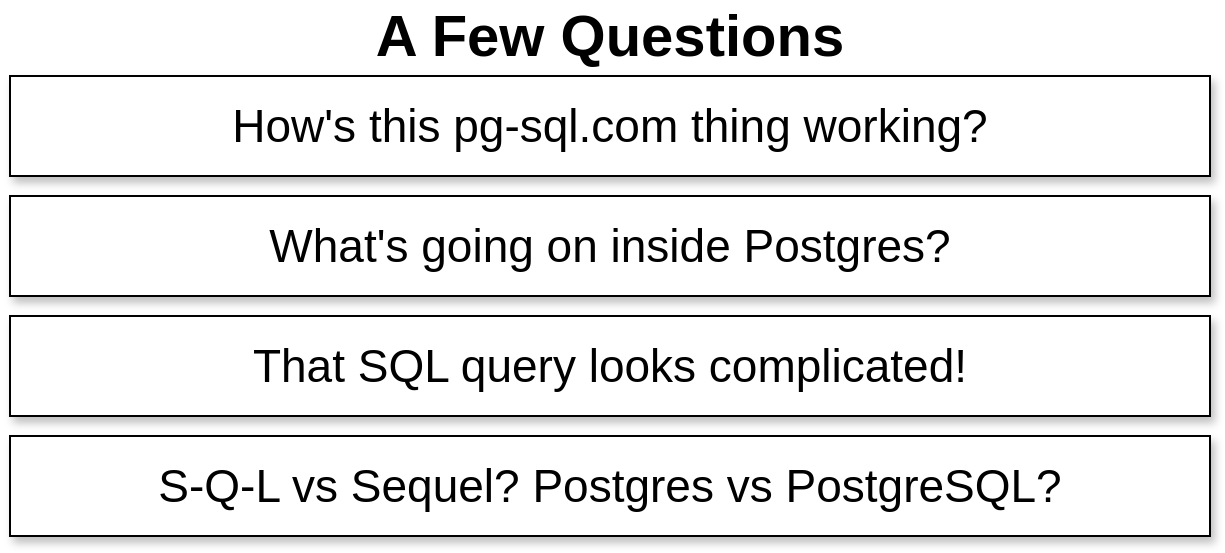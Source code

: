 <mxfile pages="23">
    <diagram id="gs_-JzxNKTjJZq2B0YVx" name="16 - q">
        <mxGraphModel dx="865" dy="782" grid="1" gridSize="10" guides="1" tooltips="1" connect="1" arrows="1" fold="1" page="1" pageScale="1" pageWidth="1920" pageHeight="1200" math="0" shadow="0">
            <root>
                <mxCell id="7rz_lUeIlFrn3mCINimP-0"/>
                <mxCell id="7rz_lUeIlFrn3mCINimP-1" parent="7rz_lUeIlFrn3mCINimP-0"/>
                <mxCell id="7rz_lUeIlFrn3mCINimP-2" value="What's going on inside Postgres?" style="rounded=0;whiteSpace=wrap;html=1;shadow=1;strokeWidth=1;fontSize=23;align=center;" parent="7rz_lUeIlFrn3mCINimP-1" vertex="1">
                    <mxGeometry x="460" y="370" width="600" height="50" as="geometry"/>
                </mxCell>
                <mxCell id="7rz_lUeIlFrn3mCINimP-4" value="A Few Questions" style="text;html=1;strokeColor=none;fillColor=none;align=center;verticalAlign=middle;whiteSpace=wrap;rounded=0;shadow=0;fontSize=29;fontStyle=1" parent="7rz_lUeIlFrn3mCINimP-1" vertex="1">
                    <mxGeometry x="635" y="280" width="250" height="20" as="geometry"/>
                </mxCell>
                <mxCell id="7rz_lUeIlFrn3mCINimP-5" value="How's this pg-sql.com thing working?" style="rounded=0;whiteSpace=wrap;html=1;shadow=1;strokeWidth=1;fontSize=23;align=center;" parent="7rz_lUeIlFrn3mCINimP-1" vertex="1">
                    <mxGeometry x="460" y="310" width="600" height="50" as="geometry"/>
                </mxCell>
                <mxCell id="O0zbmKrULb5B0AVbIZIx-0" value="That SQL query looks complicated!" style="rounded=0;whiteSpace=wrap;html=1;shadow=1;strokeWidth=1;fontSize=23;align=center;" parent="7rz_lUeIlFrn3mCINimP-1" vertex="1">
                    <mxGeometry x="460" y="430" width="600" height="50" as="geometry"/>
                </mxCell>
                <mxCell id="O0zbmKrULb5B0AVbIZIx-1" value="S-Q-L vs Sequel? Postgres vs PostgreSQL?" style="rounded=0;whiteSpace=wrap;html=1;shadow=1;strokeWidth=1;fontSize=23;align=center;" parent="7rz_lUeIlFrn3mCINimP-1" vertex="1">
                    <mxGeometry x="460" y="490" width="600" height="50" as="geometry"/>
                </mxCell>
            </root>
        </mxGraphModel>
    </diagram>
    <diagram id="wgiHHDE2tp8tYkHn-uJm" name="15 - pgsql">
        <mxGraphModel dx="791" dy="487" grid="1" gridSize="10" guides="1" tooltips="1" connect="1" arrows="1" fold="1" page="1" pageScale="1" pageWidth="1920" pageHeight="1200" math="0" shadow="0">
            <root>
                <mxCell id="koQ8MlXaMpVZ1JPoiUjl-0"/>
                <mxCell id="koQ8MlXaMpVZ1JPoiUjl-1" parent="koQ8MlXaMpVZ1JPoiUjl-0"/>
                <mxCell id="koQ8MlXaMpVZ1JPoiUjl-2" value="Postgres Server" style="rounded=0;whiteSpace=wrap;html=1;fillColor=#dae8fc;strokeColor=#6c8ebf;fontSize=22;shadow=1;fontStyle=1" vertex="1" parent="koQ8MlXaMpVZ1JPoiUjl-1">
                    <mxGeometry x="800" y="300" width="350" height="40" as="geometry"/>
                </mxCell>
                <mxCell id="koQ8MlXaMpVZ1JPoiUjl-3" value="" style="rounded=0;whiteSpace=wrap;html=1;fillColor=#dae8fc;strokeColor=#6c8ebf;fontSize=22;shadow=1;fontStyle=1" vertex="1" parent="koQ8MlXaMpVZ1JPoiUjl-1">
                    <mxGeometry x="800" y="340" width="350" height="240" as="geometry"/>
                </mxCell>
                <mxCell id="koQ8MlXaMpVZ1JPoiUjl-4" value="Database" style="rounded=0;whiteSpace=wrap;html=1;shadow=1;fontSize=22;fillColor=#d5e8d4;strokeColor=#82b366;" vertex="1" parent="koQ8MlXaMpVZ1JPoiUjl-1">
                    <mxGeometry x="820" y="355" width="310" height="30" as="geometry"/>
                </mxCell>
                <mxCell id="koQ8MlXaMpVZ1JPoiUjl-5" value="" style="rounded=0;whiteSpace=wrap;html=1;shadow=1;fontSize=22;fillColor=#d5e8d4;strokeColor=#82b366;" vertex="1" parent="koQ8MlXaMpVZ1JPoiUjl-1">
                    <mxGeometry x="820" y="385" width="310" height="180" as="geometry"/>
                </mxCell>
                <mxCell id="koQ8MlXaMpVZ1JPoiUjl-6" value="cities" style="rounded=0;whiteSpace=wrap;html=1;shadow=1;fontSize=20;fillColor=#ffe6cc;strokeColor=#d79b00;" vertex="1" parent="koQ8MlXaMpVZ1JPoiUjl-1">
                    <mxGeometry x="830" y="400" width="290" height="25" as="geometry"/>
                </mxCell>
                <mxCell id="koQ8MlXaMpVZ1JPoiUjl-7" value="pg-sql.com" style="rounded=0;whiteSpace=wrap;html=1;shadow=1;strokeWidth=1;fontSize=32;align=center;fillColor=#e1d5e7;strokeColor=#9673a6;" vertex="1" parent="koQ8MlXaMpVZ1JPoiUjl-1">
                    <mxGeometry x="370" y="300" width="170" height="280" as="geometry"/>
                </mxCell>
                <mxCell id="koQ8MlXaMpVZ1JPoiUjl-8" value="" style="endArrow=classic;html=1;fontSize=32;" edge="1" parent="koQ8MlXaMpVZ1JPoiUjl-1">
                    <mxGeometry width="50" height="50" relative="1" as="geometry">
                        <mxPoint x="540" y="370" as="sourcePoint"/>
                        <mxPoint x="800.0" y="370" as="targetPoint"/>
                    </mxGeometry>
                </mxCell>
                <mxCell id="koQ8MlXaMpVZ1JPoiUjl-9" value="" style="endArrow=classic;html=1;fontSize=32;" edge="1" parent="koQ8MlXaMpVZ1JPoiUjl-1">
                    <mxGeometry width="50" height="50" relative="1" as="geometry">
                        <mxPoint x="800.0" y="505" as="sourcePoint"/>
                        <mxPoint x="540" y="505" as="targetPoint"/>
                    </mxGeometry>
                </mxCell>
                <mxCell id="koQ8MlXaMpVZ1JPoiUjl-10" value="SELECT county....." style="rounded=0;whiteSpace=wrap;html=1;shadow=1;strokeWidth=1;fontSize=16;align=center;fillColor=#f5f5f5;strokeColor=#666666;fontColor=#333333;fontStyle=0" vertex="1" parent="koQ8MlXaMpVZ1JPoiUjl-1">
                    <mxGeometry x="580" y="340" width="180" height="30" as="geometry"/>
                </mxCell>
                <mxCell id="koQ8MlXaMpVZ1JPoiUjl-11" value="" style="rounded=0;whiteSpace=wrap;html=1;shadow=1;strokeWidth=1;fontSize=16;align=center;fillColor=#f5f5f5;strokeColor=#666666;fontColor=#333333;fontStyle=0" vertex="1" parent="koQ8MlXaMpVZ1JPoiUjl-1">
                    <mxGeometry x="580" y="505" width="180" height="45" as="geometry"/>
                </mxCell>
                <mxCell id="koQ8MlXaMpVZ1JPoiUjl-12" value="city" style="rounded=0;whiteSpace=wrap;html=1;shadow=1;strokeWidth=1;fontSize=16;align=center;fillColor=#ffe6cc;strokeColor=#d79b00;fontStyle=0" vertex="1" parent="koQ8MlXaMpVZ1JPoiUjl-1">
                    <mxGeometry x="590" y="512.5" width="50" height="30" as="geometry"/>
                </mxCell>
                <mxCell id="koQ8MlXaMpVZ1JPoiUjl-13" value="city" style="rounded=0;whiteSpace=wrap;html=1;shadow=1;strokeWidth=1;fontSize=16;align=center;fillColor=#ffe6cc;strokeColor=#d79b00;fontStyle=0" vertex="1" parent="koQ8MlXaMpVZ1JPoiUjl-1">
                    <mxGeometry x="645" y="512.5" width="50" height="30" as="geometry"/>
                </mxCell>
                <mxCell id="koQ8MlXaMpVZ1JPoiUjl-14" value="city" style="rounded=0;whiteSpace=wrap;html=1;shadow=1;strokeWidth=1;fontSize=16;align=center;fillColor=#ffe6cc;strokeColor=#d79b00;fontStyle=0" vertex="1" parent="koQ8MlXaMpVZ1JPoiUjl-1">
                    <mxGeometry x="700" y="512.5" width="50" height="30" as="geometry"/>
                </mxCell>
                <mxCell id="koQ8MlXaMpVZ1JPoiUjl-15" value="&lt;i&gt;SQL Query&lt;/i&gt;" style="text;html=1;strokeColor=none;fillColor=none;align=center;verticalAlign=middle;whiteSpace=wrap;rounded=0;shadow=1;fontSize=16;" vertex="1" parent="koQ8MlXaMpVZ1JPoiUjl-1">
                    <mxGeometry x="620" y="380" width="100" height="20" as="geometry"/>
                </mxCell>
                <mxCell id="koQ8MlXaMpVZ1JPoiUjl-16" value="&lt;i&gt;Result of query&lt;/i&gt;" style="text;html=1;strokeColor=none;fillColor=none;align=center;verticalAlign=middle;whiteSpace=wrap;rounded=0;shadow=1;fontSize=16;" vertex="1" parent="koQ8MlXaMpVZ1JPoiUjl-1">
                    <mxGeometry x="605" y="555" width="130" height="20" as="geometry"/>
                </mxCell>
                <mxCell id="koQ8MlXaMpVZ1JPoiUjl-17" value="Client" style="rounded=0;whiteSpace=wrap;html=1;shadow=1;strokeWidth=1;fontSize=32;align=center;fillColor=#e1d5e7;strokeColor=#9673a6;fontStyle=1" vertex="1" parent="koQ8MlXaMpVZ1JPoiUjl-1">
                    <mxGeometry x="370" y="300" width="170" height="47.5" as="geometry"/>
                </mxCell>
                <mxCell id="koQ8MlXaMpVZ1JPoiUjl-18" value="id" style="rounded=0;whiteSpace=wrap;html=1;shadow=1;fontSize=12;fillColor=#f5f5f5;strokeColor=#666666;fontColor=#333333;fontStyle=2" vertex="1" parent="koQ8MlXaMpVZ1JPoiUjl-1">
                    <mxGeometry x="830" y="425" width="50" height="25" as="geometry"/>
                </mxCell>
                <mxCell id="koQ8MlXaMpVZ1JPoiUjl-19" value="1" style="rounded=0;whiteSpace=wrap;html=1;shadow=1;fontSize=12;fontStyle=0" vertex="1" parent="koQ8MlXaMpVZ1JPoiUjl-1">
                    <mxGeometry x="830" y="450" width="50" height="25" as="geometry"/>
                </mxCell>
                <mxCell id="koQ8MlXaMpVZ1JPoiUjl-20" value="2" style="rounded=0;whiteSpace=wrap;html=1;shadow=1;fontSize=12;fontStyle=0" vertex="1" parent="koQ8MlXaMpVZ1JPoiUjl-1">
                    <mxGeometry x="830" y="475" width="50" height="25" as="geometry"/>
                </mxCell>
                <mxCell id="koQ8MlXaMpVZ1JPoiUjl-21" value="3" style="rounded=0;whiteSpace=wrap;html=1;shadow=1;fontSize=12;fontStyle=0" vertex="1" parent="koQ8MlXaMpVZ1JPoiUjl-1">
                    <mxGeometry x="830" y="500" width="50" height="25" as="geometry"/>
                </mxCell>
                <mxCell id="koQ8MlXaMpVZ1JPoiUjl-22" value="4" style="rounded=0;whiteSpace=wrap;html=1;shadow=1;fontSize=12;fontStyle=0" vertex="1" parent="koQ8MlXaMpVZ1JPoiUjl-1">
                    <mxGeometry x="830" y="525" width="50" height="25" as="geometry"/>
                </mxCell>
                <mxCell id="koQ8MlXaMpVZ1JPoiUjl-23" value="name" style="rounded=0;whiteSpace=wrap;html=1;shadow=1;fontSize=12;fillColor=#f5f5f5;strokeColor=#666666;fontColor=#333333;fontStyle=2" vertex="1" parent="koQ8MlXaMpVZ1JPoiUjl-1">
                    <mxGeometry x="880" y="425" width="80" height="25" as="geometry"/>
                </mxCell>
                <mxCell id="koQ8MlXaMpVZ1JPoiUjl-24" value="country" style="rounded=0;whiteSpace=wrap;html=1;shadow=1;fontSize=12;fillColor=#f5f5f5;strokeColor=#666666;fontColor=#333333;fontStyle=2" vertex="1" parent="koQ8MlXaMpVZ1JPoiUjl-1">
                    <mxGeometry x="960" y="425" width="110" height="25" as="geometry"/>
                </mxCell>
                <mxCell id="koQ8MlXaMpVZ1JPoiUjl-25" value="iso3" style="rounded=0;whiteSpace=wrap;html=1;shadow=1;fontSize=12;fillColor=#f5f5f5;strokeColor=#666666;fontColor=#333333;fontStyle=2" vertex="1" parent="koQ8MlXaMpVZ1JPoiUjl-1">
                    <mxGeometry x="1070" y="425" width="50" height="25" as="geometry"/>
                </mxCell>
                <mxCell id="koQ8MlXaMpVZ1JPoiUjl-26" value="Tokyo" style="rounded=0;whiteSpace=wrap;html=1;shadow=1;fontSize=12;fontStyle=0" vertex="1" parent="koQ8MlXaMpVZ1JPoiUjl-1">
                    <mxGeometry x="880" y="450" width="80" height="25" as="geometry"/>
                </mxCell>
                <mxCell id="koQ8MlXaMpVZ1JPoiUjl-27" value="Japan" style="rounded=0;whiteSpace=wrap;html=1;shadow=1;fontSize=12;fontStyle=0" vertex="1" parent="koQ8MlXaMpVZ1JPoiUjl-1">
                    <mxGeometry x="960" y="450" width="110" height="25" as="geometry"/>
                </mxCell>
                <mxCell id="koQ8MlXaMpVZ1JPoiUjl-28" value="JPN" style="rounded=0;whiteSpace=wrap;html=1;shadow=1;fontSize=12;fontStyle=0" vertex="1" parent="koQ8MlXaMpVZ1JPoiUjl-1">
                    <mxGeometry x="1070" y="450" width="50" height="25" as="geometry"/>
                </mxCell>
                <mxCell id="koQ8MlXaMpVZ1JPoiUjl-29" value="New York" style="rounded=0;whiteSpace=wrap;html=1;shadow=1;fontSize=12;fontStyle=0" vertex="1" parent="koQ8MlXaMpVZ1JPoiUjl-1">
                    <mxGeometry x="880" y="475" width="80" height="25" as="geometry"/>
                </mxCell>
                <mxCell id="koQ8MlXaMpVZ1JPoiUjl-30" value="United States" style="rounded=0;whiteSpace=wrap;html=1;shadow=1;fontSize=12;fontStyle=0" vertex="1" parent="koQ8MlXaMpVZ1JPoiUjl-1">
                    <mxGeometry x="960" y="475" width="110" height="25" as="geometry"/>
                </mxCell>
                <mxCell id="koQ8MlXaMpVZ1JPoiUjl-31" value="USA" style="rounded=0;whiteSpace=wrap;html=1;shadow=1;fontSize=12;fontStyle=0" vertex="1" parent="koQ8MlXaMpVZ1JPoiUjl-1">
                    <mxGeometry x="1070" y="475" width="50" height="25" as="geometry"/>
                </mxCell>
                <mxCell id="koQ8MlXaMpVZ1JPoiUjl-32" value="Mexico City" style="rounded=0;whiteSpace=wrap;html=1;shadow=1;fontSize=12;fontStyle=0" vertex="1" parent="koQ8MlXaMpVZ1JPoiUjl-1">
                    <mxGeometry x="880" y="500" width="80" height="25" as="geometry"/>
                </mxCell>
                <mxCell id="koQ8MlXaMpVZ1JPoiUjl-33" value="Mexico" style="rounded=0;whiteSpace=wrap;html=1;shadow=1;fontSize=12;fontStyle=0" vertex="1" parent="koQ8MlXaMpVZ1JPoiUjl-1">
                    <mxGeometry x="960" y="500" width="110" height="25" as="geometry"/>
                </mxCell>
                <mxCell id="koQ8MlXaMpVZ1JPoiUjl-34" value="MEX" style="rounded=0;whiteSpace=wrap;html=1;shadow=1;fontSize=12;fontStyle=0" vertex="1" parent="koQ8MlXaMpVZ1JPoiUjl-1">
                    <mxGeometry x="1070" y="500" width="50" height="25" as="geometry"/>
                </mxCell>
                <mxCell id="koQ8MlXaMpVZ1JPoiUjl-35" value="Mumbai" style="rounded=0;whiteSpace=wrap;html=1;shadow=1;fontSize=12;fontStyle=0" vertex="1" parent="koQ8MlXaMpVZ1JPoiUjl-1">
                    <mxGeometry x="880" y="525" width="80" height="25" as="geometry"/>
                </mxCell>
                <mxCell id="koQ8MlXaMpVZ1JPoiUjl-36" value="India" style="rounded=0;whiteSpace=wrap;html=1;shadow=1;fontSize=12;fontStyle=0" vertex="1" parent="koQ8MlXaMpVZ1JPoiUjl-1">
                    <mxGeometry x="960" y="525" width="110" height="25" as="geometry"/>
                </mxCell>
                <mxCell id="koQ8MlXaMpVZ1JPoiUjl-37" value="IND" style="rounded=0;whiteSpace=wrap;html=1;shadow=1;fontSize=12;fontStyle=0" vertex="1" parent="koQ8MlXaMpVZ1JPoiUjl-1">
                    <mxGeometry x="1070" y="525" width="50" height="25" as="geometry"/>
                </mxCell>
            </root>
        </mxGraphModel>
    </diagram>
    <diagram name="02 - tables" id="SBLV3qZc6T2fOXfw7oTd">
        <mxGraphModel dx="751" dy="463" grid="1" gridSize="10" guides="1" tooltips="1" connect="1" arrows="1" fold="1" page="1" pageScale="1" pageWidth="1920" pageHeight="1200" math="0" shadow="0">
            <root>
                <mxCell id="L_-VruJOqnDoyQRKq2RA-0"/>
                <mxCell id="L_-VruJOqnDoyQRKq2RA-1" parent="L_-VruJOqnDoyQRKq2RA-0"/>
                <mxCell id="L_-VruJOqnDoyQRKq2RA-2" value="Database" style="rounded=0;whiteSpace=wrap;html=1;shadow=1;fontSize=22;fillColor=#d5e8d4;strokeColor=#82b366;" vertex="1" parent="L_-VruJOqnDoyQRKq2RA-1">
                    <mxGeometry x="580" y="370" width="590" height="30" as="geometry"/>
                </mxCell>
                <mxCell id="L_-VruJOqnDoyQRKq2RA-3" value="" style="rounded=0;whiteSpace=wrap;html=1;shadow=1;fontSize=22;fillColor=#d5e8d4;strokeColor=#82b366;" vertex="1" parent="L_-VruJOqnDoyQRKq2RA-1">
                    <mxGeometry x="580" y="400" width="590" height="150" as="geometry"/>
                </mxCell>
                <mxCell id="FVNM4cIlnwJT87J_Ajt6-29" style="edgeStyle=orthogonalEdgeStyle;rounded=0;orthogonalLoop=1;jettySize=auto;html=1;exitX=1;exitY=0.5;exitDx=0;exitDy=0;fontSize=29;" edge="1" parent="L_-VruJOqnDoyQRKq2RA-1" source="L_-VruJOqnDoyQRKq2RA-37" target="FVNM4cIlnwJT87J_Ajt6-0">
                    <mxGeometry relative="1" as="geometry"/>
                </mxCell>
                <mxCell id="L_-VruJOqnDoyQRKq2RA-37" value="Table" style="rounded=0;whiteSpace=wrap;html=1;shadow=1;strokeWidth=1;fontSize=28;align=center;fillColor=#f8cecc;strokeColor=#b85450;fontStyle=1" vertex="1" parent="L_-VruJOqnDoyQRKq2RA-1">
                    <mxGeometry x="430" y="402.5" width="120" height="40" as="geometry"/>
                </mxCell>
                <mxCell id="L_-VruJOqnDoyQRKq2RA-38" value="Collection of records&amp;nbsp;" style="text;html=1;strokeColor=none;fillColor=none;align=center;verticalAlign=middle;whiteSpace=wrap;rounded=0;shadow=1;fontSize=16;fontStyle=2" vertex="1" parent="L_-VruJOqnDoyQRKq2RA-1">
                    <mxGeometry x="425" y="442.5" width="130" height="44.5" as="geometry"/>
                </mxCell>
                <mxCell id="FVNM4cIlnwJT87J_Ajt6-0" value="cities" style="rounded=0;whiteSpace=wrap;html=1;shadow=1;fontSize=20;fillColor=#ffe6cc;strokeColor=#d79b00;" vertex="1" parent="L_-VruJOqnDoyQRKq2RA-1">
                    <mxGeometry x="590" y="410" width="560" height="25" as="geometry"/>
                </mxCell>
                <mxCell id="FVNM4cIlnwJT87J_Ajt6-1" value="id" style="rounded=0;whiteSpace=wrap;html=1;shadow=1;fontSize=12;fillColor=#f5f5f5;strokeColor=#666666;fontColor=#333333;fontStyle=2" vertex="1" parent="L_-VruJOqnDoyQRKq2RA-1">
                    <mxGeometry x="590" y="435" width="50" height="25" as="geometry"/>
                </mxCell>
                <mxCell id="FVNM4cIlnwJT87J_Ajt6-2" value="1" style="rounded=0;whiteSpace=wrap;html=1;shadow=1;fontSize=12;fontStyle=0" vertex="1" parent="L_-VruJOqnDoyQRKq2RA-1">
                    <mxGeometry x="590" y="460" width="50" height="25" as="geometry"/>
                </mxCell>
                <mxCell id="FVNM4cIlnwJT87J_Ajt6-3" value="2" style="rounded=0;whiteSpace=wrap;html=1;shadow=1;fontSize=12;fontStyle=0" vertex="1" parent="L_-VruJOqnDoyQRKq2RA-1">
                    <mxGeometry x="590" y="485" width="50" height="25" as="geometry"/>
                </mxCell>
                <mxCell id="FVNM4cIlnwJT87J_Ajt6-4" value="3" style="rounded=0;whiteSpace=wrap;html=1;shadow=1;fontSize=12;fontStyle=0" vertex="1" parent="L_-VruJOqnDoyQRKq2RA-1">
                    <mxGeometry x="590" y="510" width="50" height="25" as="geometry"/>
                </mxCell>
                <mxCell id="FVNM4cIlnwJT87J_Ajt6-5" value="name" style="rounded=0;whiteSpace=wrap;html=1;shadow=1;fontSize=12;fillColor=#f5f5f5;strokeColor=#666666;fontColor=#333333;fontStyle=2" vertex="1" parent="L_-VruJOqnDoyQRKq2RA-1">
                    <mxGeometry x="640" y="435" width="80" height="25" as="geometry"/>
                </mxCell>
                <mxCell id="FVNM4cIlnwJT87J_Ajt6-6" value="Tokyo" style="rounded=0;whiteSpace=wrap;html=1;shadow=1;fontSize=12;fontStyle=0" vertex="1" parent="L_-VruJOqnDoyQRKq2RA-1">
                    <mxGeometry x="640" y="460" width="80" height="25" as="geometry"/>
                </mxCell>
                <mxCell id="FVNM4cIlnwJT87J_Ajt6-7" value="New York" style="rounded=0;whiteSpace=wrap;html=1;shadow=1;fontSize=12;fontStyle=0" vertex="1" parent="L_-VruJOqnDoyQRKq2RA-1">
                    <mxGeometry x="640" y="485" width="80" height="25" as="geometry"/>
                </mxCell>
                <mxCell id="FVNM4cIlnwJT87J_Ajt6-8" value="Mexico City" style="rounded=0;whiteSpace=wrap;html=1;shadow=1;fontSize=12;fontStyle=0" vertex="1" parent="L_-VruJOqnDoyQRKq2RA-1">
                    <mxGeometry x="640" y="510" width="80" height="25" as="geometry"/>
                </mxCell>
                <mxCell id="FVNM4cIlnwJT87J_Ajt6-9" value="lat" style="rounded=0;whiteSpace=wrap;html=1;shadow=1;fontSize=12;fillColor=#f5f5f5;strokeColor=#666666;fontColor=#333333;fontStyle=2" vertex="1" parent="L_-VruJOqnDoyQRKq2RA-1">
                    <mxGeometry x="720" y="435" width="80" height="25" as="geometry"/>
                </mxCell>
                <mxCell id="FVNM4cIlnwJT87J_Ajt6-10" value="35.685" style="rounded=0;whiteSpace=wrap;html=1;shadow=1;fontSize=12;fontStyle=0" vertex="1" parent="L_-VruJOqnDoyQRKq2RA-1">
                    <mxGeometry x="720" y="460" width="80" height="25" as="geometry"/>
                </mxCell>
                <mxCell id="FVNM4cIlnwJT87J_Ajt6-11" value="40.694" style="rounded=0;whiteSpace=wrap;html=1;shadow=1;fontSize=12;fontStyle=0" vertex="1" parent="L_-VruJOqnDoyQRKq2RA-1">
                    <mxGeometry x="720" y="485" width="80" height="25" as="geometry"/>
                </mxCell>
                <mxCell id="FVNM4cIlnwJT87J_Ajt6-12" value="19.442" style="rounded=0;whiteSpace=wrap;html=1;shadow=1;fontSize=12;fontStyle=0" vertex="1" parent="L_-VruJOqnDoyQRKq2RA-1">
                    <mxGeometry x="720" y="510" width="80" height="25" as="geometry"/>
                </mxCell>
                <mxCell id="FVNM4cIlnwJT87J_Ajt6-13" value="lng" style="rounded=0;whiteSpace=wrap;html=1;shadow=1;fontSize=12;fillColor=#f5f5f5;strokeColor=#666666;fontColor=#333333;fontStyle=2" vertex="1" parent="L_-VruJOqnDoyQRKq2RA-1">
                    <mxGeometry x="800" y="435" width="80" height="25" as="geometry"/>
                </mxCell>
                <mxCell id="FVNM4cIlnwJT87J_Ajt6-14" value="139.751" style="rounded=0;whiteSpace=wrap;html=1;shadow=1;fontSize=12;fontStyle=0" vertex="1" parent="L_-VruJOqnDoyQRKq2RA-1">
                    <mxGeometry x="800" y="460" width="80" height="25" as="geometry"/>
                </mxCell>
                <mxCell id="FVNM4cIlnwJT87J_Ajt6-15" value="-73.925" style="rounded=0;whiteSpace=wrap;html=1;shadow=1;fontSize=12;fontStyle=0" vertex="1" parent="L_-VruJOqnDoyQRKq2RA-1">
                    <mxGeometry x="800" y="485" width="80" height="25" as="geometry"/>
                </mxCell>
                <mxCell id="FVNM4cIlnwJT87J_Ajt6-16" value="-99.131" style="rounded=0;whiteSpace=wrap;html=1;shadow=1;fontSize=12;fontStyle=0" vertex="1" parent="L_-VruJOqnDoyQRKq2RA-1">
                    <mxGeometry x="800" y="510" width="80" height="25" as="geometry"/>
                </mxCell>
                <mxCell id="FVNM4cIlnwJT87J_Ajt6-17" value="country" style="rounded=0;whiteSpace=wrap;html=1;shadow=1;fontSize=12;fillColor=#f5f5f5;strokeColor=#666666;fontColor=#333333;fontStyle=2" vertex="1" parent="L_-VruJOqnDoyQRKq2RA-1">
                    <mxGeometry x="880" y="435" width="110" height="25" as="geometry"/>
                </mxCell>
                <mxCell id="FVNM4cIlnwJT87J_Ajt6-18" value="Japan" style="rounded=0;whiteSpace=wrap;html=1;shadow=1;fontSize=12;fontStyle=0" vertex="1" parent="L_-VruJOqnDoyQRKq2RA-1">
                    <mxGeometry x="880" y="460" width="110" height="25" as="geometry"/>
                </mxCell>
                <mxCell id="FVNM4cIlnwJT87J_Ajt6-19" value="United States" style="rounded=0;whiteSpace=wrap;html=1;shadow=1;fontSize=12;fontStyle=0" vertex="1" parent="L_-VruJOqnDoyQRKq2RA-1">
                    <mxGeometry x="880" y="485" width="110" height="25" as="geometry"/>
                </mxCell>
                <mxCell id="FVNM4cIlnwJT87J_Ajt6-20" value="Mexico" style="rounded=0;whiteSpace=wrap;html=1;shadow=1;fontSize=12;fontStyle=0" vertex="1" parent="L_-VruJOqnDoyQRKq2RA-1">
                    <mxGeometry x="880" y="510" width="110" height="25" as="geometry"/>
                </mxCell>
                <mxCell id="FVNM4cIlnwJT87J_Ajt6-21" value="iso3" style="rounded=0;whiteSpace=wrap;html=1;shadow=1;fontSize=12;fillColor=#f5f5f5;strokeColor=#666666;fontColor=#333333;fontStyle=2" vertex="1" parent="L_-VruJOqnDoyQRKq2RA-1">
                    <mxGeometry x="990" y="435" width="50" height="25" as="geometry"/>
                </mxCell>
                <mxCell id="FVNM4cIlnwJT87J_Ajt6-22" value="JPN" style="rounded=0;whiteSpace=wrap;html=1;shadow=1;fontSize=12;fontStyle=0" vertex="1" parent="L_-VruJOqnDoyQRKq2RA-1">
                    <mxGeometry x="990" y="460" width="50" height="25" as="geometry"/>
                </mxCell>
                <mxCell id="FVNM4cIlnwJT87J_Ajt6-23" value="USA" style="rounded=0;whiteSpace=wrap;html=1;shadow=1;fontSize=12;fontStyle=0" vertex="1" parent="L_-VruJOqnDoyQRKq2RA-1">
                    <mxGeometry x="990" y="485" width="50" height="25" as="geometry"/>
                </mxCell>
                <mxCell id="FVNM4cIlnwJT87J_Ajt6-24" value="MEX" style="rounded=0;whiteSpace=wrap;html=1;shadow=1;fontSize=12;fontStyle=0" vertex="1" parent="L_-VruJOqnDoyQRKq2RA-1">
                    <mxGeometry x="990" y="510" width="50" height="25" as="geometry"/>
                </mxCell>
                <mxCell id="FVNM4cIlnwJT87J_Ajt6-25" value="population" style="rounded=0;whiteSpace=wrap;html=1;shadow=1;fontSize=12;fillColor=#f5f5f5;strokeColor=#666666;fontColor=#333333;fontStyle=2" vertex="1" parent="L_-VruJOqnDoyQRKq2RA-1">
                    <mxGeometry x="1040" y="435" width="110" height="25" as="geometry"/>
                </mxCell>
                <mxCell id="FVNM4cIlnwJT87J_Ajt6-26" value="35676000" style="rounded=0;whiteSpace=wrap;html=1;shadow=1;fontSize=12;fontStyle=0" vertex="1" parent="L_-VruJOqnDoyQRKq2RA-1">
                    <mxGeometry x="1040" y="460" width="110" height="25" as="geometry"/>
                </mxCell>
                <mxCell id="FVNM4cIlnwJT87J_Ajt6-27" value="19354922" style="rounded=0;whiteSpace=wrap;html=1;shadow=1;fontSize=12;fontStyle=0" vertex="1" parent="L_-VruJOqnDoyQRKq2RA-1">
                    <mxGeometry x="1040" y="485" width="110" height="25" as="geometry"/>
                </mxCell>
                <mxCell id="FVNM4cIlnwJT87J_Ajt6-28" value="19028000" style="rounded=0;whiteSpace=wrap;html=1;shadow=1;fontSize=12;fontStyle=0" vertex="1" parent="L_-VruJOqnDoyQRKq2RA-1">
                    <mxGeometry x="1040" y="510" width="110" height="25" as="geometry"/>
                </mxCell>
            </root>
        </mxGraphModel>
    </diagram>
    <diagram name="03 - rows" id="L4nfHWvoKyM7zzAvMZ7w">
        <mxGraphModel dx="770" dy="475" grid="1" gridSize="10" guides="1" tooltips="1" connect="1" arrows="1" fold="1" page="1" pageScale="1" pageWidth="1920" pageHeight="1200" math="0" shadow="0">
            <root>
                <mxCell id="0_U39-7lTr_h3dv_BFgW-0"/>
                <mxCell id="0_U39-7lTr_h3dv_BFgW-1" parent="0_U39-7lTr_h3dv_BFgW-0"/>
                <mxCell id="0_U39-7lTr_h3dv_BFgW-37" value="Rows" style="rounded=0;whiteSpace=wrap;html=1;shadow=1;strokeWidth=1;fontSize=28;align=center;fillColor=#f8cecc;strokeColor=#b85450;fontStyle=1" vertex="1" parent="0_U39-7lTr_h3dv_BFgW-1">
                    <mxGeometry x="424.5" y="511.25" width="105" height="52.5" as="geometry"/>
                </mxCell>
                <mxCell id="0_U39-7lTr_h3dv_BFgW-38" value="Each row has information about one single thing" style="text;html=1;strokeColor=none;fillColor=none;align=center;verticalAlign=middle;whiteSpace=wrap;rounded=0;shadow=1;fontSize=16;fontStyle=2" vertex="1" parent="0_U39-7lTr_h3dv_BFgW-1">
                    <mxGeometry x="412" y="568" width="130" height="63.75" as="geometry"/>
                </mxCell>
                <mxCell id="mieZTWWJGQP02LoCAtXL-0" value="Database" style="rounded=0;whiteSpace=wrap;html=1;shadow=1;fontSize=22;fillColor=#d5e8d4;strokeColor=#82b366;" vertex="1" parent="0_U39-7lTr_h3dv_BFgW-1">
                    <mxGeometry x="586" y="410" width="590" height="30" as="geometry"/>
                </mxCell>
                <mxCell id="mieZTWWJGQP02LoCAtXL-1" value="" style="rounded=0;whiteSpace=wrap;html=1;shadow=1;fontSize=22;fillColor=#d5e8d4;strokeColor=#82b366;" vertex="1" parent="0_U39-7lTr_h3dv_BFgW-1">
                    <mxGeometry x="586" y="440" width="590" height="150" as="geometry"/>
                </mxCell>
                <mxCell id="mieZTWWJGQP02LoCAtXL-2" value="cities" style="rounded=0;whiteSpace=wrap;html=1;shadow=1;fontSize=20;fillColor=#ffe6cc;strokeColor=#d79b00;" vertex="1" parent="0_U39-7lTr_h3dv_BFgW-1">
                    <mxGeometry x="596" y="450" width="560" height="25" as="geometry"/>
                </mxCell>
                <mxCell id="mieZTWWJGQP02LoCAtXL-3" value="id" style="rounded=0;whiteSpace=wrap;html=1;shadow=1;fontSize=12;fillColor=#f5f5f5;strokeColor=#666666;fontColor=#333333;fontStyle=2" vertex="1" parent="0_U39-7lTr_h3dv_BFgW-1">
                    <mxGeometry x="596" y="475" width="50" height="25" as="geometry"/>
                </mxCell>
                <mxCell id="mieZTWWJGQP02LoCAtXL-4" value="1" style="rounded=0;whiteSpace=wrap;html=1;shadow=1;fontSize=12;fontStyle=0" vertex="1" parent="0_U39-7lTr_h3dv_BFgW-1">
                    <mxGeometry x="596" y="500" width="50" height="25" as="geometry"/>
                </mxCell>
                <mxCell id="mieZTWWJGQP02LoCAtXL-5" value="2" style="rounded=0;whiteSpace=wrap;html=1;shadow=1;fontSize=12;fontStyle=0" vertex="1" parent="0_U39-7lTr_h3dv_BFgW-1">
                    <mxGeometry x="596" y="525" width="50" height="25" as="geometry"/>
                </mxCell>
                <mxCell id="mieZTWWJGQP02LoCAtXL-6" value="3" style="rounded=0;whiteSpace=wrap;html=1;shadow=1;fontSize=12;fontStyle=0" vertex="1" parent="0_U39-7lTr_h3dv_BFgW-1">
                    <mxGeometry x="596" y="550" width="50" height="25" as="geometry"/>
                </mxCell>
                <mxCell id="mieZTWWJGQP02LoCAtXL-7" value="name" style="rounded=0;whiteSpace=wrap;html=1;shadow=1;fontSize=12;fillColor=#f5f5f5;strokeColor=#666666;fontColor=#333333;fontStyle=2" vertex="1" parent="0_U39-7lTr_h3dv_BFgW-1">
                    <mxGeometry x="646" y="475" width="80" height="25" as="geometry"/>
                </mxCell>
                <mxCell id="mieZTWWJGQP02LoCAtXL-8" value="Tokyo" style="rounded=0;whiteSpace=wrap;html=1;shadow=1;fontSize=12;fontStyle=0" vertex="1" parent="0_U39-7lTr_h3dv_BFgW-1">
                    <mxGeometry x="646" y="500" width="80" height="25" as="geometry"/>
                </mxCell>
                <mxCell id="mieZTWWJGQP02LoCAtXL-9" value="New York" style="rounded=0;whiteSpace=wrap;html=1;shadow=1;fontSize=12;fontStyle=0" vertex="1" parent="0_U39-7lTr_h3dv_BFgW-1">
                    <mxGeometry x="646" y="525" width="80" height="25" as="geometry"/>
                </mxCell>
                <mxCell id="mieZTWWJGQP02LoCAtXL-10" value="Mexico City" style="rounded=0;whiteSpace=wrap;html=1;shadow=1;fontSize=12;fontStyle=0" vertex="1" parent="0_U39-7lTr_h3dv_BFgW-1">
                    <mxGeometry x="646" y="550" width="80" height="25" as="geometry"/>
                </mxCell>
                <mxCell id="mieZTWWJGQP02LoCAtXL-11" value="lat" style="rounded=0;whiteSpace=wrap;html=1;shadow=1;fontSize=12;fillColor=#f5f5f5;strokeColor=#666666;fontColor=#333333;fontStyle=2" vertex="1" parent="0_U39-7lTr_h3dv_BFgW-1">
                    <mxGeometry x="726" y="475" width="80" height="25" as="geometry"/>
                </mxCell>
                <mxCell id="mieZTWWJGQP02LoCAtXL-12" value="35.685" style="rounded=0;whiteSpace=wrap;html=1;shadow=1;fontSize=12;fontStyle=0" vertex="1" parent="0_U39-7lTr_h3dv_BFgW-1">
                    <mxGeometry x="726" y="500" width="80" height="25" as="geometry"/>
                </mxCell>
                <mxCell id="mieZTWWJGQP02LoCAtXL-13" value="40.694" style="rounded=0;whiteSpace=wrap;html=1;shadow=1;fontSize=12;fontStyle=0" vertex="1" parent="0_U39-7lTr_h3dv_BFgW-1">
                    <mxGeometry x="726" y="525" width="80" height="25" as="geometry"/>
                </mxCell>
                <mxCell id="mieZTWWJGQP02LoCAtXL-14" value="19.442" style="rounded=0;whiteSpace=wrap;html=1;shadow=1;fontSize=12;fontStyle=0" vertex="1" parent="0_U39-7lTr_h3dv_BFgW-1">
                    <mxGeometry x="726" y="550" width="80" height="25" as="geometry"/>
                </mxCell>
                <mxCell id="mieZTWWJGQP02LoCAtXL-15" value="lng" style="rounded=0;whiteSpace=wrap;html=1;shadow=1;fontSize=12;fillColor=#f5f5f5;strokeColor=#666666;fontColor=#333333;fontStyle=2" vertex="1" parent="0_U39-7lTr_h3dv_BFgW-1">
                    <mxGeometry x="806" y="475" width="80" height="25" as="geometry"/>
                </mxCell>
                <mxCell id="mieZTWWJGQP02LoCAtXL-16" value="139.751" style="rounded=0;whiteSpace=wrap;html=1;shadow=1;fontSize=12;fontStyle=0" vertex="1" parent="0_U39-7lTr_h3dv_BFgW-1">
                    <mxGeometry x="806" y="500" width="80" height="25" as="geometry"/>
                </mxCell>
                <mxCell id="mieZTWWJGQP02LoCAtXL-17" value="-73.925" style="rounded=0;whiteSpace=wrap;html=1;shadow=1;fontSize=12;fontStyle=0" vertex="1" parent="0_U39-7lTr_h3dv_BFgW-1">
                    <mxGeometry x="806" y="525" width="80" height="25" as="geometry"/>
                </mxCell>
                <mxCell id="mieZTWWJGQP02LoCAtXL-18" value="-99.131" style="rounded=0;whiteSpace=wrap;html=1;shadow=1;fontSize=12;fontStyle=0" vertex="1" parent="0_U39-7lTr_h3dv_BFgW-1">
                    <mxGeometry x="806" y="550" width="80" height="25" as="geometry"/>
                </mxCell>
                <mxCell id="mieZTWWJGQP02LoCAtXL-19" value="country" style="rounded=0;whiteSpace=wrap;html=1;shadow=1;fontSize=12;fillColor=#f5f5f5;strokeColor=#666666;fontColor=#333333;fontStyle=2" vertex="1" parent="0_U39-7lTr_h3dv_BFgW-1">
                    <mxGeometry x="886" y="475" width="110" height="25" as="geometry"/>
                </mxCell>
                <mxCell id="mieZTWWJGQP02LoCAtXL-20" value="Japan" style="rounded=0;whiteSpace=wrap;html=1;shadow=1;fontSize=12;fontStyle=0" vertex="1" parent="0_U39-7lTr_h3dv_BFgW-1">
                    <mxGeometry x="886" y="500" width="110" height="25" as="geometry"/>
                </mxCell>
                <mxCell id="mieZTWWJGQP02LoCAtXL-21" value="United States" style="rounded=0;whiteSpace=wrap;html=1;shadow=1;fontSize=12;fontStyle=0" vertex="1" parent="0_U39-7lTr_h3dv_BFgW-1">
                    <mxGeometry x="886" y="525" width="110" height="25" as="geometry"/>
                </mxCell>
                <mxCell id="mieZTWWJGQP02LoCAtXL-22" value="Mexico" style="rounded=0;whiteSpace=wrap;html=1;shadow=1;fontSize=12;fontStyle=0" vertex="1" parent="0_U39-7lTr_h3dv_BFgW-1">
                    <mxGeometry x="886" y="550" width="110" height="25" as="geometry"/>
                </mxCell>
                <mxCell id="mieZTWWJGQP02LoCAtXL-23" value="iso3" style="rounded=0;whiteSpace=wrap;html=1;shadow=1;fontSize=12;fillColor=#f5f5f5;strokeColor=#666666;fontColor=#333333;fontStyle=2" vertex="1" parent="0_U39-7lTr_h3dv_BFgW-1">
                    <mxGeometry x="996" y="475" width="50" height="25" as="geometry"/>
                </mxCell>
                <mxCell id="mieZTWWJGQP02LoCAtXL-24" value="JPN" style="rounded=0;whiteSpace=wrap;html=1;shadow=1;fontSize=12;fontStyle=0" vertex="1" parent="0_U39-7lTr_h3dv_BFgW-1">
                    <mxGeometry x="996" y="500" width="50" height="25" as="geometry"/>
                </mxCell>
                <mxCell id="mieZTWWJGQP02LoCAtXL-25" value="USA" style="rounded=0;whiteSpace=wrap;html=1;shadow=1;fontSize=12;fontStyle=0" vertex="1" parent="0_U39-7lTr_h3dv_BFgW-1">
                    <mxGeometry x="996" y="525" width="50" height="25" as="geometry"/>
                </mxCell>
                <mxCell id="mieZTWWJGQP02LoCAtXL-26" value="MEX" style="rounded=0;whiteSpace=wrap;html=1;shadow=1;fontSize=12;fontStyle=0" vertex="1" parent="0_U39-7lTr_h3dv_BFgW-1">
                    <mxGeometry x="996" y="550" width="50" height="25" as="geometry"/>
                </mxCell>
                <mxCell id="mieZTWWJGQP02LoCAtXL-27" value="population" style="rounded=0;whiteSpace=wrap;html=1;shadow=1;fontSize=12;fillColor=#f5f5f5;strokeColor=#666666;fontColor=#333333;fontStyle=2" vertex="1" parent="0_U39-7lTr_h3dv_BFgW-1">
                    <mxGeometry x="1046" y="475" width="110" height="25" as="geometry"/>
                </mxCell>
                <mxCell id="mieZTWWJGQP02LoCAtXL-28" value="35676000" style="rounded=0;whiteSpace=wrap;html=1;shadow=1;fontSize=12;fontStyle=0" vertex="1" parent="0_U39-7lTr_h3dv_BFgW-1">
                    <mxGeometry x="1046" y="500" width="110" height="25" as="geometry"/>
                </mxCell>
                <mxCell id="mieZTWWJGQP02LoCAtXL-29" value="19354922" style="rounded=0;whiteSpace=wrap;html=1;shadow=1;fontSize=12;fontStyle=0" vertex="1" parent="0_U39-7lTr_h3dv_BFgW-1">
                    <mxGeometry x="1046" y="525" width="110" height="25" as="geometry"/>
                </mxCell>
                <mxCell id="mieZTWWJGQP02LoCAtXL-30" value="19028000" style="rounded=0;whiteSpace=wrap;html=1;shadow=1;fontSize=12;fontStyle=0" vertex="1" parent="0_U39-7lTr_h3dv_BFgW-1">
                    <mxGeometry x="1046" y="550" width="110" height="25" as="geometry"/>
                </mxCell>
                <mxCell id="0_U39-7lTr_h3dv_BFgW-36" value="" style="shape=curlyBracket;whiteSpace=wrap;html=1;rounded=1;shadow=0;fontSize=12;align=left;rotation=0;fontStyle=1;strokeWidth=3;" vertex="1" parent="0_U39-7lTr_h3dv_BFgW-1">
                    <mxGeometry x="529.5" y="500" width="66" height="75" as="geometry"/>
                </mxCell>
            </root>
        </mxGraphModel>
    </diagram>
    <diagram name="04 - columns" id="o4PcbTNb8ulxWq00U9Yg">
        <mxGraphModel dx="715" dy="441" grid="1" gridSize="10" guides="1" tooltips="1" connect="1" arrows="1" fold="1" page="1" pageScale="1" pageWidth="1920" pageHeight="1200" math="0" shadow="0">
            <root>
                <mxCell id="8CgbVbg2mK0PiTM2E0v2-0"/>
                <mxCell id="8CgbVbg2mK0PiTM2E0v2-1" parent="8CgbVbg2mK0PiTM2E0v2-0"/>
                <mxCell id="8CgbVbg2mK0PiTM2E0v2-37" value="Columns" style="rounded=0;whiteSpace=wrap;html=1;shadow=1;strokeWidth=1;fontSize=18;align=center;fillColor=#f8cecc;strokeColor=#b85450;fontStyle=1" vertex="1" parent="8CgbVbg2mK0PiTM2E0v2-1">
                    <mxGeometry x="822.44" y="626" width="110.12" height="32.5" as="geometry"/>
                </mxCell>
                <mxCell id="8CgbVbg2mK0PiTM2E0v2-42" value="Each column records one property about a thing" style="text;html=1;strokeColor=none;fillColor=none;align=center;verticalAlign=middle;whiteSpace=wrap;rounded=0;shadow=1;fontSize=16;fontStyle=2" vertex="1" parent="8CgbVbg2mK0PiTM2E0v2-1">
                    <mxGeometry x="755" y="658.5" width="245" height="50" as="geometry"/>
                </mxCell>
                <mxCell id="ZMTabsgD5XlxcYfC6Blh-0" value="Database" style="rounded=0;whiteSpace=wrap;html=1;shadow=1;fontSize=22;fillColor=#d5e8d4;strokeColor=#82b366;" vertex="1" parent="8CgbVbg2mK0PiTM2E0v2-1">
                    <mxGeometry x="586" y="410" width="590" height="30" as="geometry"/>
                </mxCell>
                <mxCell id="ZMTabsgD5XlxcYfC6Blh-1" value="" style="rounded=0;whiteSpace=wrap;html=1;shadow=1;fontSize=22;fillColor=#d5e8d4;strokeColor=#82b366;" vertex="1" parent="8CgbVbg2mK0PiTM2E0v2-1">
                    <mxGeometry x="586" y="440" width="590" height="150" as="geometry"/>
                </mxCell>
                <mxCell id="ZMTabsgD5XlxcYfC6Blh-2" value="cities" style="rounded=0;whiteSpace=wrap;html=1;shadow=1;fontSize=20;fillColor=#ffe6cc;strokeColor=#d79b00;" vertex="1" parent="8CgbVbg2mK0PiTM2E0v2-1">
                    <mxGeometry x="596" y="450" width="560" height="25" as="geometry"/>
                </mxCell>
                <mxCell id="ZMTabsgD5XlxcYfC6Blh-3" value="id" style="rounded=0;whiteSpace=wrap;html=1;shadow=1;fontSize=12;fillColor=#f5f5f5;strokeColor=#666666;fontColor=#333333;fontStyle=2" vertex="1" parent="8CgbVbg2mK0PiTM2E0v2-1">
                    <mxGeometry x="596" y="475" width="50" height="25" as="geometry"/>
                </mxCell>
                <mxCell id="ZMTabsgD5XlxcYfC6Blh-4" value="1" style="rounded=0;whiteSpace=wrap;html=1;shadow=1;fontSize=12;fontStyle=0" vertex="1" parent="8CgbVbg2mK0PiTM2E0v2-1">
                    <mxGeometry x="596" y="500" width="50" height="25" as="geometry"/>
                </mxCell>
                <mxCell id="ZMTabsgD5XlxcYfC6Blh-5" value="2" style="rounded=0;whiteSpace=wrap;html=1;shadow=1;fontSize=12;fontStyle=0" vertex="1" parent="8CgbVbg2mK0PiTM2E0v2-1">
                    <mxGeometry x="596" y="525" width="50" height="25" as="geometry"/>
                </mxCell>
                <mxCell id="ZMTabsgD5XlxcYfC6Blh-6" value="3" style="rounded=0;whiteSpace=wrap;html=1;shadow=1;fontSize=12;fontStyle=0" vertex="1" parent="8CgbVbg2mK0PiTM2E0v2-1">
                    <mxGeometry x="596" y="550" width="50" height="25" as="geometry"/>
                </mxCell>
                <mxCell id="ZMTabsgD5XlxcYfC6Blh-7" value="name" style="rounded=0;whiteSpace=wrap;html=1;shadow=1;fontSize=12;fillColor=#f5f5f5;strokeColor=#666666;fontColor=#333333;fontStyle=2" vertex="1" parent="8CgbVbg2mK0PiTM2E0v2-1">
                    <mxGeometry x="646" y="475" width="80" height="25" as="geometry"/>
                </mxCell>
                <mxCell id="ZMTabsgD5XlxcYfC6Blh-8" value="Tokyo" style="rounded=0;whiteSpace=wrap;html=1;shadow=1;fontSize=12;fontStyle=0" vertex="1" parent="8CgbVbg2mK0PiTM2E0v2-1">
                    <mxGeometry x="646" y="500" width="80" height="25" as="geometry"/>
                </mxCell>
                <mxCell id="ZMTabsgD5XlxcYfC6Blh-9" value="New York" style="rounded=0;whiteSpace=wrap;html=1;shadow=1;fontSize=12;fontStyle=0" vertex="1" parent="8CgbVbg2mK0PiTM2E0v2-1">
                    <mxGeometry x="646" y="525" width="80" height="25" as="geometry"/>
                </mxCell>
                <mxCell id="ZMTabsgD5XlxcYfC6Blh-10" value="Mexico City" style="rounded=0;whiteSpace=wrap;html=1;shadow=1;fontSize=12;fontStyle=0" vertex="1" parent="8CgbVbg2mK0PiTM2E0v2-1">
                    <mxGeometry x="646" y="550" width="80" height="25" as="geometry"/>
                </mxCell>
                <mxCell id="ZMTabsgD5XlxcYfC6Blh-11" value="lat" style="rounded=0;whiteSpace=wrap;html=1;shadow=1;fontSize=12;fillColor=#f5f5f5;strokeColor=#666666;fontColor=#333333;fontStyle=2" vertex="1" parent="8CgbVbg2mK0PiTM2E0v2-1">
                    <mxGeometry x="726" y="475" width="80" height="25" as="geometry"/>
                </mxCell>
                <mxCell id="ZMTabsgD5XlxcYfC6Blh-12" value="35.685" style="rounded=0;whiteSpace=wrap;html=1;shadow=1;fontSize=12;fontStyle=0" vertex="1" parent="8CgbVbg2mK0PiTM2E0v2-1">
                    <mxGeometry x="726" y="500" width="80" height="25" as="geometry"/>
                </mxCell>
                <mxCell id="ZMTabsgD5XlxcYfC6Blh-13" value="40.694" style="rounded=0;whiteSpace=wrap;html=1;shadow=1;fontSize=12;fontStyle=0" vertex="1" parent="8CgbVbg2mK0PiTM2E0v2-1">
                    <mxGeometry x="726" y="525" width="80" height="25" as="geometry"/>
                </mxCell>
                <mxCell id="ZMTabsgD5XlxcYfC6Blh-14" value="19.442" style="rounded=0;whiteSpace=wrap;html=1;shadow=1;fontSize=12;fontStyle=0" vertex="1" parent="8CgbVbg2mK0PiTM2E0v2-1">
                    <mxGeometry x="726" y="550" width="80" height="25" as="geometry"/>
                </mxCell>
                <mxCell id="ZMTabsgD5XlxcYfC6Blh-15" value="lng" style="rounded=0;whiteSpace=wrap;html=1;shadow=1;fontSize=12;fillColor=#f5f5f5;strokeColor=#666666;fontColor=#333333;fontStyle=2" vertex="1" parent="8CgbVbg2mK0PiTM2E0v2-1">
                    <mxGeometry x="806" y="475" width="80" height="25" as="geometry"/>
                </mxCell>
                <mxCell id="ZMTabsgD5XlxcYfC6Blh-16" value="139.751" style="rounded=0;whiteSpace=wrap;html=1;shadow=1;fontSize=12;fontStyle=0" vertex="1" parent="8CgbVbg2mK0PiTM2E0v2-1">
                    <mxGeometry x="806" y="500" width="80" height="25" as="geometry"/>
                </mxCell>
                <mxCell id="ZMTabsgD5XlxcYfC6Blh-17" value="-73.925" style="rounded=0;whiteSpace=wrap;html=1;shadow=1;fontSize=12;fontStyle=0" vertex="1" parent="8CgbVbg2mK0PiTM2E0v2-1">
                    <mxGeometry x="806" y="525" width="80" height="25" as="geometry"/>
                </mxCell>
                <mxCell id="ZMTabsgD5XlxcYfC6Blh-18" value="-99.131" style="rounded=0;whiteSpace=wrap;html=1;shadow=1;fontSize=12;fontStyle=0" vertex="1" parent="8CgbVbg2mK0PiTM2E0v2-1">
                    <mxGeometry x="806" y="550" width="80" height="25" as="geometry"/>
                </mxCell>
                <mxCell id="ZMTabsgD5XlxcYfC6Blh-19" value="country" style="rounded=0;whiteSpace=wrap;html=1;shadow=1;fontSize=12;fillColor=#f5f5f5;strokeColor=#666666;fontColor=#333333;fontStyle=2" vertex="1" parent="8CgbVbg2mK0PiTM2E0v2-1">
                    <mxGeometry x="886" y="475" width="110" height="25" as="geometry"/>
                </mxCell>
                <mxCell id="ZMTabsgD5XlxcYfC6Blh-20" value="Japan" style="rounded=0;whiteSpace=wrap;html=1;shadow=1;fontSize=12;fontStyle=0" vertex="1" parent="8CgbVbg2mK0PiTM2E0v2-1">
                    <mxGeometry x="886" y="500" width="110" height="25" as="geometry"/>
                </mxCell>
                <mxCell id="ZMTabsgD5XlxcYfC6Blh-21" value="United States" style="rounded=0;whiteSpace=wrap;html=1;shadow=1;fontSize=12;fontStyle=0" vertex="1" parent="8CgbVbg2mK0PiTM2E0v2-1">
                    <mxGeometry x="886" y="525" width="110" height="25" as="geometry"/>
                </mxCell>
                <mxCell id="ZMTabsgD5XlxcYfC6Blh-22" value="Mexico" style="rounded=0;whiteSpace=wrap;html=1;shadow=1;fontSize=12;fontStyle=0" vertex="1" parent="8CgbVbg2mK0PiTM2E0v2-1">
                    <mxGeometry x="886" y="550" width="110" height="25" as="geometry"/>
                </mxCell>
                <mxCell id="ZMTabsgD5XlxcYfC6Blh-23" value="iso3" style="rounded=0;whiteSpace=wrap;html=1;shadow=1;fontSize=12;fillColor=#f5f5f5;strokeColor=#666666;fontColor=#333333;fontStyle=2" vertex="1" parent="8CgbVbg2mK0PiTM2E0v2-1">
                    <mxGeometry x="996" y="475" width="50" height="25" as="geometry"/>
                </mxCell>
                <mxCell id="ZMTabsgD5XlxcYfC6Blh-24" value="JPN" style="rounded=0;whiteSpace=wrap;html=1;shadow=1;fontSize=12;fontStyle=0" vertex="1" parent="8CgbVbg2mK0PiTM2E0v2-1">
                    <mxGeometry x="996" y="500" width="50" height="25" as="geometry"/>
                </mxCell>
                <mxCell id="ZMTabsgD5XlxcYfC6Blh-25" value="USA" style="rounded=0;whiteSpace=wrap;html=1;shadow=1;fontSize=12;fontStyle=0" vertex="1" parent="8CgbVbg2mK0PiTM2E0v2-1">
                    <mxGeometry x="996" y="525" width="50" height="25" as="geometry"/>
                </mxCell>
                <mxCell id="ZMTabsgD5XlxcYfC6Blh-26" value="MEX" style="rounded=0;whiteSpace=wrap;html=1;shadow=1;fontSize=12;fontStyle=0" vertex="1" parent="8CgbVbg2mK0PiTM2E0v2-1">
                    <mxGeometry x="996" y="550" width="50" height="25" as="geometry"/>
                </mxCell>
                <mxCell id="ZMTabsgD5XlxcYfC6Blh-27" value="population" style="rounded=0;whiteSpace=wrap;html=1;shadow=1;fontSize=12;fillColor=#f5f5f5;strokeColor=#666666;fontColor=#333333;fontStyle=2" vertex="1" parent="8CgbVbg2mK0PiTM2E0v2-1">
                    <mxGeometry x="1046" y="475" width="110" height="25" as="geometry"/>
                </mxCell>
                <mxCell id="ZMTabsgD5XlxcYfC6Blh-28" value="35676000" style="rounded=0;whiteSpace=wrap;html=1;shadow=1;fontSize=12;fontStyle=0" vertex="1" parent="8CgbVbg2mK0PiTM2E0v2-1">
                    <mxGeometry x="1046" y="500" width="110" height="25" as="geometry"/>
                </mxCell>
                <mxCell id="ZMTabsgD5XlxcYfC6Blh-29" value="19354922" style="rounded=0;whiteSpace=wrap;html=1;shadow=1;fontSize=12;fontStyle=0" vertex="1" parent="8CgbVbg2mK0PiTM2E0v2-1">
                    <mxGeometry x="1046" y="525" width="110" height="25" as="geometry"/>
                </mxCell>
                <mxCell id="ZMTabsgD5XlxcYfC6Blh-30" value="19028000" style="rounded=0;whiteSpace=wrap;html=1;shadow=1;fontSize=12;fontStyle=0" vertex="1" parent="8CgbVbg2mK0PiTM2E0v2-1">
                    <mxGeometry x="1046" y="550" width="110" height="25" as="geometry"/>
                </mxCell>
                <mxCell id="8CgbVbg2mK0PiTM2E0v2-36" value="" style="shape=curlyBracket;whiteSpace=wrap;html=1;rounded=1;shadow=0;fontSize=12;align=left;rotation=-90;fontStyle=1;strokeWidth=3;" vertex="1" parent="8CgbVbg2mK0PiTM2E0v2-1">
                    <mxGeometry x="854.75" y="325.25" width="45.5" height="553" as="geometry"/>
                </mxCell>
            </root>
        </mxGraphModel>
    </diagram>
    <diagram id="mto-GL4lj__4SIN0TvH4" name="22 - sql">
        <mxGraphModel dx="858" dy="529" grid="1" gridSize="10" guides="1" tooltips="1" connect="1" arrows="1" fold="1" page="1" pageScale="1" pageWidth="1920" pageHeight="1200" math="0" shadow="0">
            <root>
                <mxCell id="x_ld6LOOEXqNH1RakFWj-0"/>
                <mxCell id="x_ld6LOOEXqNH1RakFWj-1" parent="x_ld6LOOEXqNH1RakFWj-0"/>
                <mxCell id="yMlyjkfRHhGrKKC04uBz-0" value="SELECT" style="rounded=0;whiteSpace=wrap;html=1;shadow=0;strokeWidth=1;fontSize=27;align=left;fillColor=#dae8fc;strokeColor=#6c8ebf;fontStyle=1;spacingLeft=20;" vertex="1" parent="x_ld6LOOEXqNH1RakFWj-1">
                    <mxGeometry x="550" y="130" width="430" height="40" as="geometry"/>
                </mxCell>
                <mxCell id="yMlyjkfRHhGrKKC04uBz-1" value="country, SUM(population)" style="rounded=0;whiteSpace=wrap;html=1;shadow=0;strokeWidth=1;fontSize=27;align=left;fillColor=#dae8fc;strokeColor=#6c8ebf;spacingLeft=15;" vertex="1" parent="x_ld6LOOEXqNH1RakFWj-1">
                    <mxGeometry x="590" y="170" width="390" height="40" as="geometry"/>
                </mxCell>
                <mxCell id="yMlyjkfRHhGrKKC04uBz-2" value="FROM" style="rounded=0;whiteSpace=wrap;html=1;shadow=0;strokeWidth=1;fontSize=27;align=left;fillColor=#dae8fc;strokeColor=#6c8ebf;fontStyle=1;spacingLeft=20;" vertex="1" parent="x_ld6LOOEXqNH1RakFWj-1">
                    <mxGeometry x="550" y="210" width="430" height="40" as="geometry"/>
                </mxCell>
                <mxCell id="yMlyjkfRHhGrKKC04uBz-3" value="cities" style="rounded=0;whiteSpace=wrap;html=1;shadow=0;strokeWidth=1;fontSize=27;align=left;fillColor=#dae8fc;strokeColor=#6c8ebf;spacingLeft=15;" vertex="1" parent="x_ld6LOOEXqNH1RakFWj-1">
                    <mxGeometry x="590" y="250" width="390" height="40" as="geometry"/>
                </mxCell>
                <mxCell id="yMlyjkfRHhGrKKC04uBz-4" value="WHERE" style="rounded=0;whiteSpace=wrap;html=1;shadow=0;strokeWidth=1;fontSize=27;align=left;fillColor=#dae8fc;strokeColor=#6c8ebf;fontStyle=1;spacingLeft=20;" vertex="1" parent="x_ld6LOOEXqNH1RakFWj-1">
                    <mxGeometry x="550" y="290" width="430" height="40" as="geometry"/>
                </mxCell>
                <mxCell id="yMlyjkfRHhGrKKC04uBz-5" value="lat &amp;lt; 0" style="rounded=0;whiteSpace=wrap;html=1;shadow=0;strokeWidth=1;fontSize=27;align=left;fillColor=#dae8fc;strokeColor=#6c8ebf;spacingLeft=15;" vertex="1" parent="x_ld6LOOEXqNH1RakFWj-1">
                    <mxGeometry x="590" y="330" width="390" height="40" as="geometry"/>
                </mxCell>
                <mxCell id="yMlyjkfRHhGrKKC04uBz-6" value="GROUP BY" style="rounded=0;whiteSpace=wrap;html=1;shadow=0;strokeWidth=1;fontSize=27;align=left;fillColor=#dae8fc;strokeColor=#6c8ebf;fontStyle=1;spacingLeft=20;" vertex="1" parent="x_ld6LOOEXqNH1RakFWj-1">
                    <mxGeometry x="550" y="370" width="430" height="40" as="geometry"/>
                </mxCell>
                <mxCell id="yMlyjkfRHhGrKKC04uBz-7" value="country" style="rounded=0;whiteSpace=wrap;html=1;shadow=0;strokeWidth=1;fontSize=27;align=left;fillColor=#dae8fc;strokeColor=#6c8ebf;spacingLeft=15;" vertex="1" parent="x_ld6LOOEXqNH1RakFWj-1">
                    <mxGeometry x="590" y="410" width="390" height="40" as="geometry"/>
                </mxCell>
                <mxCell id="yMlyjkfRHhGrKKC04uBz-8" value="ORDER BY" style="rounded=0;whiteSpace=wrap;html=1;shadow=0;strokeWidth=1;fontSize=27;align=left;fillColor=#dae8fc;strokeColor=#6c8ebf;fontStyle=1;spacingLeft=20;" vertex="1" parent="x_ld6LOOEXqNH1RakFWj-1">
                    <mxGeometry x="550" y="450" width="430" height="40" as="geometry"/>
                </mxCell>
                <mxCell id="yMlyjkfRHhGrKKC04uBz-9" value="SUM(population) DESC" style="rounded=0;whiteSpace=wrap;html=1;shadow=0;strokeWidth=1;fontSize=27;align=left;fillColor=#dae8fc;strokeColor=#6c8ebf;spacingLeft=15;" vertex="1" parent="x_ld6LOOEXqNH1RakFWj-1">
                    <mxGeometry x="590" y="490" width="390" height="40" as="geometry"/>
                </mxCell>
                <mxCell id="yMlyjkfRHhGrKKC04uBz-10" value="LIMIT 3;" style="rounded=0;whiteSpace=wrap;html=1;shadow=0;strokeWidth=1;fontSize=27;align=left;fillColor=#dae8fc;strokeColor=#6c8ebf;fontStyle=1;spacingLeft=20;" vertex="1" parent="x_ld6LOOEXqNH1RakFWj-1">
                    <mxGeometry x="550" y="530" width="430" height="40" as="geometry"/>
                </mxCell>
            </root>
        </mxGraphModel>
    </diagram>
    <diagram name="23 - parts" id="mSiv2pEHrwCrOK8zpOVD">
        <mxGraphModel dx="1036" dy="639" grid="1" gridSize="10" guides="1" tooltips="1" connect="1" arrows="1" fold="1" page="1" pageScale="1" pageWidth="1920" pageHeight="1200" math="0" shadow="0">
            <root>
                <mxCell id="qJBmdIUXMyZVchbtWa2H-0"/>
                <mxCell id="qJBmdIUXMyZVchbtWa2H-1" parent="qJBmdIUXMyZVchbtWa2H-0"/>
                <mxCell id="qJBmdIUXMyZVchbtWa2H-12" value="LIMIT 3;" style="rounded=0;whiteSpace=wrap;html=1;shadow=0;strokeWidth=1;fontSize=27;align=left;fillColor=#dae8fc;strokeColor=#6c8ebf;fontStyle=1;spacingLeft=20;" vertex="1" parent="qJBmdIUXMyZVchbtWa2H-1">
                    <mxGeometry x="550" y="710" width="430" height="40" as="geometry"/>
                </mxCell>
                <mxCell id="qJBmdIUXMyZVchbtWa2H-13" value="" style="group" vertex="1" connectable="0" parent="qJBmdIUXMyZVchbtWa2H-1">
                    <mxGeometry x="550" y="600" width="430" height="80" as="geometry"/>
                </mxCell>
                <mxCell id="qJBmdIUXMyZVchbtWa2H-10" value="ORDER BY" style="rounded=0;whiteSpace=wrap;html=1;shadow=0;strokeWidth=1;fontSize=27;align=left;fillColor=#dae8fc;strokeColor=#6c8ebf;fontStyle=1;spacingLeft=20;" vertex="1" parent="qJBmdIUXMyZVchbtWa2H-13">
                    <mxGeometry width="430" height="40" as="geometry"/>
                </mxCell>
                <mxCell id="qJBmdIUXMyZVchbtWa2H-11" value="SUM(population) DESC" style="rounded=0;whiteSpace=wrap;html=1;shadow=0;strokeWidth=1;fontSize=27;align=left;fillColor=#dae8fc;strokeColor=#6c8ebf;spacingLeft=15;" vertex="1" parent="qJBmdIUXMyZVchbtWa2H-13">
                    <mxGeometry x="40" y="40" width="390" height="40" as="geometry"/>
                </mxCell>
                <mxCell id="qJBmdIUXMyZVchbtWa2H-14" value="" style="group" vertex="1" connectable="0" parent="qJBmdIUXMyZVchbtWa2H-1">
                    <mxGeometry x="550" y="498" width="430" height="80" as="geometry"/>
                </mxCell>
                <mxCell id="qJBmdIUXMyZVchbtWa2H-2" value="SELECT" style="rounded=0;whiteSpace=wrap;html=1;shadow=0;strokeWidth=1;fontSize=27;align=left;fillColor=#dae8fc;strokeColor=#6c8ebf;fontStyle=1;spacingLeft=20;" vertex="1" parent="qJBmdIUXMyZVchbtWa2H-14">
                    <mxGeometry width="430" height="40" as="geometry"/>
                </mxCell>
                <mxCell id="qJBmdIUXMyZVchbtWa2H-3" value="country, SUM(population)" style="rounded=0;whiteSpace=wrap;html=1;shadow=0;strokeWidth=1;fontSize=27;align=left;fillColor=#dae8fc;strokeColor=#6c8ebf;spacingLeft=15;" vertex="1" parent="qJBmdIUXMyZVchbtWa2H-14">
                    <mxGeometry x="40" y="40" width="390" height="40" as="geometry"/>
                </mxCell>
                <mxCell id="qJBmdIUXMyZVchbtWa2H-15" value="" style="group" vertex="1" connectable="0" parent="qJBmdIUXMyZVchbtWa2H-1">
                    <mxGeometry x="550" y="395" width="430" height="80" as="geometry"/>
                </mxCell>
                <mxCell id="qJBmdIUXMyZVchbtWa2H-8" value="GROUP BY" style="rounded=0;whiteSpace=wrap;html=1;shadow=0;strokeWidth=1;fontSize=27;align=left;fillColor=#dae8fc;strokeColor=#6c8ebf;fontStyle=1;spacingLeft=20;" vertex="1" parent="qJBmdIUXMyZVchbtWa2H-15">
                    <mxGeometry width="430" height="40" as="geometry"/>
                </mxCell>
                <mxCell id="qJBmdIUXMyZVchbtWa2H-9" value="country" style="rounded=0;whiteSpace=wrap;html=1;shadow=0;strokeWidth=1;fontSize=27;align=left;fillColor=#dae8fc;strokeColor=#6c8ebf;spacingLeft=15;" vertex="1" parent="qJBmdIUXMyZVchbtWa2H-15">
                    <mxGeometry x="40" y="40" width="390" height="40" as="geometry"/>
                </mxCell>
                <mxCell id="qJBmdIUXMyZVchbtWa2H-16" value="" style="group" vertex="1" connectable="0" parent="qJBmdIUXMyZVchbtWa2H-1">
                    <mxGeometry x="550" y="293" width="430" height="80" as="geometry"/>
                </mxCell>
                <mxCell id="qJBmdIUXMyZVchbtWa2H-6" value="WHERE" style="rounded=0;whiteSpace=wrap;html=1;shadow=0;strokeWidth=1;fontSize=27;align=left;fillColor=#dae8fc;strokeColor=#6c8ebf;fontStyle=1;spacingLeft=20;" vertex="1" parent="qJBmdIUXMyZVchbtWa2H-16">
                    <mxGeometry width="430" height="40" as="geometry"/>
                </mxCell>
                <mxCell id="qJBmdIUXMyZVchbtWa2H-7" value="lat &amp;lt; 0" style="rounded=0;whiteSpace=wrap;html=1;shadow=0;strokeWidth=1;fontSize=27;align=left;fillColor=#dae8fc;strokeColor=#6c8ebf;spacingLeft=15;" vertex="1" parent="qJBmdIUXMyZVchbtWa2H-16">
                    <mxGeometry x="40" y="40" width="390" height="40" as="geometry"/>
                </mxCell>
                <mxCell id="qJBmdIUXMyZVchbtWa2H-17" value="" style="group" vertex="1" connectable="0" parent="qJBmdIUXMyZVchbtWa2H-1">
                    <mxGeometry x="550" y="190" width="430" height="80" as="geometry"/>
                </mxCell>
                <mxCell id="qJBmdIUXMyZVchbtWa2H-4" value="FROM" style="rounded=0;whiteSpace=wrap;html=1;shadow=0;strokeWidth=1;fontSize=27;align=left;fillColor=#dae8fc;strokeColor=#6c8ebf;fontStyle=1;spacingLeft=20;" vertex="1" parent="qJBmdIUXMyZVchbtWa2H-17">
                    <mxGeometry width="430" height="40" as="geometry"/>
                </mxCell>
                <mxCell id="qJBmdIUXMyZVchbtWa2H-5" value="cities" style="rounded=0;whiteSpace=wrap;html=1;shadow=0;strokeWidth=1;fontSize=27;align=left;fillColor=#dae8fc;strokeColor=#6c8ebf;spacingLeft=15;" vertex="1" parent="qJBmdIUXMyZVchbtWa2H-17">
                    <mxGeometry x="40" y="40" width="390" height="40" as="geometry"/>
                </mxCell>
                <mxCell id="qJBmdIUXMyZVchbtWa2H-18" value="" style="shape=curlyBracket;whiteSpace=wrap;html=1;rounded=1;shadow=0;strokeWidth=1;fontSize=20;align=left;rotation=-180;" vertex="1" parent="qJBmdIUXMyZVchbtWa2H-1">
                    <mxGeometry x="990" y="190" width="40" height="80" as="geometry"/>
                </mxCell>
                <mxCell id="qJBmdIUXMyZVchbtWa2H-19" value="Get all the rows from the table called 'cities'" style="text;html=1;strokeColor=none;fillColor=none;align=left;verticalAlign=middle;whiteSpace=wrap;rounded=0;shadow=0;fontSize=20;" vertex="1" parent="qJBmdIUXMyZVchbtWa2H-1">
                    <mxGeometry x="1030" y="205" width="200" height="50" as="geometry"/>
                </mxCell>
                <mxCell id="qJBmdIUXMyZVchbtWa2H-20" value="" style="shape=curlyBracket;whiteSpace=wrap;html=1;rounded=1;shadow=0;strokeWidth=1;fontSize=20;align=left;rotation=-180;" vertex="1" parent="qJBmdIUXMyZVchbtWa2H-1">
                    <mxGeometry x="990" y="293" width="40" height="80" as="geometry"/>
                </mxCell>
                <mxCell id="qJBmdIUXMyZVchbtWa2H-21" value="Remove any rows that have a lat greater than 0" style="text;html=1;strokeColor=none;fillColor=none;align=left;verticalAlign=middle;whiteSpace=wrap;rounded=0;shadow=0;fontSize=20;" vertex="1" parent="qJBmdIUXMyZVchbtWa2H-1">
                    <mxGeometry x="1030" y="308" width="200" height="50" as="geometry"/>
                </mxCell>
                <mxCell id="qJBmdIUXMyZVchbtWa2H-22" value="" style="shape=curlyBracket;whiteSpace=wrap;html=1;rounded=1;shadow=0;strokeWidth=1;fontSize=20;align=left;rotation=-180;" vertex="1" parent="qJBmdIUXMyZVchbtWa2H-1">
                    <mxGeometry x="990" y="395" width="40" height="80" as="geometry"/>
                </mxCell>
                <mxCell id="qJBmdIUXMyZVchbtWa2H-23" value="Group together any rows that have the same country" style="text;html=1;strokeColor=none;fillColor=none;align=left;verticalAlign=middle;whiteSpace=wrap;rounded=0;shadow=0;fontSize=20;" vertex="1" parent="qJBmdIUXMyZVchbtWa2H-1">
                    <mxGeometry x="1030" y="410" width="200" height="50" as="geometry"/>
                </mxCell>
                <mxCell id="qJBmdIUXMyZVchbtWa2H-24" value="" style="shape=curlyBracket;whiteSpace=wrap;html=1;rounded=1;shadow=0;strokeWidth=1;fontSize=20;align=left;rotation=-180;" vertex="1" parent="qJBmdIUXMyZVchbtWa2H-1">
                    <mxGeometry x="990" y="498" width="40" height="80" as="geometry"/>
                </mxCell>
                <mxCell id="qJBmdIUXMyZVchbtWa2H-25" value="Out of all the remaining rows, show the country and sum of population" style="text;html=1;strokeColor=none;fillColor=none;align=left;verticalAlign=middle;whiteSpace=wrap;rounded=0;shadow=0;fontSize=20;" vertex="1" parent="qJBmdIUXMyZVchbtWa2H-1">
                    <mxGeometry x="1030" y="513" width="250" height="50" as="geometry"/>
                </mxCell>
                <mxCell id="qJBmdIUXMyZVchbtWa2H-26" value="" style="shape=curlyBracket;whiteSpace=wrap;html=1;rounded=1;shadow=0;strokeWidth=1;fontSize=20;align=left;rotation=-180;" vertex="1" parent="qJBmdIUXMyZVchbtWa2H-1">
                    <mxGeometry x="990" y="600" width="40" height="80" as="geometry"/>
                </mxCell>
                <mxCell id="qJBmdIUXMyZVchbtWa2H-27" value="Sort this by the sum of population" style="text;html=1;strokeColor=none;fillColor=none;align=left;verticalAlign=middle;whiteSpace=wrap;rounded=0;shadow=0;fontSize=20;" vertex="1" parent="qJBmdIUXMyZVchbtWa2H-1">
                    <mxGeometry x="1030" y="615" width="250" height="50" as="geometry"/>
                </mxCell>
                <mxCell id="qJBmdIUXMyZVchbtWa2H-28" value="" style="shape=curlyBracket;whiteSpace=wrap;html=1;rounded=1;shadow=0;strokeWidth=1;fontSize=20;align=left;rotation=-180;" vertex="1" parent="qJBmdIUXMyZVchbtWa2H-1">
                    <mxGeometry x="990" y="710" width="40" height="40" as="geometry"/>
                </mxCell>
                <mxCell id="qJBmdIUXMyZVchbtWa2H-29" value="Only show the first three rows" style="text;html=1;strokeColor=none;fillColor=none;align=left;verticalAlign=middle;whiteSpace=wrap;rounded=0;shadow=0;fontSize=20;" vertex="1" parent="qJBmdIUXMyZVchbtWa2H-1">
                    <mxGeometry x="1030" y="705" width="250" height="50" as="geometry"/>
                </mxCell>
            </root>
        </mxGraphModel>
    </diagram>
    <diagram id="YX0RVy2UWCGjWzzIePBa" name="21 - sql">
        <mxGraphModel dx="969" dy="597" grid="1" gridSize="10" guides="1" tooltips="1" connect="1" arrows="1" fold="1" page="1" pageScale="1" pageWidth="1920" pageHeight="1200" math="0" shadow="0">
            <root>
                <mxCell id="f0v45GP-xc5Vg35L0j__-0"/>
                <mxCell id="f0v45GP-xc5Vg35L0j__-1" parent="f0v45GP-xc5Vg35L0j__-0"/>
                <mxCell id="cNHNsvmxs2gnnNBfcbWU-0" value="SQL" style="rounded=0;whiteSpace=wrap;html=1;shadow=1;strokeWidth=1;fontSize=29;align=center;fillColor=#dae8fc;strokeColor=#6c8ebf;" vertex="1" parent="f0v45GP-xc5Vg35L0j__-1">
                    <mxGeometry x="470" y="332.5" width="150" height="60" as="geometry"/>
                </mxCell>
                <mxCell id="cNHNsvmxs2gnnNBfcbWU-1" value="" style="shape=curlyBracket;whiteSpace=wrap;html=1;rounded=1;shadow=0;strokeWidth=1;fontSize=29;align=center;" vertex="1" parent="f0v45GP-xc5Vg35L0j__-1">
                    <mxGeometry x="620" y="285" width="50" height="155" as="geometry"/>
                </mxCell>
                <mxCell id="cNHNsvmxs2gnnNBfcbWU-2" value="Sequel" style="rounded=0;whiteSpace=wrap;html=1;shadow=1;strokeWidth=1;fontSize=29;align=center;" vertex="1" parent="f0v45GP-xc5Vg35L0j__-1">
                    <mxGeometry x="680" y="285" width="290" height="65" as="geometry"/>
                </mxCell>
                <mxCell id="cNHNsvmxs2gnnNBfcbWU-3" value="Ess Cue El" style="rounded=0;whiteSpace=wrap;html=1;shadow=1;strokeWidth=1;fontSize=29;align=center;" vertex="1" parent="f0v45GP-xc5Vg35L0j__-1">
                    <mxGeometry x="680" y="375" width="290" height="65" as="geometry"/>
                </mxCell>
                <mxCell id="cNHNsvmxs2gnnNBfcbWU-4" value="Postgres" style="rounded=0;whiteSpace=wrap;html=1;shadow=1;strokeWidth=1;fontSize=29;align=center;fillColor=#dae8fc;strokeColor=#6c8ebf;" vertex="1" parent="f0v45GP-xc5Vg35L0j__-1">
                    <mxGeometry x="470" y="577.5" width="150" height="60" as="geometry"/>
                </mxCell>
                <mxCell id="cNHNsvmxs2gnnNBfcbWU-5" value="" style="shape=curlyBracket;whiteSpace=wrap;html=1;rounded=1;shadow=0;strokeWidth=1;fontSize=29;align=center;" vertex="1" parent="f0v45GP-xc5Vg35L0j__-1">
                    <mxGeometry x="620" y="530" width="50" height="155" as="geometry"/>
                </mxCell>
                <mxCell id="cNHNsvmxs2gnnNBfcbWU-6" value="Postgres" style="rounded=0;whiteSpace=wrap;html=1;shadow=1;strokeWidth=1;fontSize=29;align=center;" vertex="1" parent="f0v45GP-xc5Vg35L0j__-1">
                    <mxGeometry x="680" y="530" width="290" height="65" as="geometry"/>
                </mxCell>
                <mxCell id="cNHNsvmxs2gnnNBfcbWU-7" value="PostgreSQL" style="rounded=0;whiteSpace=wrap;html=1;shadow=1;strokeWidth=1;fontSize=29;align=center;" vertex="1" parent="f0v45GP-xc5Vg35L0j__-1">
                    <mxGeometry x="680" y="620" width="290" height="65" as="geometry"/>
                </mxCell>
            </root>
        </mxGraphModel>
    </diagram>
    <diagram name="02 - tables" id="aV5drRod6bUetZzN44xx">
        <mxGraphModel dx="715" dy="441" grid="1" gridSize="10" guides="1" tooltips="1" connect="1" arrows="1" fold="1" page="1" pageScale="1" pageWidth="1920" pageHeight="1200" math="0" shadow="0">
            <root>
                <mxCell id="-J2OVFFN50THt7mfLJPO-0"/>
                <mxCell id="-J2OVFFN50THt7mfLJPO-1" parent="-J2OVFFN50THt7mfLJPO-0"/>
                <mxCell id="-J2OVFFN50THt7mfLJPO-4" value="Database" style="rounded=0;whiteSpace=wrap;html=1;shadow=1;fontSize=22;fillColor=#d5e8d4;strokeColor=#82b366;" vertex="1" parent="-J2OVFFN50THt7mfLJPO-1">
                    <mxGeometry x="580" y="370" width="550" height="30" as="geometry"/>
                </mxCell>
                <mxCell id="-J2OVFFN50THt7mfLJPO-5" value="" style="rounded=0;whiteSpace=wrap;html=1;shadow=1;fontSize=22;fillColor=#d5e8d4;strokeColor=#82b366;" vertex="1" parent="-J2OVFFN50THt7mfLJPO-1">
                    <mxGeometry x="580" y="400" width="550" height="180" as="geometry"/>
                </mxCell>
                <mxCell id="-J2OVFFN50THt7mfLJPO-6" value="users" style="rounded=0;whiteSpace=wrap;html=1;shadow=1;fontSize=20;fillColor=#ffe6cc;strokeColor=#d79b00;" vertex="1" parent="-J2OVFFN50THt7mfLJPO-1">
                    <mxGeometry x="590" y="420" width="240" height="25" as="geometry"/>
                </mxCell>
                <mxCell id="-J2OVFFN50THt7mfLJPO-7" value="id" style="rounded=0;whiteSpace=wrap;html=1;shadow=1;fontSize=12;fillColor=#f5f5f5;strokeColor=#666666;fontColor=#333333;fontStyle=2" vertex="1" parent="-J2OVFFN50THt7mfLJPO-1">
                    <mxGeometry x="590" y="445" width="60" height="25" as="geometry"/>
                </mxCell>
                <mxCell id="-J2OVFFN50THt7mfLJPO-8" value="email" style="rounded=0;whiteSpace=wrap;html=1;shadow=1;fontSize=12;fillColor=#f5f5f5;strokeColor=#666666;fontColor=#333333;fontStyle=2" vertex="1" parent="-J2OVFFN50THt7mfLJPO-1">
                    <mxGeometry x="650" y="445" width="130" height="25" as="geometry"/>
                </mxCell>
                <mxCell id="-J2OVFFN50THt7mfLJPO-9" value="age" style="rounded=0;whiteSpace=wrap;html=1;shadow=1;fontSize=12;fillColor=#f5f5f5;strokeColor=#666666;fontColor=#333333;fontStyle=2" vertex="1" parent="-J2OVFFN50THt7mfLJPO-1">
                    <mxGeometry x="780" y="445" width="50" height="25" as="geometry"/>
                </mxCell>
                <mxCell id="-J2OVFFN50THt7mfLJPO-10" value="1" style="rounded=0;whiteSpace=wrap;html=1;shadow=1;fontSize=12;fontStyle=0" vertex="1" parent="-J2OVFFN50THt7mfLJPO-1">
                    <mxGeometry x="590" y="470" width="60" height="25" as="geometry"/>
                </mxCell>
                <mxCell id="-J2OVFFN50THt7mfLJPO-11" value="test@test.com" style="rounded=0;whiteSpace=wrap;html=1;shadow=1;fontSize=12;fontStyle=0" vertex="1" parent="-J2OVFFN50THt7mfLJPO-1">
                    <mxGeometry x="650" y="470" width="130" height="25" as="geometry"/>
                </mxCell>
                <mxCell id="-J2OVFFN50THt7mfLJPO-12" value="23" style="rounded=0;whiteSpace=wrap;html=1;shadow=1;fontSize=12;fontStyle=0" vertex="1" parent="-J2OVFFN50THt7mfLJPO-1">
                    <mxGeometry x="780" y="470" width="50" height="25" as="geometry"/>
                </mxCell>
                <mxCell id="-J2OVFFN50THt7mfLJPO-13" value="2" style="rounded=0;whiteSpace=wrap;html=1;shadow=1;fontSize=12;fontStyle=0" vertex="1" parent="-J2OVFFN50THt7mfLJPO-1">
                    <mxGeometry x="590" y="495" width="60" height="25" as="geometry"/>
                </mxCell>
                <mxCell id="-J2OVFFN50THt7mfLJPO-14" value="alex@gmail.com" style="rounded=0;whiteSpace=wrap;html=1;shadow=1;fontSize=12;fontStyle=0" vertex="1" parent="-J2OVFFN50THt7mfLJPO-1">
                    <mxGeometry x="650" y="495" width="130" height="25" as="geometry"/>
                </mxCell>
                <mxCell id="-J2OVFFN50THt7mfLJPO-15" value="31" style="rounded=0;whiteSpace=wrap;html=1;shadow=1;fontSize=12;fontStyle=0" vertex="1" parent="-J2OVFFN50THt7mfLJPO-1">
                    <mxGeometry x="780" y="495" width="50" height="25" as="geometry"/>
                </mxCell>
                <mxCell id="-J2OVFFN50THt7mfLJPO-16" value="3" style="rounded=0;whiteSpace=wrap;html=1;shadow=1;fontSize=12;fontStyle=0" vertex="1" parent="-J2OVFFN50THt7mfLJPO-1">
                    <mxGeometry x="590" y="520" width="60" height="25" as="geometry"/>
                </mxCell>
                <mxCell id="-J2OVFFN50THt7mfLJPO-17" value="tricia@gmail.com" style="rounded=0;whiteSpace=wrap;html=1;shadow=1;fontSize=12;fontStyle=0" vertex="1" parent="-J2OVFFN50THt7mfLJPO-1">
                    <mxGeometry x="650" y="520" width="130" height="25" as="geometry"/>
                </mxCell>
                <mxCell id="-J2OVFFN50THt7mfLJPO-18" value="22" style="rounded=0;whiteSpace=wrap;html=1;shadow=1;fontSize=12;fontStyle=0" vertex="1" parent="-J2OVFFN50THt7mfLJPO-1">
                    <mxGeometry x="780" y="520" width="50" height="25" as="geometry"/>
                </mxCell>
                <mxCell id="-J2OVFFN50THt7mfLJPO-19" value="4" style="rounded=0;whiteSpace=wrap;html=1;shadow=1;fontSize=12;fontStyle=0" vertex="1" parent="-J2OVFFN50THt7mfLJPO-1">
                    <mxGeometry x="590" y="545" width="60" height="25" as="geometry"/>
                </mxCell>
                <mxCell id="-J2OVFFN50THt7mfLJPO-20" value="john@gmail.com" style="rounded=0;whiteSpace=wrap;html=1;shadow=1;fontSize=12;fontStyle=0" vertex="1" parent="-J2OVFFN50THt7mfLJPO-1">
                    <mxGeometry x="650" y="545" width="130" height="25" as="geometry"/>
                </mxCell>
                <mxCell id="-J2OVFFN50THt7mfLJPO-21" value="25" style="rounded=0;whiteSpace=wrap;html=1;shadow=1;fontSize=12;fontStyle=0" vertex="1" parent="-J2OVFFN50THt7mfLJPO-1">
                    <mxGeometry x="780" y="545" width="50" height="25" as="geometry"/>
                </mxCell>
                <mxCell id="-J2OVFFN50THt7mfLJPO-22" value="products" style="rounded=0;whiteSpace=wrap;html=1;shadow=1;fontSize=20;fillColor=#ffe6cc;strokeColor=#d79b00;" vertex="1" parent="-J2OVFFN50THt7mfLJPO-1">
                    <mxGeometry x="880" y="420" width="240" height="25" as="geometry"/>
                </mxCell>
                <mxCell id="-J2OVFFN50THt7mfLJPO-23" value="id" style="rounded=0;whiteSpace=wrap;html=1;shadow=1;fontSize=12;fillColor=#f5f5f5;strokeColor=#666666;fontColor=#333333;fontStyle=2" vertex="1" parent="-J2OVFFN50THt7mfLJPO-1">
                    <mxGeometry x="880" y="445" width="60" height="25" as="geometry"/>
                </mxCell>
                <mxCell id="-J2OVFFN50THt7mfLJPO-24" value="name" style="rounded=0;whiteSpace=wrap;html=1;shadow=1;fontSize=12;fillColor=#f5f5f5;strokeColor=#666666;fontColor=#333333;fontStyle=2" vertex="1" parent="-J2OVFFN50THt7mfLJPO-1">
                    <mxGeometry x="940" y="445" width="130" height="25" as="geometry"/>
                </mxCell>
                <mxCell id="-J2OVFFN50THt7mfLJPO-25" value="price" style="rounded=0;whiteSpace=wrap;html=1;shadow=1;fontSize=12;fillColor=#f5f5f5;strokeColor=#666666;fontColor=#333333;fontStyle=2" vertex="1" parent="-J2OVFFN50THt7mfLJPO-1">
                    <mxGeometry x="1070" y="445" width="50" height="25" as="geometry"/>
                </mxCell>
                <mxCell id="-J2OVFFN50THt7mfLJPO-26" value="1" style="rounded=0;whiteSpace=wrap;html=1;shadow=1;fontSize=12;fontStyle=0" vertex="1" parent="-J2OVFFN50THt7mfLJPO-1">
                    <mxGeometry x="880" y="470" width="60" height="25" as="geometry"/>
                </mxCell>
                <mxCell id="-J2OVFFN50THt7mfLJPO-27" value="blender" style="rounded=0;whiteSpace=wrap;html=1;shadow=1;fontSize=12;fontStyle=0" vertex="1" parent="-J2OVFFN50THt7mfLJPO-1">
                    <mxGeometry x="940" y="470" width="130" height="25" as="geometry"/>
                </mxCell>
                <mxCell id="-J2OVFFN50THt7mfLJPO-28" value="19" style="rounded=0;whiteSpace=wrap;html=1;shadow=1;fontSize=12;fontStyle=0" vertex="1" parent="-J2OVFFN50THt7mfLJPO-1">
                    <mxGeometry x="1070" y="470" width="50" height="25" as="geometry"/>
                </mxCell>
                <mxCell id="-J2OVFFN50THt7mfLJPO-29" value="2" style="rounded=0;whiteSpace=wrap;html=1;shadow=1;fontSize=12;fontStyle=0" vertex="1" parent="-J2OVFFN50THt7mfLJPO-1">
                    <mxGeometry x="880" y="495" width="60" height="25" as="geometry"/>
                </mxCell>
                <mxCell id="-J2OVFFN50THt7mfLJPO-30" value="freezer" style="rounded=0;whiteSpace=wrap;html=1;shadow=1;fontSize=12;fontStyle=0" vertex="1" parent="-J2OVFFN50THt7mfLJPO-1">
                    <mxGeometry x="940" y="495" width="130" height="25" as="geometry"/>
                </mxCell>
                <mxCell id="-J2OVFFN50THt7mfLJPO-31" value="299" style="rounded=0;whiteSpace=wrap;html=1;shadow=1;fontSize=12;fontStyle=0" vertex="1" parent="-J2OVFFN50THt7mfLJPO-1">
                    <mxGeometry x="1070" y="495" width="50" height="25" as="geometry"/>
                </mxCell>
                <mxCell id="-J2OVFFN50THt7mfLJPO-32" value="3" style="rounded=0;whiteSpace=wrap;html=1;shadow=1;fontSize=12;fontStyle=0" vertex="1" parent="-J2OVFFN50THt7mfLJPO-1">
                    <mxGeometry x="880" y="520" width="60" height="25" as="geometry"/>
                </mxCell>
                <mxCell id="-J2OVFFN50THt7mfLJPO-33" value="tire" style="rounded=0;whiteSpace=wrap;html=1;shadow=1;fontSize=12;fontStyle=0" vertex="1" parent="-J2OVFFN50THt7mfLJPO-1">
                    <mxGeometry x="940" y="520" width="130" height="25" as="geometry"/>
                </mxCell>
                <mxCell id="-J2OVFFN50THt7mfLJPO-34" value="200" style="rounded=0;whiteSpace=wrap;html=1;shadow=1;fontSize=12;fontStyle=0" vertex="1" parent="-J2OVFFN50THt7mfLJPO-1">
                    <mxGeometry x="1070" y="520" width="50" height="25" as="geometry"/>
                </mxCell>
                <mxCell id="-J2OVFFN50THt7mfLJPO-35" value="4" style="rounded=0;whiteSpace=wrap;html=1;shadow=1;fontSize=12;fontStyle=0" vertex="1" parent="-J2OVFFN50THt7mfLJPO-1">
                    <mxGeometry x="880" y="545" width="60" height="25" as="geometry"/>
                </mxCell>
                <mxCell id="-J2OVFFN50THt7mfLJPO-36" value="bowl" style="rounded=0;whiteSpace=wrap;html=1;shadow=1;fontSize=12;fontStyle=0" vertex="1" parent="-J2OVFFN50THt7mfLJPO-1">
                    <mxGeometry x="940" y="545" width="130" height="25" as="geometry"/>
                </mxCell>
                <mxCell id="-J2OVFFN50THt7mfLJPO-37" value="3" style="rounded=0;whiteSpace=wrap;html=1;shadow=1;fontSize=12;fontStyle=0" vertex="1" parent="-J2OVFFN50THt7mfLJPO-1">
                    <mxGeometry x="1070" y="545" width="50" height="25" as="geometry"/>
                </mxCell>
                <mxCell id="-J2OVFFN50THt7mfLJPO-41" value="" style="shape=curlyBracket;whiteSpace=wrap;html=1;rounded=1;shadow=0;fontSize=12;align=left;rotation=-90;fontStyle=1;strokeWidth=3;" vertex="1" parent="-J2OVFFN50THt7mfLJPO-1">
                    <mxGeometry x="832.5" y="337.5" width="45" height="530" as="geometry"/>
                </mxCell>
                <mxCell id="-J2OVFFN50THt7mfLJPO-42" value="Tables" style="rounded=0;whiteSpace=wrap;html=1;shadow=1;strokeWidth=1;fontSize=28;align=center;fillColor=#f8cecc;strokeColor=#b85450;fontStyle=1" vertex="1" parent="-J2OVFFN50THt7mfLJPO-1">
                    <mxGeometry x="767.5" y="627" width="175" height="40" as="geometry"/>
                </mxCell>
                <mxCell id="Ria7wEmFuSGwBI6Brf6--0" value="Collection of records&amp;nbsp;" style="text;html=1;strokeColor=none;fillColor=none;align=left;verticalAlign=middle;whiteSpace=wrap;rounded=0;shadow=1;fontSize=16;fontStyle=2" vertex="1" parent="-J2OVFFN50THt7mfLJPO-1">
                    <mxGeometry x="950" y="627" width="130" height="44.5" as="geometry"/>
                </mxCell>
            </root>
        </mxGraphModel>
    </diagram>
    <diagram name="03 - rows" id="DerKorjtKBayULcqeVGm">
        <mxGraphModel dx="715" dy="441" grid="1" gridSize="10" guides="1" tooltips="1" connect="1" arrows="1" fold="1" page="1" pageScale="1" pageWidth="1920" pageHeight="1200" math="0" shadow="0">
            <root>
                <mxCell id="NBFBvdDQw-jpmsSznwre-0"/>
                <mxCell id="NBFBvdDQw-jpmsSznwre-1" parent="NBFBvdDQw-jpmsSznwre-0"/>
                <mxCell id="NBFBvdDQw-jpmsSznwre-4" value="Database" style="rounded=0;whiteSpace=wrap;html=1;shadow=1;fontSize=22;fillColor=#d5e8d4;strokeColor=#82b366;" vertex="1" parent="NBFBvdDQw-jpmsSznwre-1">
                    <mxGeometry x="580" y="370" width="550" height="30" as="geometry"/>
                </mxCell>
                <mxCell id="NBFBvdDQw-jpmsSznwre-5" value="" style="rounded=0;whiteSpace=wrap;html=1;shadow=1;fontSize=22;fillColor=#d5e8d4;strokeColor=#82b366;" vertex="1" parent="NBFBvdDQw-jpmsSznwre-1">
                    <mxGeometry x="580" y="400" width="550" height="180" as="geometry"/>
                </mxCell>
                <mxCell id="NBFBvdDQw-jpmsSznwre-6" value="users" style="rounded=0;whiteSpace=wrap;html=1;shadow=1;fontSize=20;fillColor=#ffe6cc;strokeColor=#d79b00;" vertex="1" parent="NBFBvdDQw-jpmsSznwre-1">
                    <mxGeometry x="590" y="420" width="240" height="25" as="geometry"/>
                </mxCell>
                <mxCell id="NBFBvdDQw-jpmsSznwre-7" value="id" style="rounded=0;whiteSpace=wrap;html=1;shadow=1;fontSize=12;fillColor=#f5f5f5;strokeColor=#666666;fontColor=#333333;fontStyle=2" vertex="1" parent="NBFBvdDQw-jpmsSznwre-1">
                    <mxGeometry x="590" y="445" width="60" height="25" as="geometry"/>
                </mxCell>
                <mxCell id="NBFBvdDQw-jpmsSznwre-8" value="email" style="rounded=0;whiteSpace=wrap;html=1;shadow=1;fontSize=12;fillColor=#f5f5f5;strokeColor=#666666;fontColor=#333333;fontStyle=2" vertex="1" parent="NBFBvdDQw-jpmsSznwre-1">
                    <mxGeometry x="650" y="445" width="130" height="25" as="geometry"/>
                </mxCell>
                <mxCell id="NBFBvdDQw-jpmsSznwre-9" value="age" style="rounded=0;whiteSpace=wrap;html=1;shadow=1;fontSize=12;fillColor=#f5f5f5;strokeColor=#666666;fontColor=#333333;fontStyle=2" vertex="1" parent="NBFBvdDQw-jpmsSznwre-1">
                    <mxGeometry x="780" y="445" width="50" height="25" as="geometry"/>
                </mxCell>
                <mxCell id="NBFBvdDQw-jpmsSznwre-10" value="1" style="rounded=0;whiteSpace=wrap;html=1;shadow=1;fontSize=12;fontStyle=0" vertex="1" parent="NBFBvdDQw-jpmsSznwre-1">
                    <mxGeometry x="590" y="470" width="60" height="25" as="geometry"/>
                </mxCell>
                <mxCell id="NBFBvdDQw-jpmsSznwre-11" value="test@test.com" style="rounded=0;whiteSpace=wrap;html=1;shadow=1;fontSize=12;fontStyle=0" vertex="1" parent="NBFBvdDQw-jpmsSznwre-1">
                    <mxGeometry x="650" y="470" width="130" height="25" as="geometry"/>
                </mxCell>
                <mxCell id="NBFBvdDQw-jpmsSznwre-12" value="23" style="rounded=0;whiteSpace=wrap;html=1;shadow=1;fontSize=12;fontStyle=0" vertex="1" parent="NBFBvdDQw-jpmsSznwre-1">
                    <mxGeometry x="780" y="470" width="50" height="25" as="geometry"/>
                </mxCell>
                <mxCell id="NBFBvdDQw-jpmsSznwre-13" value="2" style="rounded=0;whiteSpace=wrap;html=1;shadow=1;fontSize=12;fontStyle=0" vertex="1" parent="NBFBvdDQw-jpmsSznwre-1">
                    <mxGeometry x="590" y="495" width="60" height="25" as="geometry"/>
                </mxCell>
                <mxCell id="NBFBvdDQw-jpmsSznwre-14" value="alex@gmail.com" style="rounded=0;whiteSpace=wrap;html=1;shadow=1;fontSize=12;fontStyle=0" vertex="1" parent="NBFBvdDQw-jpmsSznwre-1">
                    <mxGeometry x="650" y="495" width="130" height="25" as="geometry"/>
                </mxCell>
                <mxCell id="NBFBvdDQw-jpmsSznwre-15" value="31" style="rounded=0;whiteSpace=wrap;html=1;shadow=1;fontSize=12;fontStyle=0" vertex="1" parent="NBFBvdDQw-jpmsSznwre-1">
                    <mxGeometry x="780" y="495" width="50" height="25" as="geometry"/>
                </mxCell>
                <mxCell id="NBFBvdDQw-jpmsSznwre-16" value="3" style="rounded=0;whiteSpace=wrap;html=1;shadow=1;fontSize=12;fontStyle=0" vertex="1" parent="NBFBvdDQw-jpmsSznwre-1">
                    <mxGeometry x="590" y="520" width="60" height="25" as="geometry"/>
                </mxCell>
                <mxCell id="NBFBvdDQw-jpmsSznwre-17" value="tricia@gmail.com" style="rounded=0;whiteSpace=wrap;html=1;shadow=1;fontSize=12;fontStyle=0" vertex="1" parent="NBFBvdDQw-jpmsSznwre-1">
                    <mxGeometry x="650" y="520" width="130" height="25" as="geometry"/>
                </mxCell>
                <mxCell id="NBFBvdDQw-jpmsSznwre-18" value="22" style="rounded=0;whiteSpace=wrap;html=1;shadow=1;fontSize=12;fontStyle=0" vertex="1" parent="NBFBvdDQw-jpmsSznwre-1">
                    <mxGeometry x="780" y="520" width="50" height="25" as="geometry"/>
                </mxCell>
                <mxCell id="NBFBvdDQw-jpmsSznwre-19" value="4" style="rounded=0;whiteSpace=wrap;html=1;shadow=1;fontSize=12;fontStyle=0" vertex="1" parent="NBFBvdDQw-jpmsSznwre-1">
                    <mxGeometry x="590" y="545" width="60" height="25" as="geometry"/>
                </mxCell>
                <mxCell id="NBFBvdDQw-jpmsSznwre-20" value="john@gmail.com" style="rounded=0;whiteSpace=wrap;html=1;shadow=1;fontSize=12;fontStyle=0" vertex="1" parent="NBFBvdDQw-jpmsSznwre-1">
                    <mxGeometry x="650" y="545" width="130" height="25" as="geometry"/>
                </mxCell>
                <mxCell id="NBFBvdDQw-jpmsSznwre-21" value="25" style="rounded=0;whiteSpace=wrap;html=1;shadow=1;fontSize=12;fontStyle=0" vertex="1" parent="NBFBvdDQw-jpmsSznwre-1">
                    <mxGeometry x="780" y="545" width="50" height="25" as="geometry"/>
                </mxCell>
                <mxCell id="NBFBvdDQw-jpmsSznwre-22" value="products" style="rounded=0;whiteSpace=wrap;html=1;shadow=1;fontSize=20;fillColor=#ffe6cc;strokeColor=#d79b00;" vertex="1" parent="NBFBvdDQw-jpmsSznwre-1">
                    <mxGeometry x="880" y="420" width="240" height="25" as="geometry"/>
                </mxCell>
                <mxCell id="NBFBvdDQw-jpmsSznwre-23" value="id" style="rounded=0;whiteSpace=wrap;html=1;shadow=1;fontSize=12;fillColor=#f5f5f5;strokeColor=#666666;fontColor=#333333;fontStyle=2" vertex="1" parent="NBFBvdDQw-jpmsSznwre-1">
                    <mxGeometry x="880" y="445" width="60" height="25" as="geometry"/>
                </mxCell>
                <mxCell id="NBFBvdDQw-jpmsSznwre-24" value="name" style="rounded=0;whiteSpace=wrap;html=1;shadow=1;fontSize=12;fillColor=#f5f5f5;strokeColor=#666666;fontColor=#333333;fontStyle=2" vertex="1" parent="NBFBvdDQw-jpmsSznwre-1">
                    <mxGeometry x="940" y="445" width="130" height="25" as="geometry"/>
                </mxCell>
                <mxCell id="NBFBvdDQw-jpmsSznwre-25" value="price" style="rounded=0;whiteSpace=wrap;html=1;shadow=1;fontSize=12;fillColor=#f5f5f5;strokeColor=#666666;fontColor=#333333;fontStyle=2" vertex="1" parent="NBFBvdDQw-jpmsSznwre-1">
                    <mxGeometry x="1070" y="445" width="50" height="25" as="geometry"/>
                </mxCell>
                <mxCell id="NBFBvdDQw-jpmsSznwre-26" value="1" style="rounded=0;whiteSpace=wrap;html=1;shadow=1;fontSize=12;fontStyle=0" vertex="1" parent="NBFBvdDQw-jpmsSznwre-1">
                    <mxGeometry x="880" y="470" width="60" height="25" as="geometry"/>
                </mxCell>
                <mxCell id="NBFBvdDQw-jpmsSznwre-27" value="blender" style="rounded=0;whiteSpace=wrap;html=1;shadow=1;fontSize=12;fontStyle=0" vertex="1" parent="NBFBvdDQw-jpmsSznwre-1">
                    <mxGeometry x="940" y="470" width="130" height="25" as="geometry"/>
                </mxCell>
                <mxCell id="NBFBvdDQw-jpmsSznwre-28" value="19" style="rounded=0;whiteSpace=wrap;html=1;shadow=1;fontSize=12;fontStyle=0" vertex="1" parent="NBFBvdDQw-jpmsSznwre-1">
                    <mxGeometry x="1070" y="470" width="50" height="25" as="geometry"/>
                </mxCell>
                <mxCell id="NBFBvdDQw-jpmsSznwre-29" value="2" style="rounded=0;whiteSpace=wrap;html=1;shadow=1;fontSize=12;fontStyle=0" vertex="1" parent="NBFBvdDQw-jpmsSznwre-1">
                    <mxGeometry x="880" y="495" width="60" height="25" as="geometry"/>
                </mxCell>
                <mxCell id="NBFBvdDQw-jpmsSznwre-30" value="freezer" style="rounded=0;whiteSpace=wrap;html=1;shadow=1;fontSize=12;fontStyle=0" vertex="1" parent="NBFBvdDQw-jpmsSznwre-1">
                    <mxGeometry x="940" y="495" width="130" height="25" as="geometry"/>
                </mxCell>
                <mxCell id="NBFBvdDQw-jpmsSznwre-31" value="299" style="rounded=0;whiteSpace=wrap;html=1;shadow=1;fontSize=12;fontStyle=0" vertex="1" parent="NBFBvdDQw-jpmsSznwre-1">
                    <mxGeometry x="1070" y="495" width="50" height="25" as="geometry"/>
                </mxCell>
                <mxCell id="NBFBvdDQw-jpmsSznwre-32" value="3" style="rounded=0;whiteSpace=wrap;html=1;shadow=1;fontSize=12;fontStyle=0" vertex="1" parent="NBFBvdDQw-jpmsSznwre-1">
                    <mxGeometry x="880" y="520" width="60" height="25" as="geometry"/>
                </mxCell>
                <mxCell id="NBFBvdDQw-jpmsSznwre-33" value="tire" style="rounded=0;whiteSpace=wrap;html=1;shadow=1;fontSize=12;fontStyle=0" vertex="1" parent="NBFBvdDQw-jpmsSznwre-1">
                    <mxGeometry x="940" y="520" width="130" height="25" as="geometry"/>
                </mxCell>
                <mxCell id="NBFBvdDQw-jpmsSznwre-34" value="200" style="rounded=0;whiteSpace=wrap;html=1;shadow=1;fontSize=12;fontStyle=0" vertex="1" parent="NBFBvdDQw-jpmsSznwre-1">
                    <mxGeometry x="1070" y="520" width="50" height="25" as="geometry"/>
                </mxCell>
                <mxCell id="NBFBvdDQw-jpmsSznwre-35" value="4" style="rounded=0;whiteSpace=wrap;html=1;shadow=1;fontSize=12;fontStyle=0" vertex="1" parent="NBFBvdDQw-jpmsSznwre-1">
                    <mxGeometry x="880" y="545" width="60" height="25" as="geometry"/>
                </mxCell>
                <mxCell id="NBFBvdDQw-jpmsSznwre-36" value="bowl" style="rounded=0;whiteSpace=wrap;html=1;shadow=1;fontSize=12;fontStyle=0" vertex="1" parent="NBFBvdDQw-jpmsSznwre-1">
                    <mxGeometry x="940" y="545" width="130" height="25" as="geometry"/>
                </mxCell>
                <mxCell id="NBFBvdDQw-jpmsSznwre-37" value="3" style="rounded=0;whiteSpace=wrap;html=1;shadow=1;fontSize=12;fontStyle=0" vertex="1" parent="NBFBvdDQw-jpmsSznwre-1">
                    <mxGeometry x="1070" y="545" width="50" height="25" as="geometry"/>
                </mxCell>
                <mxCell id="NBFBvdDQw-jpmsSznwre-38" value="" style="shape=curlyBracket;whiteSpace=wrap;html=1;rounded=1;shadow=0;fontSize=12;align=left;rotation=0;fontStyle=1;strokeWidth=3;" vertex="1" parent="NBFBvdDQw-jpmsSznwre-1">
                    <mxGeometry x="520" y="470" width="66" height="100" as="geometry"/>
                </mxCell>
                <mxCell id="NBFBvdDQw-jpmsSznwre-39" value="Rows" style="rounded=0;whiteSpace=wrap;html=1;shadow=1;strokeWidth=1;fontSize=28;align=center;fillColor=#f8cecc;strokeColor=#b85450;fontStyle=1" vertex="1" parent="NBFBvdDQw-jpmsSznwre-1">
                    <mxGeometry x="415" y="493.75" width="105" height="52.5" as="geometry"/>
                </mxCell>
                <mxCell id="_TqWyDf_pGmqWdVYEoe7-0" value="Each row has information about one single thing" style="text;html=1;strokeColor=none;fillColor=none;align=center;verticalAlign=middle;whiteSpace=wrap;rounded=0;shadow=1;fontSize=16;fontStyle=2" vertex="1" parent="NBFBvdDQw-jpmsSznwre-1">
                    <mxGeometry x="402.5" y="546.25" width="130" height="63.75" as="geometry"/>
                </mxCell>
            </root>
        </mxGraphModel>
    </diagram>
    <diagram name="04 - columns" id="IpmaI4lxkwws8JRIpSJv">
        <mxGraphModel dx="751" dy="463" grid="1" gridSize="10" guides="1" tooltips="1" connect="1" arrows="1" fold="1" page="1" pageScale="1" pageWidth="1920" pageHeight="1200" math="0" shadow="0">
            <root>
                <mxCell id="V86c0csX-NoJm1OZ3_zC-0"/>
                <mxCell id="V86c0csX-NoJm1OZ3_zC-1" parent="V86c0csX-NoJm1OZ3_zC-0"/>
                <mxCell id="V86c0csX-NoJm1OZ3_zC-4" value="Database" style="rounded=0;whiteSpace=wrap;html=1;shadow=1;fontSize=22;fillColor=#d5e8d4;strokeColor=#82b366;" vertex="1" parent="V86c0csX-NoJm1OZ3_zC-1">
                    <mxGeometry x="580" y="370" width="550" height="30" as="geometry"/>
                </mxCell>
                <mxCell id="V86c0csX-NoJm1OZ3_zC-5" value="" style="rounded=0;whiteSpace=wrap;html=1;shadow=1;fontSize=22;fillColor=#d5e8d4;strokeColor=#82b366;" vertex="1" parent="V86c0csX-NoJm1OZ3_zC-1">
                    <mxGeometry x="580" y="400" width="550" height="180" as="geometry"/>
                </mxCell>
                <mxCell id="V86c0csX-NoJm1OZ3_zC-6" value="users" style="rounded=0;whiteSpace=wrap;html=1;shadow=1;fontSize=20;fillColor=#ffe6cc;strokeColor=#d79b00;" vertex="1" parent="V86c0csX-NoJm1OZ3_zC-1">
                    <mxGeometry x="590" y="420" width="240" height="25" as="geometry"/>
                </mxCell>
                <mxCell id="V86c0csX-NoJm1OZ3_zC-7" value="id" style="rounded=0;whiteSpace=wrap;html=1;shadow=1;fontSize=12;fillColor=#f5f5f5;strokeColor=#666666;fontColor=#333333;fontStyle=2" vertex="1" parent="V86c0csX-NoJm1OZ3_zC-1">
                    <mxGeometry x="590" y="445" width="60" height="25" as="geometry"/>
                </mxCell>
                <mxCell id="V86c0csX-NoJm1OZ3_zC-8" value="email" style="rounded=0;whiteSpace=wrap;html=1;shadow=1;fontSize=12;fillColor=#f5f5f5;strokeColor=#666666;fontColor=#333333;fontStyle=2" vertex="1" parent="V86c0csX-NoJm1OZ3_zC-1">
                    <mxGeometry x="650" y="445" width="130" height="25" as="geometry"/>
                </mxCell>
                <mxCell id="V86c0csX-NoJm1OZ3_zC-9" value="age" style="rounded=0;whiteSpace=wrap;html=1;shadow=1;fontSize=12;fillColor=#f5f5f5;strokeColor=#666666;fontColor=#333333;fontStyle=2" vertex="1" parent="V86c0csX-NoJm1OZ3_zC-1">
                    <mxGeometry x="780" y="445" width="50" height="25" as="geometry"/>
                </mxCell>
                <mxCell id="V86c0csX-NoJm1OZ3_zC-10" value="1" style="rounded=0;whiteSpace=wrap;html=1;shadow=1;fontSize=12;fontStyle=0" vertex="1" parent="V86c0csX-NoJm1OZ3_zC-1">
                    <mxGeometry x="590" y="470" width="60" height="25" as="geometry"/>
                </mxCell>
                <mxCell id="V86c0csX-NoJm1OZ3_zC-11" value="test@test.com" style="rounded=0;whiteSpace=wrap;html=1;shadow=1;fontSize=12;fontStyle=0" vertex="1" parent="V86c0csX-NoJm1OZ3_zC-1">
                    <mxGeometry x="650" y="470" width="130" height="25" as="geometry"/>
                </mxCell>
                <mxCell id="V86c0csX-NoJm1OZ3_zC-12" value="23" style="rounded=0;whiteSpace=wrap;html=1;shadow=1;fontSize=12;fontStyle=0" vertex="1" parent="V86c0csX-NoJm1OZ3_zC-1">
                    <mxGeometry x="780" y="470" width="50" height="25" as="geometry"/>
                </mxCell>
                <mxCell id="V86c0csX-NoJm1OZ3_zC-13" value="2" style="rounded=0;whiteSpace=wrap;html=1;shadow=1;fontSize=12;fontStyle=0" vertex="1" parent="V86c0csX-NoJm1OZ3_zC-1">
                    <mxGeometry x="590" y="495" width="60" height="25" as="geometry"/>
                </mxCell>
                <mxCell id="V86c0csX-NoJm1OZ3_zC-14" value="alex@gmail.com" style="rounded=0;whiteSpace=wrap;html=1;shadow=1;fontSize=12;fontStyle=0" vertex="1" parent="V86c0csX-NoJm1OZ3_zC-1">
                    <mxGeometry x="650" y="495" width="130" height="25" as="geometry"/>
                </mxCell>
                <mxCell id="V86c0csX-NoJm1OZ3_zC-15" value="31" style="rounded=0;whiteSpace=wrap;html=1;shadow=1;fontSize=12;fontStyle=0" vertex="1" parent="V86c0csX-NoJm1OZ3_zC-1">
                    <mxGeometry x="780" y="495" width="50" height="25" as="geometry"/>
                </mxCell>
                <mxCell id="V86c0csX-NoJm1OZ3_zC-16" value="3" style="rounded=0;whiteSpace=wrap;html=1;shadow=1;fontSize=12;fontStyle=0" vertex="1" parent="V86c0csX-NoJm1OZ3_zC-1">
                    <mxGeometry x="590" y="520" width="60" height="25" as="geometry"/>
                </mxCell>
                <mxCell id="V86c0csX-NoJm1OZ3_zC-17" value="tricia@gmail.com" style="rounded=0;whiteSpace=wrap;html=1;shadow=1;fontSize=12;fontStyle=0" vertex="1" parent="V86c0csX-NoJm1OZ3_zC-1">
                    <mxGeometry x="650" y="520" width="130" height="25" as="geometry"/>
                </mxCell>
                <mxCell id="V86c0csX-NoJm1OZ3_zC-18" value="22" style="rounded=0;whiteSpace=wrap;html=1;shadow=1;fontSize=12;fontStyle=0" vertex="1" parent="V86c0csX-NoJm1OZ3_zC-1">
                    <mxGeometry x="780" y="520" width="50" height="25" as="geometry"/>
                </mxCell>
                <mxCell id="V86c0csX-NoJm1OZ3_zC-19" value="4" style="rounded=0;whiteSpace=wrap;html=1;shadow=1;fontSize=12;fontStyle=0" vertex="1" parent="V86c0csX-NoJm1OZ3_zC-1">
                    <mxGeometry x="590" y="545" width="60" height="25" as="geometry"/>
                </mxCell>
                <mxCell id="V86c0csX-NoJm1OZ3_zC-20" value="john@gmail.com" style="rounded=0;whiteSpace=wrap;html=1;shadow=1;fontSize=12;fontStyle=0" vertex="1" parent="V86c0csX-NoJm1OZ3_zC-1">
                    <mxGeometry x="650" y="545" width="130" height="25" as="geometry"/>
                </mxCell>
                <mxCell id="V86c0csX-NoJm1OZ3_zC-21" value="25" style="rounded=0;whiteSpace=wrap;html=1;shadow=1;fontSize=12;fontStyle=0" vertex="1" parent="V86c0csX-NoJm1OZ3_zC-1">
                    <mxGeometry x="780" y="545" width="50" height="25" as="geometry"/>
                </mxCell>
                <mxCell id="V86c0csX-NoJm1OZ3_zC-22" value="products" style="rounded=0;whiteSpace=wrap;html=1;shadow=1;fontSize=20;fillColor=#ffe6cc;strokeColor=#d79b00;" vertex="1" parent="V86c0csX-NoJm1OZ3_zC-1">
                    <mxGeometry x="880" y="420" width="240" height="25" as="geometry"/>
                </mxCell>
                <mxCell id="V86c0csX-NoJm1OZ3_zC-23" value="id" style="rounded=0;whiteSpace=wrap;html=1;shadow=1;fontSize=12;fillColor=#f5f5f5;strokeColor=#666666;fontColor=#333333;fontStyle=2" vertex="1" parent="V86c0csX-NoJm1OZ3_zC-1">
                    <mxGeometry x="880" y="445" width="60" height="25" as="geometry"/>
                </mxCell>
                <mxCell id="V86c0csX-NoJm1OZ3_zC-24" value="name" style="rounded=0;whiteSpace=wrap;html=1;shadow=1;fontSize=12;fillColor=#f5f5f5;strokeColor=#666666;fontColor=#333333;fontStyle=2" vertex="1" parent="V86c0csX-NoJm1OZ3_zC-1">
                    <mxGeometry x="940" y="445" width="130" height="25" as="geometry"/>
                </mxCell>
                <mxCell id="V86c0csX-NoJm1OZ3_zC-25" value="price" style="rounded=0;whiteSpace=wrap;html=1;shadow=1;fontSize=12;fillColor=#f5f5f5;strokeColor=#666666;fontColor=#333333;fontStyle=2" vertex="1" parent="V86c0csX-NoJm1OZ3_zC-1">
                    <mxGeometry x="1070" y="445" width="50" height="25" as="geometry"/>
                </mxCell>
                <mxCell id="V86c0csX-NoJm1OZ3_zC-26" value="1" style="rounded=0;whiteSpace=wrap;html=1;shadow=1;fontSize=12;fontStyle=0" vertex="1" parent="V86c0csX-NoJm1OZ3_zC-1">
                    <mxGeometry x="880" y="470" width="60" height="25" as="geometry"/>
                </mxCell>
                <mxCell id="V86c0csX-NoJm1OZ3_zC-27" value="blender" style="rounded=0;whiteSpace=wrap;html=1;shadow=1;fontSize=12;fontStyle=0" vertex="1" parent="V86c0csX-NoJm1OZ3_zC-1">
                    <mxGeometry x="940" y="470" width="130" height="25" as="geometry"/>
                </mxCell>
                <mxCell id="V86c0csX-NoJm1OZ3_zC-28" value="19" style="rounded=0;whiteSpace=wrap;html=1;shadow=1;fontSize=12;fontStyle=0" vertex="1" parent="V86c0csX-NoJm1OZ3_zC-1">
                    <mxGeometry x="1070" y="470" width="50" height="25" as="geometry"/>
                </mxCell>
                <mxCell id="V86c0csX-NoJm1OZ3_zC-29" value="2" style="rounded=0;whiteSpace=wrap;html=1;shadow=1;fontSize=12;fontStyle=0" vertex="1" parent="V86c0csX-NoJm1OZ3_zC-1">
                    <mxGeometry x="880" y="495" width="60" height="25" as="geometry"/>
                </mxCell>
                <mxCell id="V86c0csX-NoJm1OZ3_zC-30" value="freezer" style="rounded=0;whiteSpace=wrap;html=1;shadow=1;fontSize=12;fontStyle=0" vertex="1" parent="V86c0csX-NoJm1OZ3_zC-1">
                    <mxGeometry x="940" y="495" width="130" height="25" as="geometry"/>
                </mxCell>
                <mxCell id="V86c0csX-NoJm1OZ3_zC-31" value="299" style="rounded=0;whiteSpace=wrap;html=1;shadow=1;fontSize=12;fontStyle=0" vertex="1" parent="V86c0csX-NoJm1OZ3_zC-1">
                    <mxGeometry x="1070" y="495" width="50" height="25" as="geometry"/>
                </mxCell>
                <mxCell id="V86c0csX-NoJm1OZ3_zC-32" value="3" style="rounded=0;whiteSpace=wrap;html=1;shadow=1;fontSize=12;fontStyle=0" vertex="1" parent="V86c0csX-NoJm1OZ3_zC-1">
                    <mxGeometry x="880" y="520" width="60" height="25" as="geometry"/>
                </mxCell>
                <mxCell id="V86c0csX-NoJm1OZ3_zC-33" value="tire" style="rounded=0;whiteSpace=wrap;html=1;shadow=1;fontSize=12;fontStyle=0" vertex="1" parent="V86c0csX-NoJm1OZ3_zC-1">
                    <mxGeometry x="940" y="520" width="130" height="25" as="geometry"/>
                </mxCell>
                <mxCell id="V86c0csX-NoJm1OZ3_zC-34" value="200" style="rounded=0;whiteSpace=wrap;html=1;shadow=1;fontSize=12;fontStyle=0" vertex="1" parent="V86c0csX-NoJm1OZ3_zC-1">
                    <mxGeometry x="1070" y="520" width="50" height="25" as="geometry"/>
                </mxCell>
                <mxCell id="V86c0csX-NoJm1OZ3_zC-35" value="4" style="rounded=0;whiteSpace=wrap;html=1;shadow=1;fontSize=12;fontStyle=0" vertex="1" parent="V86c0csX-NoJm1OZ3_zC-1">
                    <mxGeometry x="880" y="545" width="60" height="25" as="geometry"/>
                </mxCell>
                <mxCell id="V86c0csX-NoJm1OZ3_zC-36" value="bowl" style="rounded=0;whiteSpace=wrap;html=1;shadow=1;fontSize=12;fontStyle=0" vertex="1" parent="V86c0csX-NoJm1OZ3_zC-1">
                    <mxGeometry x="940" y="545" width="130" height="25" as="geometry"/>
                </mxCell>
                <mxCell id="V86c0csX-NoJm1OZ3_zC-37" value="3" style="rounded=0;whiteSpace=wrap;html=1;shadow=1;fontSize=12;fontStyle=0" vertex="1" parent="V86c0csX-NoJm1OZ3_zC-1">
                    <mxGeometry x="1070" y="545" width="50" height="25" as="geometry"/>
                </mxCell>
                <mxCell id="V86c0csX-NoJm1OZ3_zC-38" value="" style="shape=curlyBracket;whiteSpace=wrap;html=1;rounded=1;shadow=0;fontSize=12;align=left;rotation=-90;fontStyle=1;strokeWidth=3;" vertex="1" parent="V86c0csX-NoJm1OZ3_zC-1">
                    <mxGeometry x="603" y="565" width="36" height="60" as="geometry"/>
                </mxCell>
                <mxCell id="V86c0csX-NoJm1OZ3_zC-39" value="Column" style="rounded=0;whiteSpace=wrap;html=1;shadow=1;strokeWidth=1;fontSize=18;align=center;fillColor=#f8cecc;strokeColor=#b85450;fontStyle=1" vertex="1" parent="V86c0csX-NoJm1OZ3_zC-1">
                    <mxGeometry x="583.38" y="617.5" width="75.25" height="32.5" as="geometry"/>
                </mxCell>
                <mxCell id="V86c0csX-NoJm1OZ3_zC-40" value="" style="shape=curlyBracket;whiteSpace=wrap;html=1;rounded=1;shadow=0;fontSize=12;align=left;rotation=-90;fontStyle=1;strokeWidth=3;" vertex="1" parent="V86c0csX-NoJm1OZ3_zC-1">
                    <mxGeometry x="695.75" y="532.5" width="36" height="125" as="geometry"/>
                </mxCell>
                <mxCell id="V86c0csX-NoJm1OZ3_zC-42" value="" style="shape=curlyBracket;whiteSpace=wrap;html=1;rounded=1;shadow=0;fontSize=12;align=left;rotation=-90;fontStyle=1;strokeWidth=3;" vertex="1" parent="V86c0csX-NoJm1OZ3_zC-1">
                    <mxGeometry x="787" y="566.25" width="36" height="57.5" as="geometry"/>
                </mxCell>
                <mxCell id="V86c0csX-NoJm1OZ3_zC-44" value="Column" style="rounded=0;whiteSpace=wrap;html=1;shadow=1;strokeWidth=1;fontSize=18;align=center;fillColor=#f8cecc;strokeColor=#b85450;fontStyle=1" vertex="1" parent="V86c0csX-NoJm1OZ3_zC-1">
                    <mxGeometry x="676.12" y="617.5" width="75.25" height="32.5" as="geometry"/>
                </mxCell>
                <mxCell id="V86c0csX-NoJm1OZ3_zC-45" value="Column" style="rounded=0;whiteSpace=wrap;html=1;shadow=1;strokeWidth=1;fontSize=18;align=center;fillColor=#f8cecc;strokeColor=#b85450;fontStyle=1" vertex="1" parent="V86c0csX-NoJm1OZ3_zC-1">
                    <mxGeometry x="767.38" y="617.5" width="75.25" height="32.5" as="geometry"/>
                </mxCell>
                <mxCell id="m46jPQfobXJuPyeN6OjR-0" value="Each column records one property about a thing" style="text;html=1;strokeColor=none;fillColor=none;align=center;verticalAlign=middle;whiteSpace=wrap;rounded=0;shadow=1;fontSize=16;fontStyle=2" vertex="1" parent="V86c0csX-NoJm1OZ3_zC-1">
                    <mxGeometry x="591.24" y="650" width="245" height="50" as="geometry"/>
                </mxCell>
            </root>
        </mxGraphModel>
    </diagram>
    <diagram name="05 - db" id="XerXxzlGHBeNHboU-_lR">
        <mxGraphModel dx="715" dy="441" grid="1" gridSize="10" guides="1" tooltips="1" connect="1" arrows="1" fold="1" page="1" pageScale="1" pageWidth="1920" pageHeight="1200" math="0" shadow="0">
            <root>
                <mxCell id="D76-3KbZD-VLywNAjZPW-0"/>
                <mxCell id="D76-3KbZD-VLywNAjZPW-1" parent="D76-3KbZD-VLywNAjZPW-0"/>
                <mxCell id="D76-3KbZD-VLywNAjZPW-2" value="Postgres Server" style="rounded=0;whiteSpace=wrap;html=1;fillColor=#dae8fc;strokeColor=#6c8ebf;fontSize=22;shadow=1;fontStyle=1" vertex="1" parent="D76-3KbZD-VLywNAjZPW-1">
                    <mxGeometry x="560" y="310" width="590" height="40" as="geometry"/>
                </mxCell>
                <mxCell id="D76-3KbZD-VLywNAjZPW-3" value="" style="rounded=0;whiteSpace=wrap;html=1;fillColor=#dae8fc;strokeColor=#6c8ebf;fontSize=22;shadow=1;fontStyle=1" vertex="1" parent="D76-3KbZD-VLywNAjZPW-1">
                    <mxGeometry x="560" y="350" width="590" height="170" as="geometry"/>
                </mxCell>
                <mxCell id="D76-3KbZD-VLywNAjZPW-4" value="Database One" style="rounded=0;whiteSpace=wrap;html=1;shadow=1;fontSize=22;fillColor=#d5e8d4;strokeColor=#82b366;fontStyle=1" vertex="1" parent="D76-3KbZD-VLywNAjZPW-1">
                    <mxGeometry x="575" y="370" width="270" height="30" as="geometry"/>
                </mxCell>
                <mxCell id="D76-3KbZD-VLywNAjZPW-5" value="" style="rounded=0;whiteSpace=wrap;html=1;shadow=1;fontSize=22;fillColor=#d5e8d4;strokeColor=#82b366;" vertex="1" parent="D76-3KbZD-VLywNAjZPW-1">
                    <mxGeometry x="575" y="400" width="270" height="80" as="geometry"/>
                </mxCell>
                <mxCell id="D76-3KbZD-VLywNAjZPW-6" value="table of users" style="rounded=0;whiteSpace=wrap;html=1;shadow=1;fontSize=20;fillColor=#ffe6cc;strokeColor=#d79b00;" vertex="1" parent="D76-3KbZD-VLywNAjZPW-1">
                    <mxGeometry x="585" y="410" width="240" height="25" as="geometry"/>
                </mxCell>
                <mxCell id="D76-3KbZD-VLywNAjZPW-22" value="table of products" style="rounded=0;whiteSpace=wrap;html=1;shadow=1;fontSize=20;fillColor=#ffe6cc;strokeColor=#d79b00;" vertex="1" parent="D76-3KbZD-VLywNAjZPW-1">
                    <mxGeometry x="585" y="445" width="240" height="25" as="geometry"/>
                </mxCell>
                <mxCell id="qWLpFEsd-sYTC07BN5gp-36" value="Database Two" style="rounded=0;whiteSpace=wrap;html=1;shadow=1;fontSize=22;fillColor=#d5e8d4;strokeColor=#82b366;fontStyle=1" vertex="1" parent="D76-3KbZD-VLywNAjZPW-1">
                    <mxGeometry x="865" y="370" width="270" height="30" as="geometry"/>
                </mxCell>
                <mxCell id="qWLpFEsd-sYTC07BN5gp-37" value="" style="rounded=0;whiteSpace=wrap;html=1;shadow=1;fontSize=22;fillColor=#d5e8d4;strokeColor=#82b366;" vertex="1" parent="D76-3KbZD-VLywNAjZPW-1">
                    <mxGeometry x="865" y="400" width="270" height="80" as="geometry"/>
                </mxCell>
                <mxCell id="qWLpFEsd-sYTC07BN5gp-38" value="table of authors" style="rounded=0;whiteSpace=wrap;html=1;shadow=1;fontSize=20;fillColor=#ffe6cc;strokeColor=#d79b00;" vertex="1" parent="D76-3KbZD-VLywNAjZPW-1">
                    <mxGeometry x="875" y="410" width="240" height="25" as="geometry"/>
                </mxCell>
                <mxCell id="qWLpFEsd-sYTC07BN5gp-39" value="table of books" style="rounded=0;whiteSpace=wrap;html=1;shadow=1;fontSize=20;fillColor=#ffe6cc;strokeColor=#d79b00;" vertex="1" parent="D76-3KbZD-VLywNAjZPW-1">
                    <mxGeometry x="875" y="445" width="240" height="25" as="geometry"/>
                </mxCell>
                <mxCell id="BBuPl94-boMU7ziq7p7S-0" value="Each database contains different sets of tables" style="text;html=1;strokeColor=none;fillColor=none;align=center;verticalAlign=middle;whiteSpace=wrap;rounded=0;shadow=1;fontSize=16;fontStyle=2" vertex="1" parent="D76-3KbZD-VLywNAjZPW-1">
                    <mxGeometry x="732.5" y="530" width="245" height="50" as="geometry"/>
                </mxCell>
            </root>
        </mxGraphModel>
    </diagram>
    <diagram id="1FOyCUtybv_J7eZOHhNR" name="01 - structure">
        <mxGraphModel dx="683" dy="421" grid="1" gridSize="10" guides="1" tooltips="1" connect="1" arrows="1" fold="1" page="1" pageScale="1" pageWidth="1920" pageHeight="1200" math="0" shadow="0">
            <root>
                <mxCell id="0"/>
                <mxCell id="1" parent="0"/>
                <mxCell id="_4XpMIhelNORbLbjJYXg-9" value="Postgres Server" style="rounded=0;whiteSpace=wrap;html=1;fillColor=#dae8fc;strokeColor=#6c8ebf;fontSize=22;shadow=1;fontStyle=1" vertex="1" parent="1">
                    <mxGeometry x="560" y="310" width="590" height="40" as="geometry"/>
                </mxCell>
                <mxCell id="_4XpMIhelNORbLbjJYXg-10" value="" style="rounded=0;whiteSpace=wrap;html=1;fillColor=#dae8fc;strokeColor=#6c8ebf;fontSize=22;shadow=1;fontStyle=1" vertex="1" parent="1">
                    <mxGeometry x="560" y="350" width="590" height="270" as="geometry"/>
                </mxCell>
                <mxCell id="_4XpMIhelNORbLbjJYXg-11" value="Database" style="rounded=0;whiteSpace=wrap;html=1;shadow=1;fontSize=22;fillColor=#d5e8d4;strokeColor=#82b366;" vertex="1" parent="1">
                    <mxGeometry x="580" y="370" width="550" height="30" as="geometry"/>
                </mxCell>
                <mxCell id="_4XpMIhelNORbLbjJYXg-13" value="" style="rounded=0;whiteSpace=wrap;html=1;shadow=1;fontSize=22;fillColor=#d5e8d4;strokeColor=#82b366;" vertex="1" parent="1">
                    <mxGeometry x="580" y="400" width="550" height="210" as="geometry"/>
                </mxCell>
                <mxCell id="_4XpMIhelNORbLbjJYXg-14" value="users" style="rounded=0;whiteSpace=wrap;html=1;shadow=1;fontSize=20;fillColor=#ffe6cc;strokeColor=#d79b00;" vertex="1" parent="1">
                    <mxGeometry x="590" y="420" width="240" height="25" as="geometry"/>
                </mxCell>
                <mxCell id="_4XpMIhelNORbLbjJYXg-22" value="id" style="rounded=0;whiteSpace=wrap;html=1;shadow=1;fontSize=12;fillColor=#f5f5f5;strokeColor=#666666;fontColor=#333333;fontStyle=2" vertex="1" parent="1">
                    <mxGeometry x="590" y="445" width="60" height="25" as="geometry"/>
                </mxCell>
                <mxCell id="_4XpMIhelNORbLbjJYXg-23" value="email" style="rounded=0;whiteSpace=wrap;html=1;shadow=1;fontSize=12;fillColor=#f5f5f5;strokeColor=#666666;fontColor=#333333;fontStyle=2" vertex="1" parent="1">
                    <mxGeometry x="650" y="445" width="130" height="25" as="geometry"/>
                </mxCell>
                <mxCell id="_4XpMIhelNORbLbjJYXg-24" value="age" style="rounded=0;whiteSpace=wrap;html=1;shadow=1;fontSize=12;fillColor=#f5f5f5;strokeColor=#666666;fontColor=#333333;fontStyle=2" vertex="1" parent="1">
                    <mxGeometry x="780" y="445" width="50" height="25" as="geometry"/>
                </mxCell>
                <mxCell id="_4XpMIhelNORbLbjJYXg-27" value="1" style="rounded=0;whiteSpace=wrap;html=1;shadow=1;fontSize=12;fontStyle=0" vertex="1" parent="1">
                    <mxGeometry x="590" y="470" width="60" height="25" as="geometry"/>
                </mxCell>
                <mxCell id="_4XpMIhelNORbLbjJYXg-28" value="test@test.com" style="rounded=0;whiteSpace=wrap;html=1;shadow=1;fontSize=12;fontStyle=0" vertex="1" parent="1">
                    <mxGeometry x="650" y="470" width="130" height="25" as="geometry"/>
                </mxCell>
                <mxCell id="_4XpMIhelNORbLbjJYXg-29" value="23" style="rounded=0;whiteSpace=wrap;html=1;shadow=1;fontSize=12;fontStyle=0" vertex="1" parent="1">
                    <mxGeometry x="780" y="470" width="50" height="25" as="geometry"/>
                </mxCell>
                <mxCell id="_4XpMIhelNORbLbjJYXg-30" value="2" style="rounded=0;whiteSpace=wrap;html=1;shadow=1;fontSize=12;fontStyle=0" vertex="1" parent="1">
                    <mxGeometry x="590" y="495" width="60" height="25" as="geometry"/>
                </mxCell>
                <mxCell id="_4XpMIhelNORbLbjJYXg-31" value="alex@gmail.com" style="rounded=0;whiteSpace=wrap;html=1;shadow=1;fontSize=12;fontStyle=0" vertex="1" parent="1">
                    <mxGeometry x="650" y="495" width="130" height="25" as="geometry"/>
                </mxCell>
                <mxCell id="_4XpMIhelNORbLbjJYXg-32" value="31" style="rounded=0;whiteSpace=wrap;html=1;shadow=1;fontSize=12;fontStyle=0" vertex="1" parent="1">
                    <mxGeometry x="780" y="495" width="50" height="25" as="geometry"/>
                </mxCell>
                <mxCell id="_4XpMIhelNORbLbjJYXg-33" value="3" style="rounded=0;whiteSpace=wrap;html=1;shadow=1;fontSize=12;fontStyle=0" vertex="1" parent="1">
                    <mxGeometry x="590" y="520" width="60" height="25" as="geometry"/>
                </mxCell>
                <mxCell id="_4XpMIhelNORbLbjJYXg-34" value="tricia@gmail.com" style="rounded=0;whiteSpace=wrap;html=1;shadow=1;fontSize=12;fontStyle=0" vertex="1" parent="1">
                    <mxGeometry x="650" y="520" width="130" height="25" as="geometry"/>
                </mxCell>
                <mxCell id="_4XpMIhelNORbLbjJYXg-35" value="22" style="rounded=0;whiteSpace=wrap;html=1;shadow=1;fontSize=12;fontStyle=0" vertex="1" parent="1">
                    <mxGeometry x="780" y="520" width="50" height="25" as="geometry"/>
                </mxCell>
                <mxCell id="_4XpMIhelNORbLbjJYXg-36" value="4" style="rounded=0;whiteSpace=wrap;html=1;shadow=1;fontSize=12;fontStyle=0" vertex="1" parent="1">
                    <mxGeometry x="590" y="545" width="60" height="25" as="geometry"/>
                </mxCell>
                <mxCell id="_4XpMIhelNORbLbjJYXg-37" value="john@gmail.com" style="rounded=0;whiteSpace=wrap;html=1;shadow=1;fontSize=12;fontStyle=0" vertex="1" parent="1">
                    <mxGeometry x="650" y="545" width="130" height="25" as="geometry"/>
                </mxCell>
                <mxCell id="_4XpMIhelNORbLbjJYXg-38" value="25" style="rounded=0;whiteSpace=wrap;html=1;shadow=1;fontSize=12;fontStyle=0" vertex="1" parent="1">
                    <mxGeometry x="780" y="545" width="50" height="25" as="geometry"/>
                </mxCell>
                <mxCell id="_4XpMIhelNORbLbjJYXg-39" value="products" style="rounded=0;whiteSpace=wrap;html=1;shadow=1;fontSize=20;fillColor=#ffe6cc;strokeColor=#d79b00;" vertex="1" parent="1">
                    <mxGeometry x="880" y="420" width="240" height="25" as="geometry"/>
                </mxCell>
                <mxCell id="_4XpMIhelNORbLbjJYXg-40" value="id" style="rounded=0;whiteSpace=wrap;html=1;shadow=1;fontSize=12;fillColor=#f5f5f5;strokeColor=#666666;fontColor=#333333;fontStyle=2" vertex="1" parent="1">
                    <mxGeometry x="880" y="445" width="60" height="25" as="geometry"/>
                </mxCell>
                <mxCell id="_4XpMIhelNORbLbjJYXg-41" value="name" style="rounded=0;whiteSpace=wrap;html=1;shadow=1;fontSize=12;fillColor=#f5f5f5;strokeColor=#666666;fontColor=#333333;fontStyle=2" vertex="1" parent="1">
                    <mxGeometry x="940" y="445" width="130" height="25" as="geometry"/>
                </mxCell>
                <mxCell id="_4XpMIhelNORbLbjJYXg-42" value="price" style="rounded=0;whiteSpace=wrap;html=1;shadow=1;fontSize=12;fillColor=#f5f5f5;strokeColor=#666666;fontColor=#333333;fontStyle=2" vertex="1" parent="1">
                    <mxGeometry x="1070" y="445" width="50" height="25" as="geometry"/>
                </mxCell>
                <mxCell id="_4XpMIhelNORbLbjJYXg-43" value="1" style="rounded=0;whiteSpace=wrap;html=1;shadow=1;fontSize=12;fontStyle=0" vertex="1" parent="1">
                    <mxGeometry x="880" y="470" width="60" height="25" as="geometry"/>
                </mxCell>
                <mxCell id="_4XpMIhelNORbLbjJYXg-44" value="blender" style="rounded=0;whiteSpace=wrap;html=1;shadow=1;fontSize=12;fontStyle=0" vertex="1" parent="1">
                    <mxGeometry x="940" y="470" width="130" height="25" as="geometry"/>
                </mxCell>
                <mxCell id="_4XpMIhelNORbLbjJYXg-45" value="19" style="rounded=0;whiteSpace=wrap;html=1;shadow=1;fontSize=12;fontStyle=0" vertex="1" parent="1">
                    <mxGeometry x="1070" y="470" width="50" height="25" as="geometry"/>
                </mxCell>
                <mxCell id="_4XpMIhelNORbLbjJYXg-46" value="2" style="rounded=0;whiteSpace=wrap;html=1;shadow=1;fontSize=12;fontStyle=0" vertex="1" parent="1">
                    <mxGeometry x="880" y="495" width="60" height="25" as="geometry"/>
                </mxCell>
                <mxCell id="_4XpMIhelNORbLbjJYXg-47" value="freezer" style="rounded=0;whiteSpace=wrap;html=1;shadow=1;fontSize=12;fontStyle=0" vertex="1" parent="1">
                    <mxGeometry x="940" y="495" width="130" height="25" as="geometry"/>
                </mxCell>
                <mxCell id="_4XpMIhelNORbLbjJYXg-48" value="299" style="rounded=0;whiteSpace=wrap;html=1;shadow=1;fontSize=12;fontStyle=0" vertex="1" parent="1">
                    <mxGeometry x="1070" y="495" width="50" height="25" as="geometry"/>
                </mxCell>
                <mxCell id="_4XpMIhelNORbLbjJYXg-49" value="3" style="rounded=0;whiteSpace=wrap;html=1;shadow=1;fontSize=12;fontStyle=0" vertex="1" parent="1">
                    <mxGeometry x="880" y="520" width="60" height="25" as="geometry"/>
                </mxCell>
                <mxCell id="_4XpMIhelNORbLbjJYXg-50" value="tire" style="rounded=0;whiteSpace=wrap;html=1;shadow=1;fontSize=12;fontStyle=0" vertex="1" parent="1">
                    <mxGeometry x="940" y="520" width="130" height="25" as="geometry"/>
                </mxCell>
                <mxCell id="_4XpMIhelNORbLbjJYXg-51" value="200" style="rounded=0;whiteSpace=wrap;html=1;shadow=1;fontSize=12;fontStyle=0" vertex="1" parent="1">
                    <mxGeometry x="1070" y="520" width="50" height="25" as="geometry"/>
                </mxCell>
                <mxCell id="_4XpMIhelNORbLbjJYXg-52" value="4" style="rounded=0;whiteSpace=wrap;html=1;shadow=1;fontSize=12;fontStyle=0" vertex="1" parent="1">
                    <mxGeometry x="880" y="545" width="60" height="25" as="geometry"/>
                </mxCell>
                <mxCell id="_4XpMIhelNORbLbjJYXg-53" value="bowl" style="rounded=0;whiteSpace=wrap;html=1;shadow=1;fontSize=12;fontStyle=0" vertex="1" parent="1">
                    <mxGeometry x="940" y="545" width="130" height="25" as="geometry"/>
                </mxCell>
                <mxCell id="_4XpMIhelNORbLbjJYXg-54" value="3" style="rounded=0;whiteSpace=wrap;html=1;shadow=1;fontSize=12;fontStyle=0" vertex="1" parent="1">
                    <mxGeometry x="1070" y="545" width="50" height="25" as="geometry"/>
                </mxCell>
            </root>
        </mxGraphModel>
    </diagram>
    <diagram id="2pw6tsr2gCEzAaHsMyC_" name="06 - do">
        <mxGraphModel dx="715" dy="441" grid="1" gridSize="10" guides="1" tooltips="1" connect="1" arrows="1" fold="1" page="1" pageScale="1" pageWidth="1920" pageHeight="1200" math="0" shadow="0">
            <root>
                <mxCell id="qfNGFWA5mAT4MhsjQSyk-0"/>
                <mxCell id="qfNGFWA5mAT4MhsjQSyk-1" parent="qfNGFWA5mAT4MhsjQSyk-0"/>
                <mxCell id="Y7NiPoGFcxYDQGXU7DXe-0" value="Postgres Server" style="rounded=0;whiteSpace=wrap;html=1;fillColor=#dae8fc;strokeColor=#6c8ebf;fontSize=22;shadow=1;fontStyle=1" vertex="1" parent="qfNGFWA5mAT4MhsjQSyk-1">
                    <mxGeometry x="800" y="300" width="300" height="40" as="geometry"/>
                </mxCell>
                <mxCell id="Y7NiPoGFcxYDQGXU7DXe-1" value="" style="rounded=0;whiteSpace=wrap;html=1;fillColor=#dae8fc;strokeColor=#6c8ebf;fontSize=22;shadow=1;fontStyle=1" vertex="1" parent="qfNGFWA5mAT4MhsjQSyk-1">
                    <mxGeometry x="800" y="340" width="300" height="240" as="geometry"/>
                </mxCell>
                <mxCell id="Y7NiPoGFcxYDQGXU7DXe-2" value="Database" style="rounded=0;whiteSpace=wrap;html=1;shadow=1;fontSize=22;fillColor=#d5e8d4;strokeColor=#82b366;" vertex="1" parent="qfNGFWA5mAT4MhsjQSyk-1">
                    <mxGeometry x="820" y="355" width="260" height="30" as="geometry"/>
                </mxCell>
                <mxCell id="Y7NiPoGFcxYDQGXU7DXe-3" value="" style="rounded=0;whiteSpace=wrap;html=1;shadow=1;fontSize=22;fillColor=#d5e8d4;strokeColor=#82b366;" vertex="1" parent="qfNGFWA5mAT4MhsjQSyk-1">
                    <mxGeometry x="820" y="385" width="260" height="180" as="geometry"/>
                </mxCell>
                <mxCell id="Y7NiPoGFcxYDQGXU7DXe-4" value="users" style="rounded=0;whiteSpace=wrap;html=1;shadow=1;fontSize=20;fillColor=#ffe6cc;strokeColor=#d79b00;" vertex="1" parent="qfNGFWA5mAT4MhsjQSyk-1">
                    <mxGeometry x="830" y="405" width="240" height="25" as="geometry"/>
                </mxCell>
                <mxCell id="Y7NiPoGFcxYDQGXU7DXe-5" value="id" style="rounded=0;whiteSpace=wrap;html=1;shadow=1;fontSize=12;fillColor=#f5f5f5;strokeColor=#666666;fontColor=#333333;fontStyle=2" vertex="1" parent="qfNGFWA5mAT4MhsjQSyk-1">
                    <mxGeometry x="830" y="430" width="60" height="25" as="geometry"/>
                </mxCell>
                <mxCell id="Y7NiPoGFcxYDQGXU7DXe-6" value="email" style="rounded=0;whiteSpace=wrap;html=1;shadow=1;fontSize=12;fillColor=#f5f5f5;strokeColor=#666666;fontColor=#333333;fontStyle=2" vertex="1" parent="qfNGFWA5mAT4MhsjQSyk-1">
                    <mxGeometry x="890" y="430" width="130" height="25" as="geometry"/>
                </mxCell>
                <mxCell id="Y7NiPoGFcxYDQGXU7DXe-7" value="age" style="rounded=0;whiteSpace=wrap;html=1;shadow=1;fontSize=12;fillColor=#f5f5f5;strokeColor=#666666;fontColor=#333333;fontStyle=2" vertex="1" parent="qfNGFWA5mAT4MhsjQSyk-1">
                    <mxGeometry x="1020" y="430" width="50" height="25" as="geometry"/>
                </mxCell>
                <mxCell id="Y7NiPoGFcxYDQGXU7DXe-8" value="1" style="rounded=0;whiteSpace=wrap;html=1;shadow=1;fontSize=12;fontStyle=0" vertex="1" parent="qfNGFWA5mAT4MhsjQSyk-1">
                    <mxGeometry x="830" y="455" width="60" height="25" as="geometry"/>
                </mxCell>
                <mxCell id="Y7NiPoGFcxYDQGXU7DXe-9" value="test@test.com" style="rounded=0;whiteSpace=wrap;html=1;shadow=1;fontSize=12;fontStyle=0" vertex="1" parent="qfNGFWA5mAT4MhsjQSyk-1">
                    <mxGeometry x="890" y="455" width="130" height="25" as="geometry"/>
                </mxCell>
                <mxCell id="Y7NiPoGFcxYDQGXU7DXe-10" value="23" style="rounded=0;whiteSpace=wrap;html=1;shadow=1;fontSize=12;fontStyle=0" vertex="1" parent="qfNGFWA5mAT4MhsjQSyk-1">
                    <mxGeometry x="1020" y="455" width="50" height="25" as="geometry"/>
                </mxCell>
                <mxCell id="Y7NiPoGFcxYDQGXU7DXe-11" value="2" style="rounded=0;whiteSpace=wrap;html=1;shadow=1;fontSize=12;fontStyle=0" vertex="1" parent="qfNGFWA5mAT4MhsjQSyk-1">
                    <mxGeometry x="830" y="480" width="60" height="25" as="geometry"/>
                </mxCell>
                <mxCell id="Y7NiPoGFcxYDQGXU7DXe-12" value="alex@gmail.com" style="rounded=0;whiteSpace=wrap;html=1;shadow=1;fontSize=12;fontStyle=0" vertex="1" parent="qfNGFWA5mAT4MhsjQSyk-1">
                    <mxGeometry x="890" y="480" width="130" height="25" as="geometry"/>
                </mxCell>
                <mxCell id="Y7NiPoGFcxYDQGXU7DXe-13" value="31" style="rounded=0;whiteSpace=wrap;html=1;shadow=1;fontSize=12;fontStyle=0" vertex="1" parent="qfNGFWA5mAT4MhsjQSyk-1">
                    <mxGeometry x="1020" y="480" width="50" height="25" as="geometry"/>
                </mxCell>
                <mxCell id="Y7NiPoGFcxYDQGXU7DXe-14" value="3" style="rounded=0;whiteSpace=wrap;html=1;shadow=1;fontSize=12;fontStyle=0" vertex="1" parent="qfNGFWA5mAT4MhsjQSyk-1">
                    <mxGeometry x="830" y="505" width="60" height="25" as="geometry"/>
                </mxCell>
                <mxCell id="Y7NiPoGFcxYDQGXU7DXe-15" value="tricia@gmail.com" style="rounded=0;whiteSpace=wrap;html=1;shadow=1;fontSize=12;fontStyle=0" vertex="1" parent="qfNGFWA5mAT4MhsjQSyk-1">
                    <mxGeometry x="890" y="505" width="130" height="25" as="geometry"/>
                </mxCell>
                <mxCell id="Y7NiPoGFcxYDQGXU7DXe-16" value="22" style="rounded=0;whiteSpace=wrap;html=1;shadow=1;fontSize=12;fontStyle=0" vertex="1" parent="qfNGFWA5mAT4MhsjQSyk-1">
                    <mxGeometry x="1020" y="505" width="50" height="25" as="geometry"/>
                </mxCell>
                <mxCell id="Y7NiPoGFcxYDQGXU7DXe-17" value="4" style="rounded=0;whiteSpace=wrap;html=1;shadow=1;fontSize=12;fontStyle=0" vertex="1" parent="qfNGFWA5mAT4MhsjQSyk-1">
                    <mxGeometry x="830" y="530" width="60" height="25" as="geometry"/>
                </mxCell>
                <mxCell id="Y7NiPoGFcxYDQGXU7DXe-18" value="john@gmail.com" style="rounded=0;whiteSpace=wrap;html=1;shadow=1;fontSize=12;fontStyle=0" vertex="1" parent="qfNGFWA5mAT4MhsjQSyk-1">
                    <mxGeometry x="890" y="530" width="130" height="25" as="geometry"/>
                </mxCell>
                <mxCell id="Y7NiPoGFcxYDQGXU7DXe-19" value="25" style="rounded=0;whiteSpace=wrap;html=1;shadow=1;fontSize=12;fontStyle=0" vertex="1" parent="qfNGFWA5mAT4MhsjQSyk-1">
                    <mxGeometry x="1020" y="530" width="50" height="25" as="geometry"/>
                </mxCell>
                <mxCell id="Y7NiPoGFcxYDQGXU7DXe-38" value="API Server" style="rounded=0;whiteSpace=wrap;html=1;shadow=1;strokeWidth=1;fontSize=32;align=center;fillColor=#e1d5e7;strokeColor=#9673a6;" vertex="1" parent="qfNGFWA5mAT4MhsjQSyk-1">
                    <mxGeometry x="390" y="300" width="150" height="280" as="geometry"/>
                </mxCell>
                <mxCell id="Y7NiPoGFcxYDQGXU7DXe-39" value="" style="endArrow=classic;html=1;fontSize=32;" edge="1" parent="qfNGFWA5mAT4MhsjQSyk-1">
                    <mxGeometry width="50" height="50" relative="1" as="geometry">
                        <mxPoint x="540" y="370" as="sourcePoint"/>
                        <mxPoint x="800" y="370" as="targetPoint"/>
                    </mxGeometry>
                </mxCell>
                <mxCell id="Y7NiPoGFcxYDQGXU7DXe-40" value="" style="endArrow=classic;html=1;fontSize=32;" edge="1" parent="qfNGFWA5mAT4MhsjQSyk-1">
                    <mxGeometry width="50" height="50" relative="1" as="geometry">
                        <mxPoint x="800" y="505" as="sourcePoint"/>
                        <mxPoint x="540" y="505" as="targetPoint"/>
                    </mxGeometry>
                </mxCell>
                <mxCell id="Y7NiPoGFcxYDQGXU7DXe-42" value="select * from users;" style="rounded=0;whiteSpace=wrap;html=1;shadow=1;strokeWidth=1;fontSize=16;align=center;fillColor=#f5f5f5;strokeColor=#666666;fontColor=#333333;fontStyle=0" vertex="1" parent="qfNGFWA5mAT4MhsjQSyk-1">
                    <mxGeometry x="580" y="340" width="180" height="30" as="geometry"/>
                </mxCell>
                <mxCell id="Y7NiPoGFcxYDQGXU7DXe-46" value="" style="rounded=0;whiteSpace=wrap;html=1;shadow=1;strokeWidth=1;fontSize=16;align=center;fillColor=#f5f5f5;strokeColor=#666666;fontColor=#333333;fontStyle=0" vertex="1" parent="qfNGFWA5mAT4MhsjQSyk-1">
                    <mxGeometry x="580" y="505" width="180" height="45" as="geometry"/>
                </mxCell>
                <mxCell id="Y7NiPoGFcxYDQGXU7DXe-47" value="user" style="rounded=0;whiteSpace=wrap;html=1;shadow=1;strokeWidth=1;fontSize=16;align=center;fillColor=#ffe6cc;strokeColor=#d79b00;fontStyle=0" vertex="1" parent="qfNGFWA5mAT4MhsjQSyk-1">
                    <mxGeometry x="590" y="512.5" width="50" height="30" as="geometry"/>
                </mxCell>
                <mxCell id="Y7NiPoGFcxYDQGXU7DXe-48" value="user" style="rounded=0;whiteSpace=wrap;html=1;shadow=1;strokeWidth=1;fontSize=16;align=center;fillColor=#ffe6cc;strokeColor=#d79b00;fontStyle=0" vertex="1" parent="qfNGFWA5mAT4MhsjQSyk-1">
                    <mxGeometry x="645" y="512.5" width="50" height="30" as="geometry"/>
                </mxCell>
                <mxCell id="Y7NiPoGFcxYDQGXU7DXe-49" value="user" style="rounded=0;whiteSpace=wrap;html=1;shadow=1;strokeWidth=1;fontSize=16;align=center;fillColor=#ffe6cc;strokeColor=#d79b00;fontStyle=0" vertex="1" parent="qfNGFWA5mAT4MhsjQSyk-1">
                    <mxGeometry x="700" y="512.5" width="50" height="30" as="geometry"/>
                </mxCell>
                <mxCell id="Y7NiPoGFcxYDQGXU7DXe-50" value="&lt;i&gt;SQL Query&lt;/i&gt;" style="text;html=1;strokeColor=none;fillColor=none;align=center;verticalAlign=middle;whiteSpace=wrap;rounded=0;shadow=1;fontSize=16;" vertex="1" parent="qfNGFWA5mAT4MhsjQSyk-1">
                    <mxGeometry x="620" y="380" width="100" height="20" as="geometry"/>
                </mxCell>
                <mxCell id="Y7NiPoGFcxYDQGXU7DXe-51" value="&lt;i&gt;Result of query&lt;/i&gt;" style="text;html=1;strokeColor=none;fillColor=none;align=center;verticalAlign=middle;whiteSpace=wrap;rounded=0;shadow=1;fontSize=16;" vertex="1" parent="qfNGFWA5mAT4MhsjQSyk-1">
                    <mxGeometry x="605" y="555" width="130" height="20" as="geometry"/>
                </mxCell>
            </root>
        </mxGraphModel>
    </diagram>
    <diagram name="07 - source" id="BALmc8O-8-Krzcj_UyJo">
        <mxGraphModel dx="733" dy="452" grid="1" gridSize="10" guides="1" tooltips="1" connect="1" arrows="1" fold="1" page="1" pageScale="1" pageWidth="1920" pageHeight="1200" math="0" shadow="0">
            <root>
                <mxCell id="dtpaw1S35Eu89eP6tQ-q-0"/>
                <mxCell id="dtpaw1S35Eu89eP6tQ-q-1" parent="dtpaw1S35Eu89eP6tQ-q-0"/>
                <mxCell id="dtpaw1S35Eu89eP6tQ-q-2" value="Postgres Server" style="rounded=0;whiteSpace=wrap;html=1;fillColor=#dae8fc;strokeColor=#6c8ebf;fontSize=22;shadow=1;fontStyle=1" vertex="1" parent="dtpaw1S35Eu89eP6tQ-q-1">
                    <mxGeometry x="800" y="300" width="300" height="40" as="geometry"/>
                </mxCell>
                <mxCell id="dtpaw1S35Eu89eP6tQ-q-3" value="" style="rounded=0;whiteSpace=wrap;html=1;fillColor=#dae8fc;strokeColor=#6c8ebf;fontSize=22;shadow=1;fontStyle=1" vertex="1" parent="dtpaw1S35Eu89eP6tQ-q-1">
                    <mxGeometry x="800" y="340" width="300" height="240" as="geometry"/>
                </mxCell>
                <mxCell id="dtpaw1S35Eu89eP6tQ-q-4" value="Database" style="rounded=0;whiteSpace=wrap;html=1;shadow=1;fontSize=22;fillColor=#d5e8d4;strokeColor=#82b366;" vertex="1" parent="dtpaw1S35Eu89eP6tQ-q-1">
                    <mxGeometry x="820" y="355" width="260" height="30" as="geometry"/>
                </mxCell>
                <mxCell id="dtpaw1S35Eu89eP6tQ-q-5" value="" style="rounded=0;whiteSpace=wrap;html=1;shadow=1;fontSize=22;fillColor=#d5e8d4;strokeColor=#82b366;" vertex="1" parent="dtpaw1S35Eu89eP6tQ-q-1">
                    <mxGeometry x="820" y="385" width="260" height="180" as="geometry"/>
                </mxCell>
                <mxCell id="dtpaw1S35Eu89eP6tQ-q-6" value="users" style="rounded=0;whiteSpace=wrap;html=1;shadow=1;fontSize=20;fillColor=#ffe6cc;strokeColor=#d79b00;" vertex="1" parent="dtpaw1S35Eu89eP6tQ-q-1">
                    <mxGeometry x="830" y="405" width="240" height="25" as="geometry"/>
                </mxCell>
                <mxCell id="dtpaw1S35Eu89eP6tQ-q-7" value="id" style="rounded=0;whiteSpace=wrap;html=1;shadow=1;fontSize=12;fillColor=#f5f5f5;strokeColor=#666666;fontColor=#333333;fontStyle=2" vertex="1" parent="dtpaw1S35Eu89eP6tQ-q-1">
                    <mxGeometry x="830" y="430" width="60" height="25" as="geometry"/>
                </mxCell>
                <mxCell id="dtpaw1S35Eu89eP6tQ-q-8" value="email" style="rounded=0;whiteSpace=wrap;html=1;shadow=1;fontSize=12;fillColor=#f5f5f5;strokeColor=#666666;fontColor=#333333;fontStyle=2" vertex="1" parent="dtpaw1S35Eu89eP6tQ-q-1">
                    <mxGeometry x="890" y="430" width="130" height="25" as="geometry"/>
                </mxCell>
                <mxCell id="dtpaw1S35Eu89eP6tQ-q-9" value="age" style="rounded=0;whiteSpace=wrap;html=1;shadow=1;fontSize=12;fillColor=#f5f5f5;strokeColor=#666666;fontColor=#333333;fontStyle=2" vertex="1" parent="dtpaw1S35Eu89eP6tQ-q-1">
                    <mxGeometry x="1020" y="430" width="50" height="25" as="geometry"/>
                </mxCell>
                <mxCell id="dtpaw1S35Eu89eP6tQ-q-10" value="1" style="rounded=0;whiteSpace=wrap;html=1;shadow=1;fontSize=12;fontStyle=0" vertex="1" parent="dtpaw1S35Eu89eP6tQ-q-1">
                    <mxGeometry x="830" y="455" width="60" height="25" as="geometry"/>
                </mxCell>
                <mxCell id="dtpaw1S35Eu89eP6tQ-q-11" value="test@test.com" style="rounded=0;whiteSpace=wrap;html=1;shadow=1;fontSize=12;fontStyle=0" vertex="1" parent="dtpaw1S35Eu89eP6tQ-q-1">
                    <mxGeometry x="890" y="455" width="130" height="25" as="geometry"/>
                </mxCell>
                <mxCell id="dtpaw1S35Eu89eP6tQ-q-12" value="23" style="rounded=0;whiteSpace=wrap;html=1;shadow=1;fontSize=12;fontStyle=0" vertex="1" parent="dtpaw1S35Eu89eP6tQ-q-1">
                    <mxGeometry x="1020" y="455" width="50" height="25" as="geometry"/>
                </mxCell>
                <mxCell id="dtpaw1S35Eu89eP6tQ-q-13" value="2" style="rounded=0;whiteSpace=wrap;html=1;shadow=1;fontSize=12;fontStyle=0" vertex="1" parent="dtpaw1S35Eu89eP6tQ-q-1">
                    <mxGeometry x="830" y="480" width="60" height="25" as="geometry"/>
                </mxCell>
                <mxCell id="dtpaw1S35Eu89eP6tQ-q-14" value="alex@gmail.com" style="rounded=0;whiteSpace=wrap;html=1;shadow=1;fontSize=12;fontStyle=0" vertex="1" parent="dtpaw1S35Eu89eP6tQ-q-1">
                    <mxGeometry x="890" y="480" width="130" height="25" as="geometry"/>
                </mxCell>
                <mxCell id="dtpaw1S35Eu89eP6tQ-q-15" value="31" style="rounded=0;whiteSpace=wrap;html=1;shadow=1;fontSize=12;fontStyle=0" vertex="1" parent="dtpaw1S35Eu89eP6tQ-q-1">
                    <mxGeometry x="1020" y="480" width="50" height="25" as="geometry"/>
                </mxCell>
                <mxCell id="dtpaw1S35Eu89eP6tQ-q-16" value="3" style="rounded=0;whiteSpace=wrap;html=1;shadow=1;fontSize=12;fontStyle=0" vertex="1" parent="dtpaw1S35Eu89eP6tQ-q-1">
                    <mxGeometry x="830" y="505" width="60" height="25" as="geometry"/>
                </mxCell>
                <mxCell id="dtpaw1S35Eu89eP6tQ-q-17" value="tricia@gmail.com" style="rounded=0;whiteSpace=wrap;html=1;shadow=1;fontSize=12;fontStyle=0" vertex="1" parent="dtpaw1S35Eu89eP6tQ-q-1">
                    <mxGeometry x="890" y="505" width="130" height="25" as="geometry"/>
                </mxCell>
                <mxCell id="dtpaw1S35Eu89eP6tQ-q-18" value="22" style="rounded=0;whiteSpace=wrap;html=1;shadow=1;fontSize=12;fontStyle=0" vertex="1" parent="dtpaw1S35Eu89eP6tQ-q-1">
                    <mxGeometry x="1020" y="505" width="50" height="25" as="geometry"/>
                </mxCell>
                <mxCell id="dtpaw1S35Eu89eP6tQ-q-19" value="4" style="rounded=0;whiteSpace=wrap;html=1;shadow=1;fontSize=12;fontStyle=0" vertex="1" parent="dtpaw1S35Eu89eP6tQ-q-1">
                    <mxGeometry x="830" y="530" width="60" height="25" as="geometry"/>
                </mxCell>
                <mxCell id="dtpaw1S35Eu89eP6tQ-q-20" value="john@gmail.com" style="rounded=0;whiteSpace=wrap;html=1;shadow=1;fontSize=12;fontStyle=0" vertex="1" parent="dtpaw1S35Eu89eP6tQ-q-1">
                    <mxGeometry x="890" y="530" width="130" height="25" as="geometry"/>
                </mxCell>
                <mxCell id="dtpaw1S35Eu89eP6tQ-q-21" value="25" style="rounded=0;whiteSpace=wrap;html=1;shadow=1;fontSize=12;fontStyle=0" vertex="1" parent="dtpaw1S35Eu89eP6tQ-q-1">
                    <mxGeometry x="1020" y="530" width="50" height="25" as="geometry"/>
                </mxCell>
                <mxCell id="dtpaw1S35Eu89eP6tQ-q-22" value="PGAdmin,&lt;br&gt;PSQL,&lt;br&gt;&lt;i&gt;Anything&lt;/i&gt;" style="rounded=0;whiteSpace=wrap;html=1;shadow=1;strokeWidth=1;fontSize=32;align=center;fillColor=#e1d5e7;strokeColor=#9673a6;" vertex="1" parent="dtpaw1S35Eu89eP6tQ-q-1">
                    <mxGeometry x="370" y="300" width="170" height="280" as="geometry"/>
                </mxCell>
                <mxCell id="dtpaw1S35Eu89eP6tQ-q-23" value="" style="endArrow=classic;html=1;fontSize=32;" edge="1" parent="dtpaw1S35Eu89eP6tQ-q-1">
                    <mxGeometry width="50" height="50" relative="1" as="geometry">
                        <mxPoint x="540" y="370" as="sourcePoint"/>
                        <mxPoint x="800" y="370" as="targetPoint"/>
                    </mxGeometry>
                </mxCell>
                <mxCell id="dtpaw1S35Eu89eP6tQ-q-24" value="" style="endArrow=classic;html=1;fontSize=32;" edge="1" parent="dtpaw1S35Eu89eP6tQ-q-1">
                    <mxGeometry width="50" height="50" relative="1" as="geometry">
                        <mxPoint x="800" y="505" as="sourcePoint"/>
                        <mxPoint x="540" y="505" as="targetPoint"/>
                    </mxGeometry>
                </mxCell>
                <mxCell id="dtpaw1S35Eu89eP6tQ-q-25" value="select * from users;" style="rounded=0;whiteSpace=wrap;html=1;shadow=1;strokeWidth=1;fontSize=16;align=center;fillColor=#f5f5f5;strokeColor=#666666;fontColor=#333333;fontStyle=0" vertex="1" parent="dtpaw1S35Eu89eP6tQ-q-1">
                    <mxGeometry x="580" y="340" width="180" height="30" as="geometry"/>
                </mxCell>
                <mxCell id="dtpaw1S35Eu89eP6tQ-q-26" value="" style="rounded=0;whiteSpace=wrap;html=1;shadow=1;strokeWidth=1;fontSize=16;align=center;fillColor=#f5f5f5;strokeColor=#666666;fontColor=#333333;fontStyle=0" vertex="1" parent="dtpaw1S35Eu89eP6tQ-q-1">
                    <mxGeometry x="580" y="505" width="180" height="45" as="geometry"/>
                </mxCell>
                <mxCell id="dtpaw1S35Eu89eP6tQ-q-27" value="user" style="rounded=0;whiteSpace=wrap;html=1;shadow=1;strokeWidth=1;fontSize=16;align=center;fillColor=#ffe6cc;strokeColor=#d79b00;fontStyle=0" vertex="1" parent="dtpaw1S35Eu89eP6tQ-q-1">
                    <mxGeometry x="590" y="512.5" width="50" height="30" as="geometry"/>
                </mxCell>
                <mxCell id="dtpaw1S35Eu89eP6tQ-q-28" value="user" style="rounded=0;whiteSpace=wrap;html=1;shadow=1;strokeWidth=1;fontSize=16;align=center;fillColor=#ffe6cc;strokeColor=#d79b00;fontStyle=0" vertex="1" parent="dtpaw1S35Eu89eP6tQ-q-1">
                    <mxGeometry x="645" y="512.5" width="50" height="30" as="geometry"/>
                </mxCell>
                <mxCell id="dtpaw1S35Eu89eP6tQ-q-29" value="user" style="rounded=0;whiteSpace=wrap;html=1;shadow=1;strokeWidth=1;fontSize=16;align=center;fillColor=#ffe6cc;strokeColor=#d79b00;fontStyle=0" vertex="1" parent="dtpaw1S35Eu89eP6tQ-q-1">
                    <mxGeometry x="700" y="512.5" width="50" height="30" as="geometry"/>
                </mxCell>
                <mxCell id="dtpaw1S35Eu89eP6tQ-q-30" value="&lt;i&gt;SQL Query&lt;/i&gt;" style="text;html=1;strokeColor=none;fillColor=none;align=center;verticalAlign=middle;whiteSpace=wrap;rounded=0;shadow=1;fontSize=16;" vertex="1" parent="dtpaw1S35Eu89eP6tQ-q-1">
                    <mxGeometry x="620" y="380" width="100" height="20" as="geometry"/>
                </mxCell>
                <mxCell id="dtpaw1S35Eu89eP6tQ-q-31" value="&lt;i&gt;Result of query&lt;/i&gt;" style="text;html=1;strokeColor=none;fillColor=none;align=center;verticalAlign=middle;whiteSpace=wrap;rounded=0;shadow=1;fontSize=16;" vertex="1" parent="dtpaw1S35Eu89eP6tQ-q-1">
                    <mxGeometry x="605" y="555" width="130" height="20" as="geometry"/>
                </mxCell>
                <mxCell id="ZtVd9nZinXCwqasH93b0-0" value="Client" style="rounded=0;whiteSpace=wrap;html=1;shadow=1;strokeWidth=1;fontSize=32;align=center;fillColor=#e1d5e7;strokeColor=#9673a6;fontStyle=1" vertex="1" parent="dtpaw1S35Eu89eP6tQ-q-1">
                    <mxGeometry x="370" y="300" width="170" height="47.5" as="geometry"/>
                </mxCell>
            </root>
        </mxGraphModel>
    </diagram>
    <diagram id="gdx176sGuwmG4prHs2NO" name="08 - q">
        <mxGraphModel dx="1036" dy="639" grid="1" gridSize="10" guides="1" tooltips="1" connect="1" arrows="1" fold="1" page="1" pageScale="1" pageWidth="1920" pageHeight="1200" math="0" shadow="0">
            <root>
                <mxCell id="DmPwA0Qj_rC_ZxLBwJiO-0"/>
                <mxCell id="DmPwA0Qj_rC_ZxLBwJiO-1" parent="DmPwA0Qj_rC_ZxLBwJiO-0"/>
                <mxCell id="DmPwA0Qj_rC_ZxLBwJiO-4" value="Database" style="rounded=0;whiteSpace=wrap;html=1;shadow=1;fontSize=22;fillColor=#d5e8d4;strokeColor=#82b366;" vertex="1" parent="DmPwA0Qj_rC_ZxLBwJiO-1">
                    <mxGeometry x="575" y="365" width="520" height="30" as="geometry"/>
                </mxCell>
                <mxCell id="DmPwA0Qj_rC_ZxLBwJiO-5" value="" style="rounded=0;whiteSpace=wrap;html=1;shadow=1;fontSize=22;fillColor=#d5e8d4;strokeColor=#82b366;" vertex="1" parent="DmPwA0Qj_rC_ZxLBwJiO-1">
                    <mxGeometry x="575" y="395" width="520" height="180" as="geometry"/>
                </mxCell>
                <mxCell id="DmPwA0Qj_rC_ZxLBwJiO-6" value="authors" style="rounded=0;whiteSpace=wrap;html=1;shadow=0;fontSize=20;fillColor=#ffe6cc;strokeColor=#d79b00;" vertex="1" parent="DmPwA0Qj_rC_ZxLBwJiO-1">
                    <mxGeometry x="585" y="415" width="190" height="25" as="geometry"/>
                </mxCell>
                <mxCell id="DmPwA0Qj_rC_ZxLBwJiO-7" value="id" style="rounded=0;whiteSpace=wrap;html=1;shadow=0;fontSize=12;fillColor=#f5f5f5;strokeColor=#666666;fontColor=#333333;fontStyle=2" vertex="1" parent="DmPwA0Qj_rC_ZxLBwJiO-1">
                    <mxGeometry x="585" y="440" width="60" height="25" as="geometry"/>
                </mxCell>
                <mxCell id="DmPwA0Qj_rC_ZxLBwJiO-8" value="name" style="rounded=0;whiteSpace=wrap;html=1;shadow=0;fontSize=12;fillColor=#f5f5f5;strokeColor=#666666;fontColor=#333333;fontStyle=2" vertex="1" parent="DmPwA0Qj_rC_ZxLBwJiO-1">
                    <mxGeometry x="645" y="440" width="130" height="25" as="geometry"/>
                </mxCell>
                <mxCell id="DmPwA0Qj_rC_ZxLBwJiO-10" value="1" style="rounded=0;whiteSpace=wrap;html=1;shadow=0;fontSize=12;fontStyle=0" vertex="1" parent="DmPwA0Qj_rC_ZxLBwJiO-1">
                    <mxGeometry x="585" y="465" width="60" height="25" as="geometry"/>
                </mxCell>
                <mxCell id="DmPwA0Qj_rC_ZxLBwJiO-11" value="JK Rowling" style="rounded=0;whiteSpace=wrap;html=1;shadow=0;fontSize=12;fontStyle=0" vertex="1" parent="DmPwA0Qj_rC_ZxLBwJiO-1">
                    <mxGeometry x="645" y="465" width="130" height="25" as="geometry"/>
                </mxCell>
                <mxCell id="DmPwA0Qj_rC_ZxLBwJiO-13" value="2" style="rounded=0;whiteSpace=wrap;html=1;shadow=0;fontSize=12;fontStyle=0" vertex="1" parent="DmPwA0Qj_rC_ZxLBwJiO-1">
                    <mxGeometry x="585" y="490" width="60" height="25" as="geometry"/>
                </mxCell>
                <mxCell id="DmPwA0Qj_rC_ZxLBwJiO-14" value="Ernest Hemingway" style="rounded=0;whiteSpace=wrap;html=1;shadow=0;fontSize=12;fontStyle=0" vertex="1" parent="DmPwA0Qj_rC_ZxLBwJiO-1">
                    <mxGeometry x="645" y="490" width="130" height="25" as="geometry"/>
                </mxCell>
                <mxCell id="DmPwA0Qj_rC_ZxLBwJiO-16" value="3" style="rounded=0;whiteSpace=wrap;html=1;shadow=0;fontSize=12;fontStyle=0" vertex="1" parent="DmPwA0Qj_rC_ZxLBwJiO-1">
                    <mxGeometry x="585" y="515" width="60" height="25" as="geometry"/>
                </mxCell>
                <mxCell id="DmPwA0Qj_rC_ZxLBwJiO-17" value="Gertrude Stein" style="rounded=0;whiteSpace=wrap;html=1;shadow=0;fontSize=12;fontStyle=0" vertex="1" parent="DmPwA0Qj_rC_ZxLBwJiO-1">
                    <mxGeometry x="645" y="515" width="130" height="25" as="geometry"/>
                </mxCell>
                <mxCell id="DmPwA0Qj_rC_ZxLBwJiO-19" value="4" style="rounded=0;whiteSpace=wrap;html=1;shadow=0;fontSize=12;fontStyle=0" vertex="1" parent="DmPwA0Qj_rC_ZxLBwJiO-1">
                    <mxGeometry x="585" y="540" width="60" height="25" as="geometry"/>
                </mxCell>
                <mxCell id="DmPwA0Qj_rC_ZxLBwJiO-20" value="Sinclair Lewis" style="rounded=0;whiteSpace=wrap;html=1;shadow=0;fontSize=12;fontStyle=0" vertex="1" parent="DmPwA0Qj_rC_ZxLBwJiO-1">
                    <mxGeometry x="645" y="540" width="130" height="25" as="geometry"/>
                </mxCell>
                <mxCell id="DmPwA0Qj_rC_ZxLBwJiO-22" value="books" style="rounded=0;whiteSpace=wrap;html=1;shadow=0;fontSize=20;fillColor=#ffe6cc;strokeColor=#d79b00;" vertex="1" parent="DmPwA0Qj_rC_ZxLBwJiO-1">
                    <mxGeometry x="805" y="415" width="280" height="25" as="geometry"/>
                </mxCell>
                <mxCell id="DmPwA0Qj_rC_ZxLBwJiO-23" value="id" style="rounded=0;whiteSpace=wrap;html=1;shadow=0;fontSize=12;fillColor=#f5f5f5;strokeColor=#666666;fontColor=#333333;fontStyle=2" vertex="1" parent="DmPwA0Qj_rC_ZxLBwJiO-1">
                    <mxGeometry x="805" y="440" width="60" height="25" as="geometry"/>
                </mxCell>
                <mxCell id="DmPwA0Qj_rC_ZxLBwJiO-24" value="author_id" style="rounded=0;whiteSpace=wrap;html=1;shadow=0;fontSize=12;fillColor=#f5f5f5;strokeColor=#666666;fontColor=#333333;fontStyle=2" vertex="1" parent="DmPwA0Qj_rC_ZxLBwJiO-1">
                    <mxGeometry x="865" y="440" width="70" height="25" as="geometry"/>
                </mxCell>
                <mxCell id="DmPwA0Qj_rC_ZxLBwJiO-25" value="title" style="rounded=0;whiteSpace=wrap;html=1;shadow=0;fontSize=12;fillColor=#f5f5f5;strokeColor=#666666;fontColor=#333333;fontStyle=2" vertex="1" parent="DmPwA0Qj_rC_ZxLBwJiO-1">
                    <mxGeometry x="935" y="440" width="150" height="25" as="geometry"/>
                </mxCell>
                <mxCell id="DmPwA0Qj_rC_ZxLBwJiO-26" value="1" style="rounded=0;whiteSpace=wrap;html=1;shadow=0;fontSize=12;fontStyle=0" vertex="1" parent="DmPwA0Qj_rC_ZxLBwJiO-1">
                    <mxGeometry x="805" y="465" width="60" height="25" as="geometry"/>
                </mxCell>
                <mxCell id="DmPwA0Qj_rC_ZxLBwJiO-27" value="1" style="rounded=0;whiteSpace=wrap;html=1;shadow=0;fontSize=12;fontStyle=0" vertex="1" parent="DmPwA0Qj_rC_ZxLBwJiO-1">
                    <mxGeometry x="865" y="465" width="70" height="25" as="geometry"/>
                </mxCell>
                <mxCell id="DmPwA0Qj_rC_ZxLBwJiO-28" value="Philosopher's Stone" style="rounded=0;whiteSpace=wrap;html=1;shadow=0;fontSize=12;fontStyle=0" vertex="1" parent="DmPwA0Qj_rC_ZxLBwJiO-1">
                    <mxGeometry x="935" y="465" width="150" height="25" as="geometry"/>
                </mxCell>
                <mxCell id="DmPwA0Qj_rC_ZxLBwJiO-29" value="2" style="rounded=0;whiteSpace=wrap;html=1;shadow=0;fontSize=12;fontStyle=0" vertex="1" parent="DmPwA0Qj_rC_ZxLBwJiO-1">
                    <mxGeometry x="805" y="490" width="60" height="25" as="geometry"/>
                </mxCell>
                <mxCell id="DmPwA0Qj_rC_ZxLBwJiO-30" value="1" style="rounded=0;whiteSpace=wrap;html=1;shadow=0;fontSize=12;fontStyle=0" vertex="1" parent="DmPwA0Qj_rC_ZxLBwJiO-1">
                    <mxGeometry x="865" y="490" width="70" height="25" as="geometry"/>
                </mxCell>
                <mxCell id="DmPwA0Qj_rC_ZxLBwJiO-31" value="Chamber of Secrets" style="rounded=0;whiteSpace=wrap;html=1;shadow=0;fontSize=12;fontStyle=0" vertex="1" parent="DmPwA0Qj_rC_ZxLBwJiO-1">
                    <mxGeometry x="935" y="490" width="150" height="25" as="geometry"/>
                </mxCell>
                <mxCell id="DmPwA0Qj_rC_ZxLBwJiO-32" value="3" style="rounded=0;whiteSpace=wrap;html=1;shadow=0;fontSize=12;fontStyle=0" vertex="1" parent="DmPwA0Qj_rC_ZxLBwJiO-1">
                    <mxGeometry x="805" y="515" width="60" height="25" as="geometry"/>
                </mxCell>
                <mxCell id="DmPwA0Qj_rC_ZxLBwJiO-33" value="2" style="rounded=0;whiteSpace=wrap;html=1;shadow=0;fontSize=12;fontStyle=0" vertex="1" parent="DmPwA0Qj_rC_ZxLBwJiO-1">
                    <mxGeometry x="865" y="515" width="70" height="25" as="geometry"/>
                </mxCell>
                <mxCell id="DmPwA0Qj_rC_ZxLBwJiO-34" value="The Old Man and the Sea" style="rounded=0;whiteSpace=wrap;html=1;shadow=0;fontSize=12;fontStyle=0" vertex="1" parent="DmPwA0Qj_rC_ZxLBwJiO-1">
                    <mxGeometry x="935" y="515" width="150" height="25" as="geometry"/>
                </mxCell>
                <mxCell id="DmPwA0Qj_rC_ZxLBwJiO-35" value="4" style="rounded=0;whiteSpace=wrap;html=1;shadow=0;fontSize=12;fontStyle=0" vertex="1" parent="DmPwA0Qj_rC_ZxLBwJiO-1">
                    <mxGeometry x="805" y="540" width="60" height="25" as="geometry"/>
                </mxCell>
                <mxCell id="DmPwA0Qj_rC_ZxLBwJiO-36" value="3" style="rounded=0;whiteSpace=wrap;html=1;shadow=0;fontSize=12;fontStyle=0" vertex="1" parent="DmPwA0Qj_rC_ZxLBwJiO-1">
                    <mxGeometry x="865" y="540" width="70" height="25" as="geometry"/>
                </mxCell>
                <mxCell id="DmPwA0Qj_rC_ZxLBwJiO-37" value="Three Lives" style="rounded=0;whiteSpace=wrap;html=1;shadow=0;fontSize=12;fontStyle=0" vertex="1" parent="DmPwA0Qj_rC_ZxLBwJiO-1">
                    <mxGeometry x="935" y="540" width="150" height="25" as="geometry"/>
                </mxCell>
            </root>
        </mxGraphModel>
    </diagram>
    <diagram id="c1-a7o5FDovEkJI3Vt2T" name="12 - int">
        <mxGraphModel dx="501" dy="309" grid="1" gridSize="10" guides="1" tooltips="1" connect="1" arrows="1" fold="1" page="1" pageScale="1" pageWidth="1920" pageHeight="1200" math="0" shadow="0">
            <root>
                <mxCell id="H3FpRcy5h6Bx2Af2scd_-0"/>
                <mxCell id="H3FpRcy5h6Bx2Af2scd_-1" parent="H3FpRcy5h6Bx2Af2scd_-0"/>
                <mxCell id="H3FpRcy5h6Bx2Af2scd_-2" value="Postgres" style="rounded=0;whiteSpace=wrap;html=1;shadow=0;strokeWidth=1;fontSize=35;align=center;fontStyle=1;fillColor=#dae8fc;strokeColor=#6c8ebf;" vertex="1" parent="H3FpRcy5h6Bx2Af2scd_-1">
                    <mxGeometry x="670" y="320" width="290" height="100" as="geometry"/>
                </mxCell>
            </root>
        </mxGraphModel>
    </diagram>
    <diagram id="yV_oeT6OEFwXrtHc7jur" name="23 - path">
        <mxGraphModel dx="501" dy="309" grid="1" gridSize="10" guides="1" tooltips="1" connect="1" arrows="1" fold="1" page="1" pageScale="1" pageWidth="1920" pageHeight="1200" math="0" shadow="0">
            <root>
                <mxCell id="k95Q3ofLdh5rycNAnwQM-0"/>
                <mxCell id="k95Q3ofLdh5rycNAnwQM-1" parent="k95Q3ofLdh5rycNAnwQM-0"/>
                <mxCell id="Jeq2pesD1t0RGb2LaKew-2" style="edgeStyle=orthogonalEdgeStyle;rounded=0;orthogonalLoop=1;jettySize=auto;html=1;exitX=0.5;exitY=1;exitDx=0;exitDy=0;fontSize=19;" edge="1" parent="k95Q3ofLdh5rycNAnwQM-1" source="Jeq2pesD1t0RGb2LaKew-0" target="Jeq2pesD1t0RGb2LaKew-1">
                    <mxGeometry relative="1" as="geometry"/>
                </mxCell>
                <mxCell id="Jeq2pesD1t0RGb2LaKew-0" value="I'm going to ask you a question about a data set" style="rounded=0;whiteSpace=wrap;html=1;shadow=0;strokeWidth=1;fontSize=17;align=center;fillColor=#dae8fc;strokeColor=#6c8ebf;" vertex="1" parent="k95Q3ofLdh5rycNAnwQM-1">
                    <mxGeometry x="550" y="350" width="410" height="50" as="geometry"/>
                </mxCell>
                <mxCell id="Jeq2pesD1t0RGb2LaKew-4" style="edgeStyle=orthogonalEdgeStyle;rounded=0;orthogonalLoop=1;jettySize=auto;html=1;exitX=0.5;exitY=1;exitDx=0;exitDy=0;fontSize=19;" edge="1" parent="k95Q3ofLdh5rycNAnwQM-1" source="Jeq2pesD1t0RGb2LaKew-1" target="Jeq2pesD1t0RGb2LaKew-3">
                    <mxGeometry relative="1" as="geometry"/>
                </mxCell>
                <mxCell id="Jeq2pesD1t0RGb2LaKew-1" value="We'll take a look at a sample data set" style="rounded=0;whiteSpace=wrap;html=1;shadow=0;strokeWidth=1;fontSize=17;align=center;fillColor=#dae8fc;strokeColor=#6c8ebf;" vertex="1" parent="k95Q3ofLdh5rycNAnwQM-1">
                    <mxGeometry x="550" y="420" width="410" height="50" as="geometry"/>
                </mxCell>
                <mxCell id="Jeq2pesD1t0RGb2LaKew-3" value="Write some SQL to run in Postgres to answer the question" style="rounded=0;whiteSpace=wrap;html=1;shadow=0;strokeWidth=1;fontSize=17;align=center;fillColor=#dae8fc;strokeColor=#6c8ebf;" vertex="1" parent="k95Q3ofLdh5rycNAnwQM-1">
                    <mxGeometry x="550" y="490" width="410" height="50" as="geometry"/>
                </mxCell>
                <mxCell id="Jeq2pesD1t0RGb2LaKew-5" value="" style="endArrow=classic;html=1;fontSize=19;" edge="1" parent="k95Q3ofLdh5rycNAnwQM-1">
                    <mxGeometry width="50" height="50" relative="1" as="geometry">
                        <mxPoint x="540" y="350" as="sourcePoint"/>
                        <mxPoint x="540" y="540" as="targetPoint"/>
                    </mxGeometry>
                </mxCell>
                <mxCell id="Jeq2pesD1t0RGb2LaKew-6" value="Goal For This Video" style="text;html=1;strokeColor=none;fillColor=none;align=center;verticalAlign=middle;whiteSpace=wrap;rounded=0;shadow=0;fontSize=21;fontStyle=3" vertex="1" parent="k95Q3ofLdh5rycNAnwQM-1">
                    <mxGeometry x="650.5" y="325" width="209" height="20" as="geometry"/>
                </mxCell>
            </root>
        </mxGraphModel>
    </diagram>
    <diagram id="KqL4Zz_QuLtYxgUx3RaI" name="10 - find">
        <mxGraphModel dx="501" dy="309" grid="1" gridSize="10" guides="1" tooltips="1" connect="1" arrows="1" fold="1" page="1" pageScale="1" pageWidth="1920" pageHeight="1200" math="0" shadow="0">
            <root>
                <mxCell id="Ut7KmLoez01DnpPcgoHO-0"/>
                <mxCell id="Ut7KmLoez01DnpPcgoHO-1" parent="Ut7KmLoez01DnpPcgoHO-0"/>
                <mxCell id="oFhQZmBI_ZxfV5mXqxJI-1" style="edgeStyle=orthogonalEdgeStyle;rounded=0;orthogonalLoop=1;jettySize=auto;html=1;exitX=0.5;exitY=1;exitDx=0;exitDy=0;fontSize=35;" edge="1" parent="Ut7KmLoez01DnpPcgoHO-1" source="Ut7KmLoez01DnpPcgoHO-2" target="oFhQZmBI_ZxfV5mXqxJI-0">
                    <mxGeometry relative="1" as="geometry"/>
                </mxCell>
                <mxCell id="Ut7KmLoez01DnpPcgoHO-2" value="I'm going to give you a list of the top ~500 largest cities in the world" style="rounded=0;whiteSpace=wrap;html=1;shadow=0;strokeWidth=1;fontSize=21;align=center;fillColor=#dae8fc;strokeColor=#6c8ebf;" vertex="1" parent="Ut7KmLoez01DnpPcgoHO-1">
                    <mxGeometry x="560" y="360" width="380" height="70" as="geometry"/>
                </mxCell>
                <mxCell id="Ut7KmLoez01DnpPcgoHO-3" value="Problem Statement" style="rounded=0;whiteSpace=wrap;html=1;shadow=0;strokeWidth=1;fontSize=21;align=center;fillColor=#dae8fc;strokeColor=#6c8ebf;fontStyle=1" vertex="1" parent="Ut7KmLoez01DnpPcgoHO-1">
                    <mxGeometry x="560" y="320" width="380" height="40" as="geometry"/>
                </mxCell>
                <mxCell id="oFhQZmBI_ZxfV5mXqxJI-0" value="Show me the 3 countries with the largest total city population in the Southern Hemisphere" style="rounded=0;whiteSpace=wrap;html=1;shadow=0;strokeWidth=1;fontSize=21;align=center;fillColor=#dae8fc;strokeColor=#6c8ebf;" vertex="1" parent="Ut7KmLoez01DnpPcgoHO-1">
                    <mxGeometry x="560" y="450" width="380" height="80" as="geometry"/>
                </mxCell>
            </root>
        </mxGraphModel>
    </diagram>
    <diagram id="Xtr82HjhyXNMAJ4e5xEn" name="09 - d">
        <mxGraphModel dx="683" dy="421" grid="1" gridSize="10" guides="1" tooltips="1" connect="1" arrows="1" fold="1" page="1" pageScale="1" pageWidth="1920" pageHeight="1200" math="0" shadow="0">
            <root>
                <mxCell id="Va7srfn5DFdOQCC1I4g5-0"/>
                <mxCell id="Va7srfn5DFdOQCC1I4g5-1" parent="Va7srfn5DFdOQCC1I4g5-0"/>
                <mxCell id="Va7srfn5DFdOQCC1I4g5-2" value="cities" style="rounded=0;whiteSpace=wrap;html=1;shadow=1;fontSize=20;fillColor=#ffe6cc;strokeColor=#d79b00;" vertex="1" parent="Va7srfn5DFdOQCC1I4g5-1">
                    <mxGeometry x="460" y="440" width="560" height="25" as="geometry"/>
                </mxCell>
                <mxCell id="Va7srfn5DFdOQCC1I4g5-3" value="id" style="rounded=0;whiteSpace=wrap;html=1;shadow=1;fontSize=12;fillColor=#f5f5f5;strokeColor=#666666;fontColor=#333333;fontStyle=2" vertex="1" parent="Va7srfn5DFdOQCC1I4g5-1">
                    <mxGeometry x="460" y="465" width="50" height="25" as="geometry"/>
                </mxCell>
                <mxCell id="Va7srfn5DFdOQCC1I4g5-4" value="1" style="rounded=0;whiteSpace=wrap;html=1;shadow=1;fontSize=12;fontStyle=0" vertex="1" parent="Va7srfn5DFdOQCC1I4g5-1">
                    <mxGeometry x="460" y="490" width="50" height="25" as="geometry"/>
                </mxCell>
                <mxCell id="Va7srfn5DFdOQCC1I4g5-5" value="2" style="rounded=0;whiteSpace=wrap;html=1;shadow=1;fontSize=12;fontStyle=0" vertex="1" parent="Va7srfn5DFdOQCC1I4g5-1">
                    <mxGeometry x="460" y="515" width="50" height="25" as="geometry"/>
                </mxCell>
                <mxCell id="Va7srfn5DFdOQCC1I4g5-6" value="3" style="rounded=0;whiteSpace=wrap;html=1;shadow=1;fontSize=12;fontStyle=0" vertex="1" parent="Va7srfn5DFdOQCC1I4g5-1">
                    <mxGeometry x="460" y="540" width="50" height="25" as="geometry"/>
                </mxCell>
                <mxCell id="Va7srfn5DFdOQCC1I4g5-7" value="4" style="rounded=0;whiteSpace=wrap;html=1;shadow=1;fontSize=12;fontStyle=0" vertex="1" parent="Va7srfn5DFdOQCC1I4g5-1">
                    <mxGeometry x="460" y="565" width="50" height="25" as="geometry"/>
                </mxCell>
                <mxCell id="Va7srfn5DFdOQCC1I4g5-8" value="name" style="rounded=0;whiteSpace=wrap;html=1;shadow=1;fontSize=12;fillColor=#f5f5f5;strokeColor=#666666;fontColor=#333333;fontStyle=2" vertex="1" parent="Va7srfn5DFdOQCC1I4g5-1">
                    <mxGeometry x="510" y="465" width="80" height="25" as="geometry"/>
                </mxCell>
                <mxCell id="Va7srfn5DFdOQCC1I4g5-9" value="Tokyo" style="rounded=0;whiteSpace=wrap;html=1;shadow=1;fontSize=12;fontStyle=0" vertex="1" parent="Va7srfn5DFdOQCC1I4g5-1">
                    <mxGeometry x="510" y="490" width="80" height="25" as="geometry"/>
                </mxCell>
                <mxCell id="Va7srfn5DFdOQCC1I4g5-10" value="New York" style="rounded=0;whiteSpace=wrap;html=1;shadow=1;fontSize=12;fontStyle=0" vertex="1" parent="Va7srfn5DFdOQCC1I4g5-1">
                    <mxGeometry x="510" y="515" width="80" height="25" as="geometry"/>
                </mxCell>
                <mxCell id="Va7srfn5DFdOQCC1I4g5-11" value="Mexico City" style="rounded=0;whiteSpace=wrap;html=1;shadow=1;fontSize=12;fontStyle=0" vertex="1" parent="Va7srfn5DFdOQCC1I4g5-1">
                    <mxGeometry x="510" y="540" width="80" height="25" as="geometry"/>
                </mxCell>
                <mxCell id="Va7srfn5DFdOQCC1I4g5-12" value="Mumbai" style="rounded=0;whiteSpace=wrap;html=1;shadow=1;fontSize=12;fontStyle=0" vertex="1" parent="Va7srfn5DFdOQCC1I4g5-1">
                    <mxGeometry x="510" y="565" width="80" height="25" as="geometry"/>
                </mxCell>
                <mxCell id="Va7srfn5DFdOQCC1I4g5-13" value="lat" style="rounded=0;whiteSpace=wrap;html=1;shadow=1;fontSize=12;fillColor=#f5f5f5;strokeColor=#666666;fontColor=#333333;fontStyle=2" vertex="1" parent="Va7srfn5DFdOQCC1I4g5-1">
                    <mxGeometry x="590" y="465" width="80" height="25" as="geometry"/>
                </mxCell>
                <mxCell id="Va7srfn5DFdOQCC1I4g5-14" value="35.685" style="rounded=0;whiteSpace=wrap;html=1;shadow=1;fontSize=12;fontStyle=0" vertex="1" parent="Va7srfn5DFdOQCC1I4g5-1">
                    <mxGeometry x="590" y="490" width="80" height="25" as="geometry"/>
                </mxCell>
                <mxCell id="Va7srfn5DFdOQCC1I4g5-15" value="40.694" style="rounded=0;whiteSpace=wrap;html=1;shadow=1;fontSize=12;fontStyle=0" vertex="1" parent="Va7srfn5DFdOQCC1I4g5-1">
                    <mxGeometry x="590" y="515" width="80" height="25" as="geometry"/>
                </mxCell>
                <mxCell id="Va7srfn5DFdOQCC1I4g5-16" value="19.442" style="rounded=0;whiteSpace=wrap;html=1;shadow=1;fontSize=12;fontStyle=0" vertex="1" parent="Va7srfn5DFdOQCC1I4g5-1">
                    <mxGeometry x="590" y="540" width="80" height="25" as="geometry"/>
                </mxCell>
                <mxCell id="Va7srfn5DFdOQCC1I4g5-17" value="19.017" style="rounded=0;whiteSpace=wrap;html=1;shadow=1;fontSize=12;fontStyle=0" vertex="1" parent="Va7srfn5DFdOQCC1I4g5-1">
                    <mxGeometry x="590" y="565" width="80" height="25" as="geometry"/>
                </mxCell>
                <mxCell id="Va7srfn5DFdOQCC1I4g5-18" value="lng" style="rounded=0;whiteSpace=wrap;html=1;shadow=1;fontSize=12;fillColor=#f5f5f5;strokeColor=#666666;fontColor=#333333;fontStyle=2" vertex="1" parent="Va7srfn5DFdOQCC1I4g5-1">
                    <mxGeometry x="670" y="465" width="80" height="25" as="geometry"/>
                </mxCell>
                <mxCell id="Va7srfn5DFdOQCC1I4g5-19" value="139.751" style="rounded=0;whiteSpace=wrap;html=1;shadow=1;fontSize=12;fontStyle=0" vertex="1" parent="Va7srfn5DFdOQCC1I4g5-1">
                    <mxGeometry x="670" y="490" width="80" height="25" as="geometry"/>
                </mxCell>
                <mxCell id="Va7srfn5DFdOQCC1I4g5-20" value="-73.925" style="rounded=0;whiteSpace=wrap;html=1;shadow=1;fontSize=12;fontStyle=0" vertex="1" parent="Va7srfn5DFdOQCC1I4g5-1">
                    <mxGeometry x="670" y="515" width="80" height="25" as="geometry"/>
                </mxCell>
                <mxCell id="Va7srfn5DFdOQCC1I4g5-21" value="-99.131" style="rounded=0;whiteSpace=wrap;html=1;shadow=1;fontSize=12;fontStyle=0" vertex="1" parent="Va7srfn5DFdOQCC1I4g5-1">
                    <mxGeometry x="670" y="540" width="80" height="25" as="geometry"/>
                </mxCell>
                <mxCell id="Va7srfn5DFdOQCC1I4g5-22" value="72.857" style="rounded=0;whiteSpace=wrap;html=1;shadow=1;fontSize=12;fontStyle=0" vertex="1" parent="Va7srfn5DFdOQCC1I4g5-1">
                    <mxGeometry x="670" y="565" width="80" height="25" as="geometry"/>
                </mxCell>
                <mxCell id="Va7srfn5DFdOQCC1I4g5-23" value="country" style="rounded=0;whiteSpace=wrap;html=1;shadow=1;fontSize=12;fillColor=#f5f5f5;strokeColor=#666666;fontColor=#333333;fontStyle=2" vertex="1" parent="Va7srfn5DFdOQCC1I4g5-1">
                    <mxGeometry x="750" y="465" width="110" height="25" as="geometry"/>
                </mxCell>
                <mxCell id="Va7srfn5DFdOQCC1I4g5-24" value="Japan" style="rounded=0;whiteSpace=wrap;html=1;shadow=1;fontSize=12;fontStyle=0" vertex="1" parent="Va7srfn5DFdOQCC1I4g5-1">
                    <mxGeometry x="750" y="490" width="110" height="25" as="geometry"/>
                </mxCell>
                <mxCell id="Va7srfn5DFdOQCC1I4g5-25" value="United States" style="rounded=0;whiteSpace=wrap;html=1;shadow=1;fontSize=12;fontStyle=0" vertex="1" parent="Va7srfn5DFdOQCC1I4g5-1">
                    <mxGeometry x="750" y="515" width="110" height="25" as="geometry"/>
                </mxCell>
                <mxCell id="Va7srfn5DFdOQCC1I4g5-26" value="Mexico" style="rounded=0;whiteSpace=wrap;html=1;shadow=1;fontSize=12;fontStyle=0" vertex="1" parent="Va7srfn5DFdOQCC1I4g5-1">
                    <mxGeometry x="750" y="540" width="110" height="25" as="geometry"/>
                </mxCell>
                <mxCell id="Va7srfn5DFdOQCC1I4g5-27" value="India" style="rounded=0;whiteSpace=wrap;html=1;shadow=1;fontSize=12;fontStyle=0" vertex="1" parent="Va7srfn5DFdOQCC1I4g5-1">
                    <mxGeometry x="750" y="565" width="110" height="25" as="geometry"/>
                </mxCell>
                <mxCell id="Va7srfn5DFdOQCC1I4g5-28" value="iso3" style="rounded=0;whiteSpace=wrap;html=1;shadow=1;fontSize=12;fillColor=#f5f5f5;strokeColor=#666666;fontColor=#333333;fontStyle=2" vertex="1" parent="Va7srfn5DFdOQCC1I4g5-1">
                    <mxGeometry x="860" y="465" width="50" height="25" as="geometry"/>
                </mxCell>
                <mxCell id="Va7srfn5DFdOQCC1I4g5-29" value="JPN" style="rounded=0;whiteSpace=wrap;html=1;shadow=1;fontSize=12;fontStyle=0" vertex="1" parent="Va7srfn5DFdOQCC1I4g5-1">
                    <mxGeometry x="860" y="490" width="50" height="25" as="geometry"/>
                </mxCell>
                <mxCell id="Va7srfn5DFdOQCC1I4g5-30" value="USA" style="rounded=0;whiteSpace=wrap;html=1;shadow=1;fontSize=12;fontStyle=0" vertex="1" parent="Va7srfn5DFdOQCC1I4g5-1">
                    <mxGeometry x="860" y="515" width="50" height="25" as="geometry"/>
                </mxCell>
                <mxCell id="Va7srfn5DFdOQCC1I4g5-31" value="MEX" style="rounded=0;whiteSpace=wrap;html=1;shadow=1;fontSize=12;fontStyle=0" vertex="1" parent="Va7srfn5DFdOQCC1I4g5-1">
                    <mxGeometry x="860" y="540" width="50" height="25" as="geometry"/>
                </mxCell>
                <mxCell id="Va7srfn5DFdOQCC1I4g5-32" value="IND" style="rounded=0;whiteSpace=wrap;html=1;shadow=1;fontSize=12;fontStyle=0" vertex="1" parent="Va7srfn5DFdOQCC1I4g5-1">
                    <mxGeometry x="860" y="565" width="50" height="25" as="geometry"/>
                </mxCell>
                <mxCell id="Va7srfn5DFdOQCC1I4g5-33" value="population" style="rounded=0;whiteSpace=wrap;html=1;shadow=1;fontSize=12;fillColor=#f5f5f5;strokeColor=#666666;fontColor=#333333;fontStyle=2" vertex="1" parent="Va7srfn5DFdOQCC1I4g5-1">
                    <mxGeometry x="910" y="465" width="110" height="25" as="geometry"/>
                </mxCell>
                <mxCell id="Va7srfn5DFdOQCC1I4g5-34" value="35676000" style="rounded=0;whiteSpace=wrap;html=1;shadow=1;fontSize=12;fontStyle=0" vertex="1" parent="Va7srfn5DFdOQCC1I4g5-1">
                    <mxGeometry x="910" y="490" width="110" height="25" as="geometry"/>
                </mxCell>
                <mxCell id="Va7srfn5DFdOQCC1I4g5-35" value="19354922" style="rounded=0;whiteSpace=wrap;html=1;shadow=1;fontSize=12;fontStyle=0" vertex="1" parent="Va7srfn5DFdOQCC1I4g5-1">
                    <mxGeometry x="910" y="515" width="110" height="25" as="geometry"/>
                </mxCell>
                <mxCell id="Va7srfn5DFdOQCC1I4g5-36" value="19028000" style="rounded=0;whiteSpace=wrap;html=1;shadow=1;fontSize=12;fontStyle=0" vertex="1" parent="Va7srfn5DFdOQCC1I4g5-1">
                    <mxGeometry x="910" y="540" width="110" height="25" as="geometry"/>
                </mxCell>
                <mxCell id="Va7srfn5DFdOQCC1I4g5-37" value="18978000" style="rounded=0;whiteSpace=wrap;html=1;shadow=1;fontSize=12;fontStyle=0" vertex="1" parent="Va7srfn5DFdOQCC1I4g5-1">
                    <mxGeometry x="910" y="565" width="110" height="25" as="geometry"/>
                </mxCell>
                <mxCell id="Va7srfn5DFdOQCC1I4g5-38" value="5" style="rounded=0;whiteSpace=wrap;html=1;shadow=1;fontSize=12;fontStyle=0" vertex="1" parent="Va7srfn5DFdOQCC1I4g5-1">
                    <mxGeometry x="460" y="590" width="50" height="25" as="geometry"/>
                </mxCell>
                <mxCell id="Va7srfn5DFdOQCC1I4g5-39" value="6" style="rounded=0;whiteSpace=wrap;html=1;shadow=1;fontSize=12;fontStyle=0" vertex="1" parent="Va7srfn5DFdOQCC1I4g5-1">
                    <mxGeometry x="460" y="615" width="50" height="25" as="geometry"/>
                </mxCell>
                <mxCell id="Va7srfn5DFdOQCC1I4g5-40" value="7" style="rounded=0;whiteSpace=wrap;html=1;shadow=1;fontSize=12;fontStyle=0" vertex="1" parent="Va7srfn5DFdOQCC1I4g5-1">
                    <mxGeometry x="460" y="640" width="50" height="25" as="geometry"/>
                </mxCell>
                <mxCell id="Va7srfn5DFdOQCC1I4g5-41" value="8" style="rounded=0;whiteSpace=wrap;html=1;shadow=1;fontSize=12;fontStyle=0" vertex="1" parent="Va7srfn5DFdOQCC1I4g5-1">
                    <mxGeometry x="460" y="665" width="50" height="25" as="geometry"/>
                </mxCell>
                <mxCell id="Va7srfn5DFdOQCC1I4g5-42" value="Sao Paulo" style="rounded=0;whiteSpace=wrap;html=1;shadow=1;fontSize=12;fontStyle=0" vertex="1" parent="Va7srfn5DFdOQCC1I4g5-1">
                    <mxGeometry x="510" y="590" width="80" height="25" as="geometry"/>
                </mxCell>
                <mxCell id="Va7srfn5DFdOQCC1I4g5-43" value="Delhi" style="rounded=0;whiteSpace=wrap;html=1;shadow=1;fontSize=12;fontStyle=0" vertex="1" parent="Va7srfn5DFdOQCC1I4g5-1">
                    <mxGeometry x="510" y="615" width="80" height="25" as="geometry"/>
                </mxCell>
                <mxCell id="Va7srfn5DFdOQCC1I4g5-44" value="Shanghai" style="rounded=0;whiteSpace=wrap;html=1;shadow=1;fontSize=12;fontStyle=0" vertex="1" parent="Va7srfn5DFdOQCC1I4g5-1">
                    <mxGeometry x="510" y="640" width="80" height="25" as="geometry"/>
                </mxCell>
                <mxCell id="Va7srfn5DFdOQCC1I4g5-45" value="Kolkata" style="rounded=0;whiteSpace=wrap;html=1;shadow=1;fontSize=12;fontStyle=0" vertex="1" parent="Va7srfn5DFdOQCC1I4g5-1">
                    <mxGeometry x="510" y="665" width="80" height="25" as="geometry"/>
                </mxCell>
                <mxCell id="Va7srfn5DFdOQCC1I4g5-46" value="35.685" style="rounded=0;whiteSpace=wrap;html=1;shadow=1;fontSize=12;fontStyle=0" vertex="1" parent="Va7srfn5DFdOQCC1I4g5-1">
                    <mxGeometry x="590" y="590" width="80" height="25" as="geometry"/>
                </mxCell>
                <mxCell id="Va7srfn5DFdOQCC1I4g5-47" value="40.694" style="rounded=0;whiteSpace=wrap;html=1;shadow=1;fontSize=12;fontStyle=0" vertex="1" parent="Va7srfn5DFdOQCC1I4g5-1">
                    <mxGeometry x="590" y="615" width="80" height="25" as="geometry"/>
                </mxCell>
                <mxCell id="Va7srfn5DFdOQCC1I4g5-48" value="19.442" style="rounded=0;whiteSpace=wrap;html=1;shadow=1;fontSize=12;fontStyle=0" vertex="1" parent="Va7srfn5DFdOQCC1I4g5-1">
                    <mxGeometry x="590" y="640" width="80" height="25" as="geometry"/>
                </mxCell>
                <mxCell id="Va7srfn5DFdOQCC1I4g5-49" value="19.017" style="rounded=0;whiteSpace=wrap;html=1;shadow=1;fontSize=12;fontStyle=0" vertex="1" parent="Va7srfn5DFdOQCC1I4g5-1">
                    <mxGeometry x="590" y="665" width="80" height="25" as="geometry"/>
                </mxCell>
                <mxCell id="Va7srfn5DFdOQCC1I4g5-50" value="139.751" style="rounded=0;whiteSpace=wrap;html=1;shadow=1;fontSize=12;fontStyle=0" vertex="1" parent="Va7srfn5DFdOQCC1I4g5-1">
                    <mxGeometry x="670" y="590" width="80" height="25" as="geometry"/>
                </mxCell>
                <mxCell id="Va7srfn5DFdOQCC1I4g5-51" value="-73.925" style="rounded=0;whiteSpace=wrap;html=1;shadow=1;fontSize=12;fontStyle=0" vertex="1" parent="Va7srfn5DFdOQCC1I4g5-1">
                    <mxGeometry x="670" y="615" width="80" height="25" as="geometry"/>
                </mxCell>
                <mxCell id="Va7srfn5DFdOQCC1I4g5-52" value="-99.131" style="rounded=0;whiteSpace=wrap;html=1;shadow=1;fontSize=12;fontStyle=0" vertex="1" parent="Va7srfn5DFdOQCC1I4g5-1">
                    <mxGeometry x="670" y="640" width="80" height="25" as="geometry"/>
                </mxCell>
                <mxCell id="Va7srfn5DFdOQCC1I4g5-53" value="72.857" style="rounded=0;whiteSpace=wrap;html=1;shadow=1;fontSize=12;fontStyle=0" vertex="1" parent="Va7srfn5DFdOQCC1I4g5-1">
                    <mxGeometry x="670" y="665" width="80" height="25" as="geometry"/>
                </mxCell>
                <mxCell id="Va7srfn5DFdOQCC1I4g5-54" value="Brazil" style="rounded=0;whiteSpace=wrap;html=1;shadow=1;fontSize=12;fontStyle=0" vertex="1" parent="Va7srfn5DFdOQCC1I4g5-1">
                    <mxGeometry x="750" y="590" width="110" height="25" as="geometry"/>
                </mxCell>
                <mxCell id="Va7srfn5DFdOQCC1I4g5-55" value="India" style="rounded=0;whiteSpace=wrap;html=1;shadow=1;fontSize=12;fontStyle=0" vertex="1" parent="Va7srfn5DFdOQCC1I4g5-1">
                    <mxGeometry x="750" y="615" width="110" height="25" as="geometry"/>
                </mxCell>
                <mxCell id="Va7srfn5DFdOQCC1I4g5-56" value="China" style="rounded=0;whiteSpace=wrap;html=1;shadow=1;fontSize=12;fontStyle=0" vertex="1" parent="Va7srfn5DFdOQCC1I4g5-1">
                    <mxGeometry x="750" y="640" width="110" height="25" as="geometry"/>
                </mxCell>
                <mxCell id="Va7srfn5DFdOQCC1I4g5-57" value="India" style="rounded=0;whiteSpace=wrap;html=1;shadow=1;fontSize=12;fontStyle=0" vertex="1" parent="Va7srfn5DFdOQCC1I4g5-1">
                    <mxGeometry x="750" y="665" width="110" height="25" as="geometry"/>
                </mxCell>
                <mxCell id="Va7srfn5DFdOQCC1I4g5-58" value="BRA" style="rounded=0;whiteSpace=wrap;html=1;shadow=1;fontSize=12;fontStyle=0" vertex="1" parent="Va7srfn5DFdOQCC1I4g5-1">
                    <mxGeometry x="860" y="590" width="50" height="25" as="geometry"/>
                </mxCell>
                <mxCell id="Va7srfn5DFdOQCC1I4g5-59" value="IND" style="rounded=0;whiteSpace=wrap;html=1;shadow=1;fontSize=12;fontStyle=0" vertex="1" parent="Va7srfn5DFdOQCC1I4g5-1">
                    <mxGeometry x="860" y="615" width="50" height="25" as="geometry"/>
                </mxCell>
                <mxCell id="Va7srfn5DFdOQCC1I4g5-60" value="CHN" style="rounded=0;whiteSpace=wrap;html=1;shadow=1;fontSize=12;fontStyle=0" vertex="1" parent="Va7srfn5DFdOQCC1I4g5-1">
                    <mxGeometry x="860" y="640" width="50" height="25" as="geometry"/>
                </mxCell>
                <mxCell id="Va7srfn5DFdOQCC1I4g5-61" value="IND" style="rounded=0;whiteSpace=wrap;html=1;shadow=1;fontSize=12;fontStyle=0" vertex="1" parent="Va7srfn5DFdOQCC1I4g5-1">
                    <mxGeometry x="860" y="665" width="50" height="25" as="geometry"/>
                </mxCell>
                <mxCell id="Va7srfn5DFdOQCC1I4g5-62" value="18845000" style="rounded=0;whiteSpace=wrap;html=1;shadow=1;fontSize=12;fontStyle=0" vertex="1" parent="Va7srfn5DFdOQCC1I4g5-1">
                    <mxGeometry x="910" y="590" width="110" height="25" as="geometry"/>
                </mxCell>
                <mxCell id="Va7srfn5DFdOQCC1I4g5-63" value="15926000" style="rounded=0;whiteSpace=wrap;html=1;shadow=1;fontSize=12;fontStyle=0" vertex="1" parent="Va7srfn5DFdOQCC1I4g5-1">
                    <mxGeometry x="910" y="615" width="110" height="25" as="geometry"/>
                </mxCell>
                <mxCell id="Va7srfn5DFdOQCC1I4g5-64" value="14987000" style="rounded=0;whiteSpace=wrap;html=1;shadow=1;fontSize=12;fontStyle=0" vertex="1" parent="Va7srfn5DFdOQCC1I4g5-1">
                    <mxGeometry x="910" y="640" width="110" height="25" as="geometry"/>
                </mxCell>
                <mxCell id="Va7srfn5DFdOQCC1I4g5-65" value="14787000" style="rounded=0;whiteSpace=wrap;html=1;shadow=1;fontSize=12;fontStyle=0" vertex="1" parent="Va7srfn5DFdOQCC1I4g5-1">
                    <mxGeometry x="910" y="665" width="110" height="25" as="geometry"/>
                </mxCell>
                <mxCell id="Va7srfn5DFdOQCC1I4g5-66" value="484" style="rounded=0;whiteSpace=wrap;html=1;shadow=1;fontSize=12;fontStyle=0" vertex="1" parent="Va7srfn5DFdOQCC1I4g5-1">
                    <mxGeometry x="460" y="730" width="50" height="25" as="geometry"/>
                </mxCell>
                <mxCell id="Va7srfn5DFdOQCC1I4g5-67" value="Port Harcourt" style="rounded=0;whiteSpace=wrap;html=1;shadow=1;fontSize=12;fontStyle=0" vertex="1" parent="Va7srfn5DFdOQCC1I4g5-1">
                    <mxGeometry x="510" y="730" width="80" height="25" as="geometry"/>
                </mxCell>
                <mxCell id="Va7srfn5DFdOQCC1I4g5-68" value="4.81" style="rounded=0;whiteSpace=wrap;html=1;shadow=1;fontSize=12;fontStyle=0" vertex="1" parent="Va7srfn5DFdOQCC1I4g5-1">
                    <mxGeometry x="590" y="730" width="80" height="25" as="geometry"/>
                </mxCell>
                <mxCell id="Va7srfn5DFdOQCC1I4g5-69" value="7.01" style="rounded=0;whiteSpace=wrap;html=1;shadow=1;fontSize=12;fontStyle=0" vertex="1" parent="Va7srfn5DFdOQCC1I4g5-1">
                    <mxGeometry x="670" y="730" width="80" height="25" as="geometry"/>
                </mxCell>
                <mxCell id="Va7srfn5DFdOQCC1I4g5-70" value="Nigeria" style="rounded=0;whiteSpace=wrap;html=1;shadow=1;fontSize=12;fontStyle=0" vertex="1" parent="Va7srfn5DFdOQCC1I4g5-1">
                    <mxGeometry x="750" y="730" width="110" height="25" as="geometry"/>
                </mxCell>
                <mxCell id="Va7srfn5DFdOQCC1I4g5-71" value="NGA" style="rounded=0;whiteSpace=wrap;html=1;shadow=1;fontSize=12;fontStyle=0" vertex="1" parent="Va7srfn5DFdOQCC1I4g5-1">
                    <mxGeometry x="860" y="730" width="50" height="25" as="geometry"/>
                </mxCell>
                <mxCell id="Va7srfn5DFdOQCC1I4g5-72" value="1020000" style="rounded=0;whiteSpace=wrap;html=1;shadow=1;fontSize=12;fontStyle=0" vertex="1" parent="Va7srfn5DFdOQCC1I4g5-1">
                    <mxGeometry x="910" y="730" width="110" height="25" as="geometry"/>
                </mxCell>
                <mxCell id="Va7srfn5DFdOQCC1I4g5-73" value="..." style="text;html=1;strokeColor=none;fillColor=none;align=center;verticalAlign=middle;whiteSpace=wrap;rounded=0;shadow=0;fontSize=27;fontStyle=1" vertex="1" parent="Va7srfn5DFdOQCC1I4g5-1">
                    <mxGeometry x="720" y="700" width="40" height="20" as="geometry"/>
                </mxCell>
            </root>
        </mxGraphModel>
    </diagram>
    <diagram id="AYVFuixyk9kYTVXz6EoT" name="13 - methods">
        <mxGraphModel dx="601" dy="370" grid="1" gridSize="10" guides="1" tooltips="1" connect="1" arrows="1" fold="1" page="1" pageScale="1" pageWidth="1920" pageHeight="1200" math="0" shadow="0">
            <root>
                <mxCell id="Kz2iuTAiWcMZP5N32fsp-0"/>
                <mxCell id="Kz2iuTAiWcMZP5N32fsp-1" parent="Kz2iuTAiWcMZP5N32fsp-0"/>
                <mxCell id="J0410WJhCqr8phajK8t_-0" value="Write some Javascript, Python, or something similar" style="rounded=0;whiteSpace=wrap;html=1;shadow=0;strokeWidth=1;fontSize=20;align=center;" vertex="1" parent="Kz2iuTAiWcMZP5N32fsp-1">
                    <mxGeometry x="690" y="370" width="390" height="60" as="geometry"/>
                </mxCell>
                <mxCell id="J0410WJhCqr8phajK8t_-1" value="Load the data into Google Sheets or Excel" style="rounded=0;whiteSpace=wrap;html=1;shadow=0;strokeWidth=1;fontSize=20;align=center;" vertex="1" parent="Kz2iuTAiWcMZP5N32fsp-1">
                    <mxGeometry x="690" y="440" width="390" height="60" as="geometry"/>
                </mxCell>
                <mxCell id="J0410WJhCqr8phajK8t_-2" value="Use Postgres!" style="rounded=0;whiteSpace=wrap;html=1;shadow=0;strokeWidth=1;fontSize=20;align=center;" vertex="1" parent="Kz2iuTAiWcMZP5N32fsp-1">
                    <mxGeometry x="690" y="510" width="390" height="60" as="geometry"/>
                </mxCell>
                <mxCell id="J0410WJhCqr8phajK8t_-3" value="" style="shape=curlyBracket;whiteSpace=wrap;html=1;rounded=1;shadow=0;strokeWidth=1;fontSize=20;align=center;" vertex="1" parent="Kz2iuTAiWcMZP5N32fsp-1">
                    <mxGeometry x="640" y="370" width="40" height="200" as="geometry"/>
                </mxCell>
                <mxCell id="J0410WJhCqr8phajK8t_-4" value="Solution Methods" style="rounded=0;whiteSpace=wrap;html=1;shadow=0;strokeWidth=1;fontSize=23;align=center;fillColor=#dae8fc;strokeColor=#6c8ebf;fontStyle=1" vertex="1" parent="Kz2iuTAiWcMZP5N32fsp-1">
                    <mxGeometry x="520" y="440" width="120" height="60" as="geometry"/>
                </mxCell>
            </root>
        </mxGraphModel>
    </diagram>
    <diagram id="zwQvbI1-9O7M3S2dmO3b" name="14 - sql">
        <mxGraphModel dx="858" dy="529" grid="1" gridSize="10" guides="1" tooltips="1" connect="1" arrows="1" fold="1" page="1" pageScale="1" pageWidth="1920" pageHeight="1200" math="0" shadow="0">
            <root>
                <mxCell id="FEn65M_JD5vtTE5zv0Ho-0"/>
                <mxCell id="FEn65M_JD5vtTE5zv0Ho-1" parent="FEn65M_JD5vtTE5zv0Ho-0"/>
                <mxCell id="FEn65M_JD5vtTE5zv0Ho-2" value="Given a list of the top ~500 most populated cities in the world, show the the 3 countries with the highest total city population&amp;nbsp;in the Southern Hemisphere" style="rounded=0;whiteSpace=wrap;html=1;shadow=0;strokeWidth=1;fontSize=21;align=center;fillColor=#dae8fc;strokeColor=#6c8ebf;" vertex="1" parent="FEn65M_JD5vtTE5zv0Ho-1">
                    <mxGeometry x="570" y="390" width="380" height="130" as="geometry"/>
                </mxCell>
                <mxCell id="FEn65M_JD5vtTE5zv0Ho-3" value="Problem Statement" style="rounded=0;whiteSpace=wrap;html=1;shadow=0;strokeWidth=1;fontSize=21;align=center;fillColor=#dae8fc;strokeColor=#6c8ebf;fontStyle=1" vertex="1" parent="FEn65M_JD5vtTE5zv0Ho-1">
                    <mxGeometry x="570" y="350" width="380" height="40" as="geometry"/>
                </mxCell>
                <mxCell id="hVF_cQQeKwBSXd8edbRh-1" value="Write a query using SQL&amp;nbsp;" style="rounded=0;whiteSpace=wrap;html=1;shadow=0;strokeWidth=1;fontSize=20;align=center;" vertex="1" parent="FEn65M_JD5vtTE5zv0Ho-1">
                    <mxGeometry x="1000" y="450" width="390" height="60" as="geometry"/>
                </mxCell>
                <mxCell id="hVF_cQQeKwBSXd8edbRh-2" value="Execute the query" style="rounded=0;whiteSpace=wrap;html=1;shadow=0;strokeWidth=1;fontSize=20;align=center;" vertex="1" parent="FEn65M_JD5vtTE5zv0Ho-1">
                    <mxGeometry x="1000" y="520" width="390" height="60" as="geometry"/>
                </mxCell>
                <mxCell id="hVF_cQQeKwBSXd8edbRh-3" value="" style="shape=curlyBracket;whiteSpace=wrap;html=1;rounded=1;shadow=0;strokeWidth=1;fontSize=23;align=center;" vertex="1" parent="FEn65M_JD5vtTE5zv0Ho-1">
                    <mxGeometry x="950" y="310" width="40" height="270" as="geometry"/>
                </mxCell>
            </root>
        </mxGraphModel>
    </diagram>
    <diagram id="NeA18SCdYSSbLG3-hNRq" name="10 - pgsql">
        <mxGraphModel dx="626" dy="386" grid="1" gridSize="10" guides="1" tooltips="1" connect="1" arrows="1" fold="1" page="1" pageScale="1" pageWidth="1920" pageHeight="1200" math="0" shadow="0">
            <root>
                <mxCell id="932ab5d9Ie4xCBSz2wdM-0"/>
                <mxCell id="932ab5d9Ie4xCBSz2wdM-1" parent="932ab5d9Ie4xCBSz2wdM-0"/>
                <mxCell id="KHqPiL0-BLHfwNiuRQ7l-0" value="pg-sql.com" style="rounded=0;whiteSpace=wrap;html=1;fillColor=#dae8fc;strokeColor=#6c8ebf;fontSize=27;fontStyle=1" vertex="1" parent="932ab5d9Ie4xCBSz2wdM-1">
                    <mxGeometry x="540" y="440" width="430" height="70" as="geometry"/>
                </mxCell>
                <mxCell id="KHqPiL0-BLHfwNiuRQ7l-1" value="Let's write some SQL!" style="text;html=1;strokeColor=none;fillColor=none;align=center;verticalAlign=middle;whiteSpace=wrap;rounded=0;fontSize=27;fontStyle=2" vertex="1" parent="932ab5d9Ie4xCBSz2wdM-1">
                    <mxGeometry x="585" y="410" width="340" height="20" as="geometry"/>
                </mxCell>
                <mxCell id="KHqPiL0-BLHfwNiuRQ7l-2" value="Tool to get a free Postgres database + run some queries" style="text;html=1;strokeColor=none;fillColor=none;align=center;verticalAlign=middle;whiteSpace=wrap;rounded=0;fontSize=15;fontStyle=2" vertex="1" parent="932ab5d9Ie4xCBSz2wdM-1">
                    <mxGeometry x="607.5" y="520" width="295" height="20" as="geometry"/>
                </mxCell>
                <mxCell id="KHqPiL0-BLHfwNiuRQ7l-3" value="We will install Postgres on your machine in just a little bit" style="rounded=0;whiteSpace=wrap;html=1;fillColor=#f5f5f5;strokeColor=#666666;fontSize=16;fontStyle=0;fontColor=#333333;" vertex="1" parent="932ab5d9Ie4xCBSz2wdM-1">
                    <mxGeometry x="540" y="610" width="430" height="40" as="geometry"/>
                </mxCell>
            </root>
        </mxGraphModel>
    </diagram>
</mxfile>
